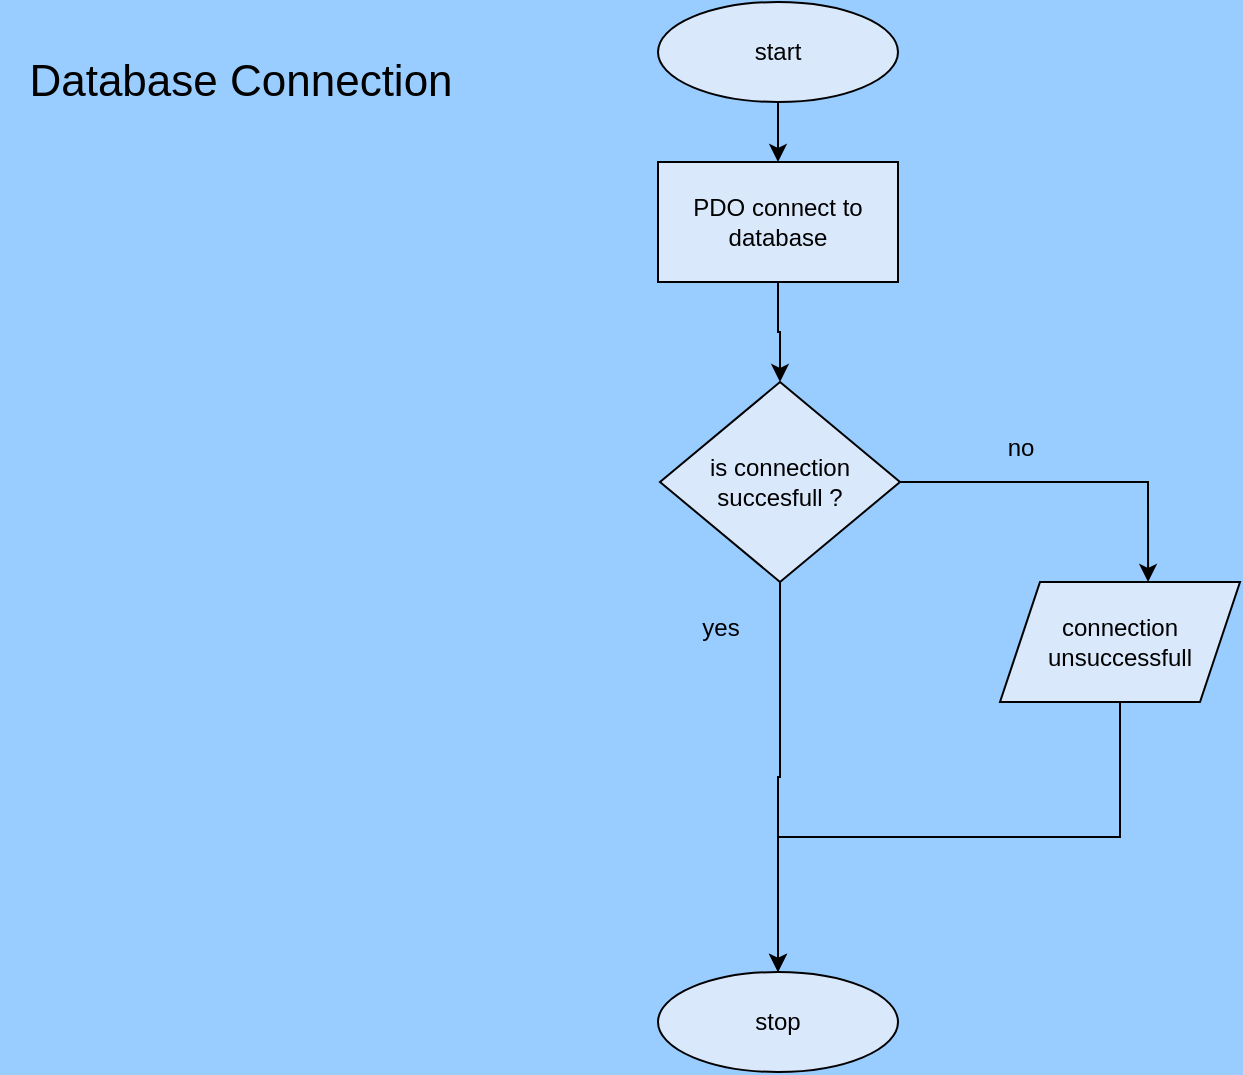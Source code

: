 <mxfile version="24.7.17" pages="8">
  <diagram name="database connection" id="qmUF_2bEewQ7P0KMFLZa">
    <mxGraphModel dx="1434" dy="738" grid="1" gridSize="10" guides="1" tooltips="1" connect="1" arrows="1" fold="1" page="1" pageScale="1" pageWidth="827" pageHeight="1169" background="#99CCFF" math="0" shadow="0">
      <root>
        <mxCell id="2ti6nZITkP4i-4kqUOef-0" />
        <mxCell id="2ti6nZITkP4i-4kqUOef-1" parent="2ti6nZITkP4i-4kqUOef-0" />
        <mxCell id="YlX_Aha-fQKsf8Kk60vw-2" value="" style="edgeStyle=orthogonalEdgeStyle;rounded=0;orthogonalLoop=1;jettySize=auto;html=1;strokeColor=#000000;" parent="2ti6nZITkP4i-4kqUOef-1" source="2ti6nZITkP4i-4kqUOef-2" target="YlX_Aha-fQKsf8Kk60vw-0" edge="1">
          <mxGeometry relative="1" as="geometry" />
        </mxCell>
        <mxCell id="2ti6nZITkP4i-4kqUOef-2" value="start" style="ellipse;whiteSpace=wrap;html=1;fillColor=#dae8fc;strokeColor=#000000;" parent="2ti6nZITkP4i-4kqUOef-1" vertex="1">
          <mxGeometry x="359" width="120" height="50" as="geometry" />
        </mxCell>
        <mxCell id="2ti6nZITkP4i-4kqUOef-3" value="&lt;font style=&quot;font-size: 22px;&quot;&gt;Database Connection&lt;/font&gt;" style="text;html=1;align=center;verticalAlign=middle;resizable=0;points=[];autosize=1;strokeColor=none;fillColor=none;" parent="2ti6nZITkP4i-4kqUOef-1" vertex="1">
          <mxGeometry x="30" y="20" width="240" height="40" as="geometry" />
        </mxCell>
        <mxCell id="YlX_Aha-fQKsf8Kk60vw-4" value="" style="edgeStyle=orthogonalEdgeStyle;rounded=0;orthogonalLoop=1;jettySize=auto;html=1;strokeColor=#000000;" parent="2ti6nZITkP4i-4kqUOef-1" source="YlX_Aha-fQKsf8Kk60vw-0" target="YlX_Aha-fQKsf8Kk60vw-3" edge="1">
          <mxGeometry relative="1" as="geometry" />
        </mxCell>
        <mxCell id="YlX_Aha-fQKsf8Kk60vw-0" value="PDO connect to database " style="rounded=0;whiteSpace=wrap;html=1;fillColor=#dae8fc;strokeColor=#000000;" parent="2ti6nZITkP4i-4kqUOef-1" vertex="1">
          <mxGeometry x="359" y="80" width="120" height="60" as="geometry" />
        </mxCell>
        <mxCell id="YlX_Aha-fQKsf8Kk60vw-10" style="edgeStyle=orthogonalEdgeStyle;rounded=0;orthogonalLoop=1;jettySize=auto;html=1;exitX=0.5;exitY=1;exitDx=0;exitDy=0;entryX=0.5;entryY=0;entryDx=0;entryDy=0;fillColor=#dae8fc;strokeColor=#000000;" parent="2ti6nZITkP4i-4kqUOef-1" source="YlX_Aha-fQKsf8Kk60vw-3" target="YlX_Aha-fQKsf8Kk60vw-8" edge="1">
          <mxGeometry relative="1" as="geometry" />
        </mxCell>
        <mxCell id="YlX_Aha-fQKsf8Kk60vw-3" value="is connection succesfull ?" style="rhombus;whiteSpace=wrap;html=1;fillColor=#dae8fc;strokeColor=#000000;" parent="2ti6nZITkP4i-4kqUOef-1" vertex="1">
          <mxGeometry x="360" y="190" width="120" height="100" as="geometry" />
        </mxCell>
        <mxCell id="YlX_Aha-fQKsf8Kk60vw-9" style="edgeStyle=orthogonalEdgeStyle;rounded=0;orthogonalLoop=1;jettySize=auto;html=1;exitX=0.5;exitY=1;exitDx=0;exitDy=0;fillColor=#dae8fc;strokeColor=#000000;" parent="2ti6nZITkP4i-4kqUOef-1" source="YlX_Aha-fQKsf8Kk60vw-5" target="YlX_Aha-fQKsf8Kk60vw-8" edge="1">
          <mxGeometry relative="1" as="geometry" />
        </mxCell>
        <mxCell id="YlX_Aha-fQKsf8Kk60vw-5" value="connection unsuccessfull" style="shape=parallelogram;perimeter=parallelogramPerimeter;whiteSpace=wrap;html=1;fixedSize=1;fillColor=#dae8fc;strokeColor=#000000;" parent="2ti6nZITkP4i-4kqUOef-1" vertex="1">
          <mxGeometry x="530" y="290" width="120" height="60" as="geometry" />
        </mxCell>
        <mxCell id="YlX_Aha-fQKsf8Kk60vw-6" style="edgeStyle=orthogonalEdgeStyle;rounded=0;orthogonalLoop=1;jettySize=auto;html=1;exitX=1;exitY=0.5;exitDx=0;exitDy=0;entryX=0.617;entryY=0;entryDx=0;entryDy=0;entryPerimeter=0;fillColor=#dae8fc;strokeColor=#000000;" parent="2ti6nZITkP4i-4kqUOef-1" source="YlX_Aha-fQKsf8Kk60vw-3" target="YlX_Aha-fQKsf8Kk60vw-5" edge="1">
          <mxGeometry relative="1" as="geometry" />
        </mxCell>
        <mxCell id="YlX_Aha-fQKsf8Kk60vw-8" value="stop" style="ellipse;whiteSpace=wrap;html=1;fillColor=#dae8fc;strokeColor=#000000;" parent="2ti6nZITkP4i-4kqUOef-1" vertex="1">
          <mxGeometry x="359" y="485" width="120" height="50" as="geometry" />
        </mxCell>
        <mxCell id="3YdbP_LBpYn0JLe3WWIi-0" value="yes" style="text;html=1;align=center;verticalAlign=middle;resizable=0;points=[];autosize=1;strokeColor=none;fillColor=none;" vertex="1" parent="2ti6nZITkP4i-4kqUOef-1">
          <mxGeometry x="370" y="298" width="40" height="30" as="geometry" />
        </mxCell>
        <mxCell id="3YdbP_LBpYn0JLe3WWIi-1" value="no" style="text;html=1;align=center;verticalAlign=middle;resizable=0;points=[];autosize=1;strokeColor=none;fillColor=none;" vertex="1" parent="2ti6nZITkP4i-4kqUOef-1">
          <mxGeometry x="520" y="208" width="40" height="30" as="geometry" />
        </mxCell>
      </root>
    </mxGraphModel>
  </diagram>
  <diagram name="Profile" id="_g8adeSNPieGodLGPkab">
    <mxGraphModel dx="1434" dy="738" grid="1" gridSize="10" guides="1" tooltips="1" connect="1" arrows="1" fold="1" page="1" pageScale="1" pageWidth="827" pageHeight="1169" background="#99CCFF" math="0" shadow="0">
      <root>
        <mxCell id="MH0WF0bPyfxmLMOCAN0U-0" />
        <mxCell id="MH0WF0bPyfxmLMOCAN0U-1" parent="MH0WF0bPyfxmLMOCAN0U-0" />
        <mxCell id="MH0WF0bPyfxmLMOCAN0U-2" value="" style="edgeStyle=orthogonalEdgeStyle;rounded=0;orthogonalLoop=1;jettySize=auto;html=1;strokeColor=#000000;" parent="MH0WF0bPyfxmLMOCAN0U-1" source="MH0WF0bPyfxmLMOCAN0U-3" target="MH0WF0bPyfxmLMOCAN0U-6" edge="1">
          <mxGeometry relative="1" as="geometry" />
        </mxCell>
        <mxCell id="MH0WF0bPyfxmLMOCAN0U-3" value="start" style="ellipse;whiteSpace=wrap;html=1;fillColor=#dae8fc;strokeColor=#000000;" parent="MH0WF0bPyfxmLMOCAN0U-1" vertex="1">
          <mxGeometry x="359" width="120" height="50" as="geometry" />
        </mxCell>
        <mxCell id="MH0WF0bPyfxmLMOCAN0U-4" value="Profile" style="text;html=1;align=center;verticalAlign=middle;resizable=0;points=[];autosize=1;strokeColor=none;fillColor=none;fontSize=27;" parent="MH0WF0bPyfxmLMOCAN0U-1" vertex="1">
          <mxGeometry x="100" y="15" width="100" height="50" as="geometry" />
        </mxCell>
        <mxCell id="MH0WF0bPyfxmLMOCAN0U-5" value="" style="edgeStyle=orthogonalEdgeStyle;rounded=0;orthogonalLoop=1;jettySize=auto;html=1;strokeColor=#000000;" parent="MH0WF0bPyfxmLMOCAN0U-1" source="MH0WF0bPyfxmLMOCAN0U-6" target="MH0WF0bPyfxmLMOCAN0U-8" edge="1">
          <mxGeometry relative="1" as="geometry" />
        </mxCell>
        <mxCell id="MH0WF0bPyfxmLMOCAN0U-6" value="Start session" style="rounded=0;whiteSpace=wrap;html=1;fillColor=#dae8fc;strokeColor=#000000;" parent="MH0WF0bPyfxmLMOCAN0U-1" vertex="1">
          <mxGeometry x="359" y="80" width="120" height="60" as="geometry" />
        </mxCell>
        <mxCell id="16n8l2gKNcNnMSWwFV4u-4" value="" style="edgeStyle=orthogonalEdgeStyle;rounded=0;orthogonalLoop=1;jettySize=auto;html=1;" parent="MH0WF0bPyfxmLMOCAN0U-1" source="MH0WF0bPyfxmLMOCAN0U-8" target="16n8l2gKNcNnMSWwFV4u-3" edge="1">
          <mxGeometry relative="1" as="geometry" />
        </mxCell>
        <mxCell id="MH0WF0bPyfxmLMOCAN0U-8" value="is the user logged in" style="rhombus;whiteSpace=wrap;html=1;fillColor=#dae8fc;strokeColor=#000000;" parent="MH0WF0bPyfxmLMOCAN0U-1" vertex="1">
          <mxGeometry x="360" y="190" width="120" height="100" as="geometry" />
        </mxCell>
        <mxCell id="MH0WF0bPyfxmLMOCAN0U-11" style="edgeStyle=orthogonalEdgeStyle;rounded=0;orthogonalLoop=1;jettySize=auto;html=1;exitX=1;exitY=0.5;exitDx=0;exitDy=0;entryX=0;entryY=0.5;entryDx=0;entryDy=0;fillColor=#dae8fc;strokeColor=#000000;" parent="MH0WF0bPyfxmLMOCAN0U-1" source="MH0WF0bPyfxmLMOCAN0U-8" target="16n8l2gKNcNnMSWwFV4u-1" edge="1">
          <mxGeometry relative="1" as="geometry">
            <mxPoint x="604.04" y="290" as="targetPoint" />
          </mxGeometry>
        </mxCell>
        <mxCell id="16n8l2gKNcNnMSWwFV4u-0" value="redirect to login page" style="rounded=0;whiteSpace=wrap;html=1;fillColor=#dae8fc;strokeColor=#000000;" parent="MH0WF0bPyfxmLMOCAN0U-1" vertex="1">
          <mxGeometry x="600" y="370" width="120" height="60" as="geometry" />
        </mxCell>
        <mxCell id="16n8l2gKNcNnMSWwFV4u-2" value="" style="edgeStyle=orthogonalEdgeStyle;rounded=0;orthogonalLoop=1;jettySize=auto;html=1;" parent="MH0WF0bPyfxmLMOCAN0U-1" source="16n8l2gKNcNnMSWwFV4u-1" target="16n8l2gKNcNnMSWwFV4u-0" edge="1">
          <mxGeometry relative="1" as="geometry" />
        </mxCell>
        <mxCell id="16n8l2gKNcNnMSWwFV4u-1" value="you are not currently logged in so cannot access a profile page" style="shape=parallelogram;perimeter=parallelogramPerimeter;whiteSpace=wrap;html=1;fixedSize=1;fillColor=#dae8fc;strokeColor=#000000;" parent="MH0WF0bPyfxmLMOCAN0U-1" vertex="1">
          <mxGeometry x="600" y="260" width="120" height="60" as="geometry" />
        </mxCell>
        <mxCell id="16n8l2gKNcNnMSWwFV4u-7" value="" style="edgeStyle=orthogonalEdgeStyle;rounded=0;orthogonalLoop=1;jettySize=auto;html=1;" parent="MH0WF0bPyfxmLMOCAN0U-1" source="16n8l2gKNcNnMSWwFV4u-3" target="16n8l2gKNcNnMSWwFV4u-6" edge="1">
          <mxGeometry relative="1" as="geometry" />
        </mxCell>
        <mxCell id="16n8l2gKNcNnMSWwFV4u-3" value="username = session username" style="rounded=0;whiteSpace=wrap;html=1;fillColor=#dae8fc;strokeColor=#000000;" parent="MH0WF0bPyfxmLMOCAN0U-1" vertex="1">
          <mxGeometry x="160" y="220" width="120" height="60" as="geometry" />
        </mxCell>
        <mxCell id="16n8l2gKNcNnMSWwFV4u-10" value="" style="edgeStyle=orthogonalEdgeStyle;rounded=0;orthogonalLoop=1;jettySize=auto;html=1;" parent="MH0WF0bPyfxmLMOCAN0U-1" source="16n8l2gKNcNnMSWwFV4u-6" target="16n8l2gKNcNnMSWwFV4u-8" edge="1">
          <mxGeometry relative="1" as="geometry" />
        </mxCell>
        <mxCell id="16n8l2gKNcNnMSWwFV4u-6" value="welcome to [username] profile page" style="shape=parallelogram;perimeter=parallelogramPerimeter;whiteSpace=wrap;html=1;fixedSize=1;fillColor=#dae8fc;strokeColor=#000000;" parent="MH0WF0bPyfxmLMOCAN0U-1" vertex="1">
          <mxGeometry x="160" y="330" width="120" height="60" as="geometry" />
        </mxCell>
        <mxCell id="16n8l2gKNcNnMSWwFV4u-11" value="" style="edgeStyle=orthogonalEdgeStyle;rounded=0;orthogonalLoop=1;jettySize=auto;html=1;" parent="MH0WF0bPyfxmLMOCAN0U-1" source="16n8l2gKNcNnMSWwFV4u-8" target="16n8l2gKNcNnMSWwFV4u-9" edge="1">
          <mxGeometry relative="1" as="geometry" />
        </mxCell>
        <mxCell id="16n8l2gKNcNnMSWwFV4u-8" value="select usersname, first name, lastname, email from database where username = username" style="rounded=0;whiteSpace=wrap;html=1;fillColor=#dae8fc;strokeColor=#000000;" parent="MH0WF0bPyfxmLMOCAN0U-1" vertex="1">
          <mxGeometry x="155" y="430" width="130" height="60" as="geometry" />
        </mxCell>
        <mxCell id="16n8l2gKNcNnMSWwFV4u-15" value="" style="edgeStyle=orthogonalEdgeStyle;rounded=0;orthogonalLoop=1;jettySize=auto;html=1;" parent="MH0WF0bPyfxmLMOCAN0U-1" source="16n8l2gKNcNnMSWwFV4u-9" target="16n8l2gKNcNnMSWwFV4u-14" edge="1">
          <mxGeometry relative="1" as="geometry" />
        </mxCell>
        <mxCell id="16n8l2gKNcNnMSWwFV4u-9" value="prepare sql&lt;div&gt;bind username&lt;/div&gt;&lt;div&gt;exicute sql&lt;/div&gt;&lt;div&gt;fetch result&lt;/div&gt;" style="rounded=0;whiteSpace=wrap;html=1;fillColor=#dae8fc;strokeColor=#000000;" parent="MH0WF0bPyfxmLMOCAN0U-1" vertex="1">
          <mxGeometry x="160" y="530" width="120" height="60" as="geometry" />
        </mxCell>
        <mxCell id="16n8l2gKNcNnMSWwFV4u-12" value="no" style="text;html=1;align=center;verticalAlign=middle;resizable=0;points=[];autosize=1;strokeColor=none;fillColor=none;" parent="MH0WF0bPyfxmLMOCAN0U-1" vertex="1">
          <mxGeometry x="480" y="218" width="40" height="30" as="geometry" />
        </mxCell>
        <mxCell id="16n8l2gKNcNnMSWwFV4u-13" value="yes" style="text;html=1;align=center;verticalAlign=middle;resizable=0;points=[];autosize=1;strokeColor=none;fillColor=none;" parent="MH0WF0bPyfxmLMOCAN0U-1" vertex="1">
          <mxGeometry x="320" y="208" width="40" height="30" as="geometry" />
        </mxCell>
        <mxCell id="16n8l2gKNcNnMSWwFV4u-14" value="ouput result of sql in foreach loop" style="shape=parallelogram;perimeter=parallelogramPerimeter;whiteSpace=wrap;html=1;fixedSize=1;fillColor=#dae8fc;strokeColor=#000000;" parent="MH0WF0bPyfxmLMOCAN0U-1" vertex="1">
          <mxGeometry x="160" y="630" width="120" height="60" as="geometry" />
        </mxCell>
        <mxCell id="-I780TOD9rqdE_cXYDFV-1" value="stop" style="ellipse;whiteSpace=wrap;html=1;fillColor=#dae8fc;strokeColor=#000000;" vertex="1" parent="MH0WF0bPyfxmLMOCAN0U-1">
          <mxGeometry x="360" y="800" width="120" height="50" as="geometry" />
        </mxCell>
        <mxCell id="-I780TOD9rqdE_cXYDFV-2" value="" style="endArrow=classic;html=1;rounded=0;exitX=0.5;exitY=1;exitDx=0;exitDy=0;entryX=0;entryY=0.5;entryDx=0;entryDy=0;" edge="1" parent="MH0WF0bPyfxmLMOCAN0U-1" source="16n8l2gKNcNnMSWwFV4u-14" target="-I780TOD9rqdE_cXYDFV-1">
          <mxGeometry width="50" height="50" relative="1" as="geometry">
            <mxPoint x="390" y="710" as="sourcePoint" />
            <mxPoint x="440" y="660" as="targetPoint" />
            <Array as="points">
              <mxPoint x="220" y="825" />
            </Array>
          </mxGeometry>
        </mxCell>
        <mxCell id="-I780TOD9rqdE_cXYDFV-3" value="" style="endArrow=classic;html=1;rounded=0;exitX=0.5;exitY=1;exitDx=0;exitDy=0;entryX=1;entryY=0.5;entryDx=0;entryDy=0;" edge="1" parent="MH0WF0bPyfxmLMOCAN0U-1" source="16n8l2gKNcNnMSWwFV4u-0" target="-I780TOD9rqdE_cXYDFV-1">
          <mxGeometry width="50" height="50" relative="1" as="geometry">
            <mxPoint x="390" y="610" as="sourcePoint" />
            <mxPoint x="440" y="560" as="targetPoint" />
            <Array as="points">
              <mxPoint x="650" y="825" />
            </Array>
          </mxGeometry>
        </mxCell>
      </root>
    </mxGraphModel>
  </diagram>
  <diagram name="Activity log " id="WivvqXpszbe8j1jhGmqV">
    <mxGraphModel dx="1434" dy="738" grid="1" gridSize="10" guides="1" tooltips="1" connect="1" arrows="1" fold="1" page="1" pageScale="1" pageWidth="827" pageHeight="1169" background="#99CCFF" math="0" shadow="0">
      <root>
        <mxCell id="iB8osoWcuFe3ipbjhpIw-0" />
        <mxCell id="iB8osoWcuFe3ipbjhpIw-1" parent="iB8osoWcuFe3ipbjhpIw-0" />
        <mxCell id="iB8osoWcuFe3ipbjhpIw-2" value="" style="edgeStyle=orthogonalEdgeStyle;rounded=0;orthogonalLoop=1;jettySize=auto;html=1;strokeColor=#000000;" edge="1" parent="iB8osoWcuFe3ipbjhpIw-1" source="iB8osoWcuFe3ipbjhpIw-3" target="iB8osoWcuFe3ipbjhpIw-6">
          <mxGeometry relative="1" as="geometry" />
        </mxCell>
        <mxCell id="iB8osoWcuFe3ipbjhpIw-3" value="start" style="ellipse;whiteSpace=wrap;html=1;fillColor=#dae8fc;strokeColor=#000000;" vertex="1" parent="iB8osoWcuFe3ipbjhpIw-1">
          <mxGeometry x="359" width="120" height="50" as="geometry" />
        </mxCell>
        <mxCell id="iB8osoWcuFe3ipbjhpIw-4" value="Activity Log" style="text;html=1;align=center;verticalAlign=middle;resizable=0;points=[];autosize=1;strokeColor=none;fillColor=none;fontSize=27;" vertex="1" parent="iB8osoWcuFe3ipbjhpIw-1">
          <mxGeometry x="70" y="15" width="160" height="50" as="geometry" />
        </mxCell>
        <mxCell id="Dq4UEbj41441Wku2MiTU-10" value="" style="edgeStyle=orthogonalEdgeStyle;rounded=0;orthogonalLoop=1;jettySize=auto;html=1;" edge="1" parent="iB8osoWcuFe3ipbjhpIw-1" source="iB8osoWcuFe3ipbjhpIw-6" target="D0Fx7bI6TEYKiHr45bAa-0">
          <mxGeometry relative="1" as="geometry" />
        </mxCell>
        <mxCell id="iB8osoWcuFe3ipbjhpIw-6" value="Start session" style="rounded=0;whiteSpace=wrap;html=1;fillColor=#dae8fc;strokeColor=#000000;" vertex="1" parent="iB8osoWcuFe3ipbjhpIw-1">
          <mxGeometry x="359" y="80" width="120" height="60" as="geometry" />
        </mxCell>
        <mxCell id="D0Fx7bI6TEYKiHr45bAa-0" value="userid = session userid" style="rounded=0;whiteSpace=wrap;html=1;fillColor=#dae8fc;strokeColor=#000000;" vertex="1" parent="iB8osoWcuFe3ipbjhpIw-1">
          <mxGeometry x="359" y="170" width="120" height="60" as="geometry" />
        </mxCell>
        <mxCell id="D0Fx7bI6TEYKiHr45bAa-1" value="actions = array of actions" style="rounded=0;whiteSpace=wrap;html=1;fillColor=#dae8fc;strokeColor=#000000;" vertex="1" parent="iB8osoWcuFe3ipbjhpIw-1">
          <mxGeometry x="359" y="260" width="120" height="60" as="geometry" />
        </mxCell>
        <mxCell id="Dq4UEbj41441Wku2MiTU-17" value="" style="edgeStyle=orthogonalEdgeStyle;rounded=0;orthogonalLoop=1;jettySize=auto;html=1;" edge="1" parent="iB8osoWcuFe3ipbjhpIw-1" source="D0Fx7bI6TEYKiHr45bAa-2" target="Dq4UEbj41441Wku2MiTU-0">
          <mxGeometry relative="1" as="geometry" />
        </mxCell>
        <mxCell id="D0Fx7bI6TEYKiHr45bAa-2" value="loop through array&amp;nbsp;" style="rounded=0;whiteSpace=wrap;html=1;fillColor=#dae8fc;strokeColor=#000000;" vertex="1" parent="iB8osoWcuFe3ipbjhpIw-1">
          <mxGeometry x="359" y="340" width="120" height="60" as="geometry" />
        </mxCell>
        <mxCell id="Dq4UEbj41441Wku2MiTU-18" value="" style="edgeStyle=orthogonalEdgeStyle;rounded=0;orthogonalLoop=1;jettySize=auto;html=1;" edge="1" parent="iB8osoWcuFe3ipbjhpIw-1" source="Dq4UEbj41441Wku2MiTU-0" target="Dq4UEbj41441Wku2MiTU-1">
          <mxGeometry relative="1" as="geometry" />
        </mxCell>
        <mxCell id="Dq4UEbj41441Wku2MiTU-0" value="select count(*) as count from database where userid&amp;nbsp; and activity&amp;nbsp;" style="rounded=0;whiteSpace=wrap;html=1;fillColor=#dae8fc;strokeColor=#000000;" vertex="1" parent="iB8osoWcuFe3ipbjhpIw-1">
          <mxGeometry x="354" y="430" width="120" height="60" as="geometry" />
        </mxCell>
        <mxCell id="Dq4UEbj41441Wku2MiTU-19" value="" style="edgeStyle=orthogonalEdgeStyle;rounded=0;orthogonalLoop=1;jettySize=auto;html=1;" edge="1" parent="iB8osoWcuFe3ipbjhpIw-1" source="Dq4UEbj41441Wku2MiTU-1" target="Dq4UEbj41441Wku2MiTU-3">
          <mxGeometry relative="1" as="geometry" />
        </mxCell>
        <mxCell id="Dq4UEbj41441Wku2MiTU-1" value="prepare stmt&lt;div&gt;bind parameter 1 as userid from session&lt;/div&gt;&lt;div&gt;bin darameter 2 as activity from for loop&lt;/div&gt;&lt;div&gt;exicute stament&lt;/div&gt;&lt;div&gt;fetch result&lt;/div&gt;" style="rounded=0;whiteSpace=wrap;html=1;fillColor=#dae8fc;strokeColor=#000000;" vertex="1" parent="iB8osoWcuFe3ipbjhpIw-1">
          <mxGeometry x="339" y="520" width="160" height="115" as="geometry" />
        </mxCell>
        <mxCell id="Dq4UEbj41441Wku2MiTU-20" value="" style="edgeStyle=orthogonalEdgeStyle;rounded=0;orthogonalLoop=1;jettySize=auto;html=1;" edge="1" parent="iB8osoWcuFe3ipbjhpIw-1" source="Dq4UEbj41441Wku2MiTU-3" target="Dq4UEbj41441Wku2MiTU-5">
          <mxGeometry relative="1" as="geometry" />
        </mxCell>
        <mxCell id="Dq4UEbj41441Wku2MiTU-3" value="does action = log&amp;nbsp;" style="rhombus;whiteSpace=wrap;html=1;fillColor=#dae8fc;strokeColor=#000000;" vertex="1" parent="iB8osoWcuFe3ipbjhpIw-1">
          <mxGeometry x="364" y="680" width="110" height="120" as="geometry" />
        </mxCell>
        <mxCell id="Dq4UEbj41441Wku2MiTU-4" value="does action = spc&amp;nbsp;" style="rhombus;whiteSpace=wrap;html=1;fillColor=#dae8fc;strokeColor=#000000;" vertex="1" parent="iB8osoWcuFe3ipbjhpIw-1">
          <mxGeometry x="620" y="770" width="110" height="120" as="geometry" />
        </mxCell>
        <mxCell id="Dq4UEbj41441Wku2MiTU-5" value="activity = login&lt;span style=&quot;color: rgba(0, 0, 0, 0); font-family: monospace; font-size: 0px; text-align: start; text-wrap: nowrap;&quot;&gt;%3CmxGraphModel%3E%3Croot%3E%3CmxCell%20id%3D%220%22%2F%3E%3CmxCell%20id%3D%221%22%20parent%3D%220%22%2F%3E%3CmxCell%20id%3D%222%22%20value%3D%22select%20count(*)%20as%20count%20from%20database%20where%20userid%26amp%3Bnbsp%3B%20and%20activity%26amp%3Bnbsp%3B%22%20style%3D%22rounded%3D0%3BwhiteSpace%3Dwrap%3Bhtml%3D1%3BfillColor%3D%23dae8fc%3BstrokeColor%3D%23000000%3B%22%20vertex%3D%221%22%20parent%3D%221%22%3E%3CmxGeometry%20x%3D%22354%22%20y%3D%22430%22%20width%3D%22120%22%20height%3D%2260%22%20as%3D%22geometry%22%2F%3E%3C%2FmxCell%3E%3C%2Froot%3E%3C%2FmxGraphModel%3E&lt;/span&gt;&lt;span style=&quot;color: rgba(0, 0, 0, 0); font-family: monospace; font-size: 0px; text-align: start; text-wrap: nowrap;&quot;&gt;%3CmxGraphModel%3E%3Croot%3E%3CmxCell%20id%3D%220%22%2F%3E%3CmxCell%20id%3D%221%22%20parent%3D%220%22%2F%3E%3CmxCell%20id%3D%222%22%20value%3D%22select%20count(*)%20as%20count%20from%20database%20where%20userid%26amp%3Bnbsp%3B%20and%20activity%26amp%3Bnbsp%3B%22%20style%3D%22rounded%3D0%3BwhiteSpace%3Dwrap%3Bhtml%3D1%3BfillColor%3D%23dae8fc%3BstrokeColor%3D%23000000%3B%22%20vertex%3D%221%22%20parent%3D%221%22%3E%3CmxGeometry%20x%3D%22354%22%20y%3D%22430%22%20width%3D%22120%22%20height%3D%2260%22%20as%3D%22geometry%22%2F%3E%3C%2FmxCell%3E%3C%2Froot%3E%3C%2FmxGraphModel%3E&lt;/span&gt;" style="rounded=0;whiteSpace=wrap;html=1;fillColor=#dae8fc;strokeColor=#000000;" vertex="1" parent="iB8osoWcuFe3ipbjhpIw-1">
          <mxGeometry x="140" y="720" width="120" height="60" as="geometry" />
        </mxCell>
        <mxCell id="Dq4UEbj41441Wku2MiTU-6" value="activity = successfill password change&lt;span style=&quot;color: rgba(0, 0, 0, 0); font-family: monospace; font-size: 0px; text-align: start; text-wrap: nowrap;&quot;&gt;%3CmxGraphModel%3E%3Croot%3E%3CmxCell%20id%3D%220%22%2F%3E%3CmxCell%20id%3D%221%22%20parent%3D%220%22%2F%3E%3CmxCell%20id%3D%222%22%20value%3D%22select%20count(*)%20as%20count%20from%20database%20where%20userid%26amp%3Bnbsp%3B%20and%20activity%26amp%3Bnbsp%3B%22%20style%3D%22rounded%3D0%3BwhiteSpace%3Dwrap%3Bhtml%3D1%3BfillColor%3D%23dae8fc%3BstrokeColor%3D%23000000%3B%22%20vertex%3D%221%22%20parent%3D%221%22%3E%3CmxGeometry%20x%3D%22354%22%20y%3D%22430%22%20width%3D%22120%22%20height%3D%2260%22%20as%3D%22geometry%22%2F%3E%3C%2FmxCell%3E%3C%2Froot%3E%3C%2FmxGraphModel%3E&lt;/span&gt;&lt;span style=&quot;color: rgba(0, 0, 0, 0); font-family: monospace; font-size: 0px; text-align: start; text-wrap: nowrap;&quot;&gt;%3CmxGraphModel%3E%3Croot%3E%3CmxCell%20id%3D%220%22%2F%3E%3CmxCell%20id%3D%221%22%20parent%3D%220%22%2F%3E%3CmxCell%20id%3D%222%22%20value%3D%22select%20count(*)%20as%20count%20from%20database%20where%20userid%26amp%3Bnbsp%3B%20and%20activity%26amp%3Bnbsp%3B%22%20style%3D%22rounded%3D0%3BwhiteSpace%3Dwrap%3Bhtml%3D1%3BfillColor%3D%23dae8fc%3BstrokeColor%3D%23000000%3B%22%20vertex%3D%221%22%20parent%3D%221%22%3E%3CmxGeometry%20x%3D%22354%22%20y%3D%22430%22%20width%3D%22120%22%20height%3D%2260%22%20as%3D%22geometry%22%2F%3E%3C%2FmxCell%3E%3C%2Froot%3E%3C%2FmxGraphModel%3E&lt;/span&gt;" style="rounded=0;whiteSpace=wrap;html=1;fillColor=#dae8fc;strokeColor=#000000;" vertex="1" parent="iB8osoWcuFe3ipbjhpIw-1">
          <mxGeometry x="450" y="860" width="120" height="60" as="geometry" />
        </mxCell>
        <mxCell id="Dq4UEbj41441Wku2MiTU-7" value="activity =unsucessfull password change&lt;span style=&quot;color: rgba(0, 0, 0, 0); font-family: monospace; font-size: 0px; text-align: start; text-wrap: nowrap;&quot;&gt;%3CmxGraphModel%3E%3Croot%3E%3CmxCell%20id%3D%220%22%2F%3E%3CmxCell%20id%3D%221%22%20parent%3D%220%22%2F%3E%3CmxCell%20id%3D%222%22%20value%3D%22select%20count(*)%20as%20count%20from%20database%20where%20userid%26amp%3Bnbsp%3B%20and%20activity%26amp%3Bnbsp%3B%22%20style%3D%22rounded%3D0%3BwhiteSpace%3Dwrap%3Bhtml%3D1%3BfillColor%3D%23dae8fc%3BstrokeColor%3D%23000000%3B%22%20vertex%3D%221%22%20parent%3D%221%22%3E%3CmxGeometry%20x%3D%22354%22%20y%3D%22430%22%20width%3D%22120%22%20height%3D%2260%22%20as%3D%22geometry%22%2F%3E%3C%2FmxCell%3E%3C%2Froot%3E%3C%2FmxGraphModel%3E&lt;/span&gt;&lt;span style=&quot;color: rgba(0, 0, 0, 0); font-family: monospace; font-size: 0px; text-align: start; text-wrap: nowrap;&quot;&gt;%3CmxGraphModel%3E%3Croot%3E%3CmxCell%20id%3D%220%22%2F%3E%3CmxCell%20id%3D%221%22%20parent%3D%220%22%2F%3E%3CmxCell%20id%3D%222%22%20value%3D%22select%20count(*)%20as%20count%20from%20database%20where%20userid%26amp%3Bnbsp%3B%20and%20activity%26amp%3Bnbsp%3B%22%20style%3D%22rounded%3D0%3BwhiteSpace%3Dwrap%3Bhtml%3D1%3BfillColor%3D%23dae8fc%3BstrokeColor%3D%23000000%3B%22%20vertex%3D%221%22%20parent%3D%221%22%3E%3CmxGeometry%20x%3D%22354%22%20y%3D%22430%22%20width%3D%22120%22%20height%3D%2260%22%20as%3D%22geometry%22%2F%3E%3C%2FmxCell%3E%3C%2Froot%3E%3C%2FmxGraphModel%3E&lt;/span&gt;" style="rounded=0;whiteSpace=wrap;html=1;fillColor=#dae8fc;strokeColor=#000000;" vertex="1" parent="iB8osoWcuFe3ipbjhpIw-1">
          <mxGeometry x="450" y="990" width="120" height="60" as="geometry" />
        </mxCell>
        <mxCell id="Dq4UEbj41441Wku2MiTU-8" value="output activity and activity count in table" style="shape=parallelogram;perimeter=parallelogramPerimeter;whiteSpace=wrap;html=1;fixedSize=1;fillColor=#dae8fc;strokeColor=#6c8ebf;" vertex="1" parent="iB8osoWcuFe3ipbjhpIw-1">
          <mxGeometry x="110" y="990" width="120" height="60" as="geometry" />
        </mxCell>
        <mxCell id="Dq4UEbj41441Wku2MiTU-9" value="stop" style="ellipse;whiteSpace=wrap;html=1;fillColor=#dae8fc;strokeColor=#000000;" vertex="1" parent="iB8osoWcuFe3ipbjhpIw-1">
          <mxGeometry x="270" y="1090" width="120" height="50" as="geometry" />
        </mxCell>
        <mxCell id="Dq4UEbj41441Wku2MiTU-14" value="" style="endArrow=classic;html=1;rounded=0;exitX=0.5;exitY=1;exitDx=0;exitDy=0;" edge="1" parent="iB8osoWcuFe3ipbjhpIw-1" source="D0Fx7bI6TEYKiHr45bAa-0" target="D0Fx7bI6TEYKiHr45bAa-1">
          <mxGeometry width="50" height="50" relative="1" as="geometry">
            <mxPoint x="460" y="400" as="sourcePoint" />
            <mxPoint x="510" y="350" as="targetPoint" />
          </mxGeometry>
        </mxCell>
        <mxCell id="Dq4UEbj41441Wku2MiTU-16" value="" style="endArrow=classic;html=1;rounded=0;exitX=0.5;exitY=1;exitDx=0;exitDy=0;" edge="1" parent="iB8osoWcuFe3ipbjhpIw-1" source="D0Fx7bI6TEYKiHr45bAa-1" target="D0Fx7bI6TEYKiHr45bAa-2">
          <mxGeometry width="50" height="50" relative="1" as="geometry">
            <mxPoint x="460" y="400" as="sourcePoint" />
            <mxPoint x="510" y="350" as="targetPoint" />
          </mxGeometry>
        </mxCell>
        <mxCell id="Dq4UEbj41441Wku2MiTU-21" value="" style="endArrow=classic;html=1;rounded=0;exitX=1;exitY=0.5;exitDx=0;exitDy=0;entryX=0.5;entryY=0;entryDx=0;entryDy=0;" edge="1" parent="iB8osoWcuFe3ipbjhpIw-1" source="Dq4UEbj41441Wku2MiTU-3" target="Dq4UEbj41441Wku2MiTU-4">
          <mxGeometry width="50" height="50" relative="1" as="geometry">
            <mxPoint x="460" y="800" as="sourcePoint" />
            <mxPoint x="510" y="750" as="targetPoint" />
            <Array as="points">
              <mxPoint x="675" y="740" />
            </Array>
          </mxGeometry>
        </mxCell>
        <mxCell id="Dq4UEbj41441Wku2MiTU-22" value="" style="endArrow=classic;html=1;rounded=0;exitX=0;exitY=0.5;exitDx=0;exitDy=0;entryX=0.45;entryY=-0.017;entryDx=0;entryDy=0;entryPerimeter=0;" edge="1" parent="iB8osoWcuFe3ipbjhpIw-1" source="Dq4UEbj41441Wku2MiTU-4" target="Dq4UEbj41441Wku2MiTU-6">
          <mxGeometry width="50" height="50" relative="1" as="geometry">
            <mxPoint x="460" y="860" as="sourcePoint" />
            <mxPoint x="510" y="810" as="targetPoint" />
            <Array as="points">
              <mxPoint x="500" y="830" />
            </Array>
          </mxGeometry>
        </mxCell>
        <mxCell id="Dq4UEbj41441Wku2MiTU-23" value="" style="endArrow=classic;html=1;rounded=0;exitX=0.5;exitY=1;exitDx=0;exitDy=0;entryX=1;entryY=0.5;entryDx=0;entryDy=0;" edge="1" parent="iB8osoWcuFe3ipbjhpIw-1" source="Dq4UEbj41441Wku2MiTU-4" target="Dq4UEbj41441Wku2MiTU-7">
          <mxGeometry width="50" height="50" relative="1" as="geometry">
            <mxPoint x="460" y="860" as="sourcePoint" />
            <mxPoint x="510" y="810" as="targetPoint" />
            <Array as="points">
              <mxPoint x="670" y="1020" />
            </Array>
          </mxGeometry>
        </mxCell>
        <mxCell id="Dq4UEbj41441Wku2MiTU-24" value="" style="endArrow=classic;html=1;rounded=0;exitX=0.5;exitY=1;exitDx=0;exitDy=0;entryX=0.5;entryY=0;entryDx=0;entryDy=0;" edge="1" parent="iB8osoWcuFe3ipbjhpIw-1" source="Dq4UEbj41441Wku2MiTU-5" target="Dq4UEbj41441Wku2MiTU-8">
          <mxGeometry width="50" height="50" relative="1" as="geometry">
            <mxPoint x="460" y="860" as="sourcePoint" />
            <mxPoint x="510" y="810" as="targetPoint" />
          </mxGeometry>
        </mxCell>
        <mxCell id="Dq4UEbj41441Wku2MiTU-25" value="" style="endArrow=classic;html=1;rounded=0;exitX=0;exitY=0.5;exitDx=0;exitDy=0;entryX=0.75;entryY=0;entryDx=0;entryDy=0;" edge="1" parent="iB8osoWcuFe3ipbjhpIw-1" source="Dq4UEbj41441Wku2MiTU-6" target="Dq4UEbj41441Wku2MiTU-8">
          <mxGeometry width="50" height="50" relative="1" as="geometry">
            <mxPoint x="460" y="860" as="sourcePoint" />
            <mxPoint x="510" y="810" as="targetPoint" />
            <Array as="points">
              <mxPoint x="200" y="900" />
            </Array>
          </mxGeometry>
        </mxCell>
        <mxCell id="Dq4UEbj41441Wku2MiTU-26" value="" style="endArrow=classic;html=1;rounded=0;exitX=0;exitY=0.5;exitDx=0;exitDy=0;entryX=1;entryY=0.5;entryDx=0;entryDy=0;" edge="1" parent="iB8osoWcuFe3ipbjhpIw-1" source="Dq4UEbj41441Wku2MiTU-7" target="Dq4UEbj41441Wku2MiTU-8">
          <mxGeometry width="50" height="50" relative="1" as="geometry">
            <mxPoint x="460" y="860" as="sourcePoint" />
            <mxPoint x="510" y="810" as="targetPoint" />
          </mxGeometry>
        </mxCell>
        <mxCell id="Dq4UEbj41441Wku2MiTU-27" value="" style="endArrow=classic;html=1;rounded=0;exitX=0.5;exitY=1;exitDx=0;exitDy=0;entryX=0;entryY=0.5;entryDx=0;entryDy=0;" edge="1" parent="iB8osoWcuFe3ipbjhpIw-1" source="Dq4UEbj41441Wku2MiTU-8" target="Dq4UEbj41441Wku2MiTU-9">
          <mxGeometry width="50" height="50" relative="1" as="geometry">
            <mxPoint x="460" y="860" as="sourcePoint" />
            <mxPoint x="510" y="810" as="targetPoint" />
            <Array as="points">
              <mxPoint x="170" y="1120" />
            </Array>
          </mxGeometry>
        </mxCell>
        <mxCell id="Dq4UEbj41441Wku2MiTU-28" value="yes" style="text;html=1;align=center;verticalAlign=middle;resizable=0;points=[];autosize=1;strokeColor=none;fillColor=none;" vertex="1" parent="iB8osoWcuFe3ipbjhpIw-1">
          <mxGeometry x="280" y="708" width="40" height="30" as="geometry" />
        </mxCell>
        <mxCell id="Dq4UEbj41441Wku2MiTU-29" value="no" style="text;html=1;align=center;verticalAlign=middle;resizable=0;points=[];autosize=1;strokeColor=none;fillColor=none;" vertex="1" parent="iB8osoWcuFe3ipbjhpIw-1">
          <mxGeometry x="520" y="698" width="40" height="30" as="geometry" />
        </mxCell>
        <mxCell id="Dq4UEbj41441Wku2MiTU-30" value="yes" style="text;html=1;align=center;verticalAlign=middle;resizable=0;points=[];autosize=1;strokeColor=none;fillColor=none;" vertex="1" parent="iB8osoWcuFe3ipbjhpIw-1">
          <mxGeometry x="570" y="798" width="40" height="30" as="geometry" />
        </mxCell>
        <mxCell id="Dq4UEbj41441Wku2MiTU-31" value="no" style="text;html=1;align=center;verticalAlign=middle;resizable=0;points=[];autosize=1;strokeColor=none;fillColor=none;" vertex="1" parent="iB8osoWcuFe3ipbjhpIw-1">
          <mxGeometry x="670" y="898" width="40" height="30" as="geometry" />
        </mxCell>
      </root>
    </mxGraphModel>
  </diagram>
  <diagram name="Register" id="fBHd6-k1UxvuDWt-utRv">
    <mxGraphModel dx="1434" dy="738" grid="1" gridSize="10" guides="1" tooltips="1" connect="1" arrows="1" fold="1" page="1" pageScale="1" pageWidth="827" pageHeight="1169" background="#99CCFF" math="0" shadow="0">
      <root>
        <mxCell id="MAb0Y_N3icSbHKtBcaH_-0" />
        <mxCell id="MAb0Y_N3icSbHKtBcaH_-1" parent="MAb0Y_N3icSbHKtBcaH_-0" />
        <mxCell id="MAb0Y_N3icSbHKtBcaH_-3" value="start" style="ellipse;whiteSpace=wrap;html=1;fillColor=#dae8fc;strokeColor=#000000;" parent="MAb0Y_N3icSbHKtBcaH_-1" vertex="1">
          <mxGeometry x="359" width="120" height="50" as="geometry" />
        </mxCell>
        <mxCell id="MAb0Y_N3icSbHKtBcaH_-4" value="Register" style="text;html=1;align=center;verticalAlign=middle;resizable=0;points=[];autosize=1;strokeColor=none;fillColor=none;fontSize=27;" parent="MAb0Y_N3icSbHKtBcaH_-1" vertex="1">
          <mxGeometry x="90" y="15" width="120" height="50" as="geometry" />
        </mxCell>
        <mxCell id="JszrLDWm_twLNUc28ltc-32" value="" style="edgeStyle=orthogonalEdgeStyle;rounded=0;orthogonalLoop=1;jettySize=auto;html=1;" parent="MAb0Y_N3icSbHKtBcaH_-1" source="JszrLDWm_twLNUc28ltc-0" target="JszrLDWm_twLNUc28ltc-2" edge="1">
          <mxGeometry relative="1" as="geometry" />
        </mxCell>
        <mxCell id="JszrLDWm_twLNUc28ltc-0" value="usrname = post username" style="rounded=0;whiteSpace=wrap;html=1;fillColor=#dae8fc;strokeColor=#6c8ebf;" parent="MAb0Y_N3icSbHKtBcaH_-1" vertex="1">
          <mxGeometry x="359" y="80" width="120" height="40" as="geometry" />
        </mxCell>
        <mxCell id="JszrLDWm_twLNUc28ltc-1" value="password= post password" style="rounded=0;whiteSpace=wrap;html=1;fillColor=#dae8fc;strokeColor=#6c8ebf;" parent="MAb0Y_N3icSbHKtBcaH_-1" vertex="1">
          <mxGeometry x="359" y="140" width="120" height="40" as="geometry" />
        </mxCell>
        <mxCell id="JszrLDWm_twLNUc28ltc-33" value="" style="edgeStyle=orthogonalEdgeStyle;rounded=0;orthogonalLoop=1;jettySize=auto;html=1;" parent="MAb0Y_N3icSbHKtBcaH_-1" source="JszrLDWm_twLNUc28ltc-2" target="JszrLDWm_twLNUc28ltc-4" edge="1">
          <mxGeometry relative="1" as="geometry" />
        </mxCell>
        <mxCell id="JszrLDWm_twLNUc28ltc-2" value="first name= post first name" style="rounded=0;whiteSpace=wrap;html=1;fillColor=#dae8fc;strokeColor=#6c8ebf;" parent="MAb0Y_N3icSbHKtBcaH_-1" vertex="1">
          <mxGeometry x="359" y="200" width="120" height="40" as="geometry" />
        </mxCell>
        <mxCell id="JszrLDWm_twLNUc28ltc-3" value="last name= post last name" style="rounded=0;whiteSpace=wrap;html=1;fillColor=#dae8fc;strokeColor=#6c8ebf;" parent="MAb0Y_N3icSbHKtBcaH_-1" vertex="1">
          <mxGeometry x="359" y="270" width="120" height="40" as="geometry" />
        </mxCell>
        <mxCell id="JszrLDWm_twLNUc28ltc-34" value="" style="edgeStyle=orthogonalEdgeStyle;rounded=0;orthogonalLoop=1;jettySize=auto;html=1;" parent="MAb0Y_N3icSbHKtBcaH_-1" source="JszrLDWm_twLNUc28ltc-4" target="JszrLDWm_twLNUc28ltc-6" edge="1">
          <mxGeometry relative="1" as="geometry" />
        </mxCell>
        <mxCell id="JszrLDWm_twLNUc28ltc-4" value="email= post email" style="rounded=0;whiteSpace=wrap;html=1;fillColor=#dae8fc;strokeColor=#6c8ebf;" parent="MAb0Y_N3icSbHKtBcaH_-1" vertex="1">
          <mxGeometry x="359" y="340" width="120" height="40" as="geometry" />
        </mxCell>
        <mxCell id="JszrLDWm_twLNUc28ltc-5" value="confirm password= post confirm password" style="rounded=0;whiteSpace=wrap;html=1;fillColor=#dae8fc;strokeColor=#6c8ebf;" parent="MAb0Y_N3icSbHKtBcaH_-1" vertex="1">
          <mxGeometry x="359" y="410" width="120" height="50" as="geometry" />
        </mxCell>
        <mxCell id="JszrLDWm_twLNUc28ltc-35" value="" style="edgeStyle=orthogonalEdgeStyle;rounded=0;orthogonalLoop=1;jettySize=auto;html=1;" parent="MAb0Y_N3icSbHKtBcaH_-1" source="JszrLDWm_twLNUc28ltc-6" target="JszrLDWm_twLNUc28ltc-7" edge="1">
          <mxGeometry relative="1" as="geometry" />
        </mxCell>
        <mxCell id="JszrLDWm_twLNUc28ltc-6" value="date= date format y-m-d" style="rounded=0;whiteSpace=wrap;html=1;fillColor=#dae8fc;strokeColor=#6c8ebf;" parent="MAb0Y_N3icSbHKtBcaH_-1" vertex="1">
          <mxGeometry x="359" y="480" width="120" height="40" as="geometry" />
        </mxCell>
        <mxCell id="JszrLDWm_twLNUc28ltc-36" value="" style="edgeStyle=orthogonalEdgeStyle;rounded=0;orthogonalLoop=1;jettySize=auto;html=1;" parent="MAb0Y_N3icSbHKtBcaH_-1" source="JszrLDWm_twLNUc28ltc-7" target="JszrLDWm_twLNUc28ltc-9" edge="1">
          <mxGeometry relative="1" as="geometry" />
        </mxCell>
        <mxCell id="JszrLDWm_twLNUc28ltc-7" value="if password &amp;lt;&amp;gt; password&amp;nbsp;" style="rhombus;whiteSpace=wrap;html=1;fillColor=#dae8fc;strokeColor=#6c8ebf;" parent="MAb0Y_N3icSbHKtBcaH_-1" vertex="1">
          <mxGeometry x="379" y="560" width="80" height="80" as="geometry" />
        </mxCell>
        <mxCell id="JszrLDWm_twLNUc28ltc-38" value="" style="edgeStyle=orthogonalEdgeStyle;rounded=0;orthogonalLoop=1;jettySize=auto;html=1;" parent="MAb0Y_N3icSbHKtBcaH_-1" source="JszrLDWm_twLNUc28ltc-9" target="JszrLDWm_twLNUc28ltc-10" edge="1">
          <mxGeometry relative="1" as="geometry" />
        </mxCell>
        <mxCell id="JszrLDWm_twLNUc28ltc-9" value="lowercase letter in password" style="rhombus;whiteSpace=wrap;html=1;fillColor=#dae8fc;strokeColor=#6c8ebf;" parent="MAb0Y_N3icSbHKtBcaH_-1" vertex="1">
          <mxGeometry x="379" y="670" width="80" height="80" as="geometry" />
        </mxCell>
        <mxCell id="JszrLDWm_twLNUc28ltc-39" value="" style="edgeStyle=orthogonalEdgeStyle;rounded=0;orthogonalLoop=1;jettySize=auto;html=1;" parent="MAb0Y_N3icSbHKtBcaH_-1" source="JszrLDWm_twLNUc28ltc-10" target="JszrLDWm_twLNUc28ltc-11" edge="1">
          <mxGeometry relative="1" as="geometry" />
        </mxCell>
        <mxCell id="JszrLDWm_twLNUc28ltc-10" value="uppercase in password" style="rhombus;whiteSpace=wrap;html=1;fillColor=#dae8fc;strokeColor=#6c8ebf;" parent="MAb0Y_N3icSbHKtBcaH_-1" vertex="1">
          <mxGeometry x="374" y="780" width="80" height="80" as="geometry" />
        </mxCell>
        <mxCell id="JszrLDWm_twLNUc28ltc-40" value="" style="edgeStyle=orthogonalEdgeStyle;rounded=0;orthogonalLoop=1;jettySize=auto;html=1;" parent="MAb0Y_N3icSbHKtBcaH_-1" source="JszrLDWm_twLNUc28ltc-11" target="JszrLDWm_twLNUc28ltc-12" edge="1">
          <mxGeometry relative="1" as="geometry" />
        </mxCell>
        <mxCell id="JszrLDWm_twLNUc28ltc-11" value="number in password" style="rhombus;whiteSpace=wrap;html=1;fillColor=#dae8fc;strokeColor=#6c8ebf;" parent="MAb0Y_N3icSbHKtBcaH_-1" vertex="1">
          <mxGeometry x="374" y="890" width="80" height="80" as="geometry" />
        </mxCell>
        <mxCell id="JszrLDWm_twLNUc28ltc-41" value="" style="edgeStyle=orthogonalEdgeStyle;rounded=0;orthogonalLoop=1;jettySize=auto;html=1;" parent="MAb0Y_N3icSbHKtBcaH_-1" source="JszrLDWm_twLNUc28ltc-12" target="JszrLDWm_twLNUc28ltc-13" edge="1">
          <mxGeometry relative="1" as="geometry" />
        </mxCell>
        <mxCell id="JszrLDWm_twLNUc28ltc-12" value="special character in password" style="rhombus;whiteSpace=wrap;html=1;fillColor=#dae8fc;strokeColor=#6c8ebf;" parent="MAb0Y_N3icSbHKtBcaH_-1" vertex="1">
          <mxGeometry x="374" y="1010" width="80" height="80" as="geometry" />
        </mxCell>
        <mxCell id="JszrLDWm_twLNUc28ltc-43" value="" style="edgeStyle=orthogonalEdgeStyle;rounded=0;orthogonalLoop=1;jettySize=auto;html=1;" parent="MAb0Y_N3icSbHKtBcaH_-1" source="JszrLDWm_twLNUc28ltc-13" target="JszrLDWm_twLNUc28ltc-15" edge="1">
          <mxGeometry relative="1" as="geometry" />
        </mxCell>
        <mxCell id="JszrLDWm_twLNUc28ltc-13" value="length of password &amp;lt; 8" style="rhombus;whiteSpace=wrap;html=1;fillColor=#dae8fc;strokeColor=#6c8ebf;" parent="MAb0Y_N3icSbHKtBcaH_-1" vertex="1">
          <mxGeometry x="374" y="1140" width="80" height="80" as="geometry" />
        </mxCell>
        <mxCell id="JszrLDWm_twLNUc28ltc-14" value="select username from database where username&amp;nbsp;" style="rounded=0;whiteSpace=wrap;html=1;fillColor=#dae8fc;strokeColor=#6c8ebf;" parent="MAb0Y_N3icSbHKtBcaH_-1" vertex="1">
          <mxGeometry x="354" y="1250" width="120" height="40" as="geometry" />
        </mxCell>
        <mxCell id="JszrLDWm_twLNUc28ltc-44" value="" style="edgeStyle=orthogonalEdgeStyle;rounded=0;orthogonalLoop=1;jettySize=auto;html=1;" parent="MAb0Y_N3icSbHKtBcaH_-1" source="JszrLDWm_twLNUc28ltc-15" target="JszrLDWm_twLNUc28ltc-17" edge="1">
          <mxGeometry relative="1" as="geometry" />
        </mxCell>
        <mxCell id="JszrLDWm_twLNUc28ltc-15" value="prepare stmt&lt;div&gt;bind parameter username&lt;/div&gt;&lt;div&gt;exicute stmt&lt;/div&gt;&lt;div&gt;fetch result&amp;nbsp;&lt;/div&gt;" style="rounded=0;whiteSpace=wrap;html=1;fillColor=#dae8fc;strokeColor=#6c8ebf;" parent="MAb0Y_N3icSbHKtBcaH_-1" vertex="1">
          <mxGeometry x="354" y="1320" width="120" height="80" as="geometry" />
        </mxCell>
        <mxCell id="JszrLDWm_twLNUc28ltc-45" value="" style="edgeStyle=orthogonalEdgeStyle;rounded=0;orthogonalLoop=1;jettySize=auto;html=1;" parent="MAb0Y_N3icSbHKtBcaH_-1" source="JszrLDWm_twLNUc28ltc-17" target="JszrLDWm_twLNUc28ltc-19" edge="1">
          <mxGeometry relative="1" as="geometry" />
        </mxCell>
        <mxCell id="JszrLDWm_twLNUc28ltc-17" value="is there a result ?" style="rhombus;whiteSpace=wrap;html=1;fillColor=#dae8fc;strokeColor=#6c8ebf;" parent="MAb0Y_N3icSbHKtBcaH_-1" vertex="1">
          <mxGeometry x="374" y="1440" width="80" height="80" as="geometry" />
        </mxCell>
        <mxCell id="JszrLDWm_twLNUc28ltc-18" value="hash password" style="rounded=0;whiteSpace=wrap;html=1;fillColor=#dae8fc;strokeColor=#6c8ebf;" parent="MAb0Y_N3icSbHKtBcaH_-1" vertex="1">
          <mxGeometry x="354" y="1560" width="120" height="40" as="geometry" />
        </mxCell>
        <mxCell id="JszrLDWm_twLNUc28ltc-46" value="" style="edgeStyle=orthogonalEdgeStyle;rounded=0;orthogonalLoop=1;jettySize=auto;html=1;" parent="MAb0Y_N3icSbHKtBcaH_-1" source="JszrLDWm_twLNUc28ltc-19" target="JszrLDWm_twLNUc28ltc-20" edge="1">
          <mxGeometry relative="1" as="geometry" />
        </mxCell>
        <mxCell id="JszrLDWm_twLNUc28ltc-19" value="insert into database(databsecollumn names) values(?)" style="rounded=0;whiteSpace=wrap;html=1;fillColor=#dae8fc;strokeColor=#6c8ebf;" parent="MAb0Y_N3icSbHKtBcaH_-1" vertex="1">
          <mxGeometry x="340" y="1630" width="150" height="60" as="geometry" />
        </mxCell>
        <mxCell id="JszrLDWm_twLNUc28ltc-47" value="" style="edgeStyle=orthogonalEdgeStyle;rounded=0;orthogonalLoop=1;jettySize=auto;html=1;" parent="MAb0Y_N3icSbHKtBcaH_-1" source="JszrLDWm_twLNUc28ltc-20" target="JszrLDWm_twLNUc28ltc-24" edge="1">
          <mxGeometry relative="1" as="geometry" />
        </mxCell>
        <mxCell id="JszrLDWm_twLNUc28ltc-20" value="bind parameter username&lt;div&gt;bind parameter hashed password&lt;/div&gt;&lt;div&gt;bind parameter firstname&lt;/div&gt;&lt;div&gt;bindparameter lastname&lt;/div&gt;&lt;div&gt;bind parameter email&lt;/div&gt;&lt;div&gt;bind parameter date&lt;/div&gt;" style="rounded=0;whiteSpace=wrap;html=1;fillColor=#dae8fc;strokeColor=#6c8ebf;" parent="MAb0Y_N3icSbHKtBcaH_-1" vertex="1">
          <mxGeometry x="340" y="1720" width="150" height="120" as="geometry" />
        </mxCell>
        <mxCell id="JszrLDWm_twLNUc28ltc-23" value="exacute statemt" style="rounded=0;whiteSpace=wrap;html=1;fillColor=#dae8fc;strokeColor=#6c8ebf;" parent="MAb0Y_N3icSbHKtBcaH_-1" vertex="1">
          <mxGeometry x="340" y="1870" width="150" height="40" as="geometry" />
        </mxCell>
        <mxCell id="JszrLDWm_twLNUc28ltc-50" value="" style="edgeStyle=orthogonalEdgeStyle;rounded=0;orthogonalLoop=1;jettySize=auto;html=1;" parent="MAb0Y_N3icSbHKtBcaH_-1" source="JszrLDWm_twLNUc28ltc-24" target="JszrLDWm_twLNUc28ltc-26" edge="1">
          <mxGeometry relative="1" as="geometry" />
        </mxCell>
        <mxCell id="JszrLDWm_twLNUc28ltc-24" value="redirect to login" style="rounded=0;whiteSpace=wrap;html=1;fillColor=#dae8fc;strokeColor=#6c8ebf;" parent="MAb0Y_N3icSbHKtBcaH_-1" vertex="1">
          <mxGeometry x="339" y="1940" width="150" height="40" as="geometry" />
        </mxCell>
        <mxCell id="JszrLDWm_twLNUc28ltc-51" value="" style="edgeStyle=orthogonalEdgeStyle;rounded=0;orthogonalLoop=1;jettySize=auto;html=1;" parent="MAb0Y_N3icSbHKtBcaH_-1" source="JszrLDWm_twLNUc28ltc-26" target="JszrLDWm_twLNUc28ltc-49" edge="1">
          <mxGeometry relative="1" as="geometry" />
        </mxCell>
        <mxCell id="JszrLDWm_twLNUc28ltc-26" value="registered successfully" style="shape=parallelogram;perimeter=parallelogramPerimeter;whiteSpace=wrap;html=1;fixedSize=1;fillColor=#dae8fc;strokeColor=#000000;" parent="MAb0Y_N3icSbHKtBcaH_-1" vertex="1">
          <mxGeometry x="354" y="2020" width="120" height="60" as="geometry" />
        </mxCell>
        <mxCell id="JszrLDWm_twLNUc28ltc-31" value="" style="endArrow=classic;html=1;rounded=0;exitX=0.5;exitY=1;exitDx=0;exitDy=0;" parent="MAb0Y_N3icSbHKtBcaH_-1" source="MAb0Y_N3icSbHKtBcaH_-3" edge="1">
          <mxGeometry width="50" height="50" relative="1" as="geometry">
            <mxPoint x="390" y="250" as="sourcePoint" />
            <mxPoint x="420" y="80" as="targetPoint" />
          </mxGeometry>
        </mxCell>
        <mxCell id="JszrLDWm_twLNUc28ltc-49" value="stop" style="ellipse;whiteSpace=wrap;html=1;fillColor=#dae8fc;strokeColor=#000000;" parent="MAb0Y_N3icSbHKtBcaH_-1" vertex="1">
          <mxGeometry x="354" y="2120" width="120" height="50" as="geometry" />
        </mxCell>
        <mxCell id="JszrLDWm_twLNUc28ltc-52" value="redirect to signup" style="rounded=0;whiteSpace=wrap;html=1;fillColor=#dae8fc;strokeColor=#6c8ebf;" parent="MAb0Y_N3icSbHKtBcaH_-1" vertex="1">
          <mxGeometry x="40" y="1280" width="150" height="40" as="geometry" />
        </mxCell>
        <mxCell id="JszrLDWm_twLNUc28ltc-53" value="passwords didnt match" style="shape=parallelogram;perimeter=parallelogramPerimeter;whiteSpace=wrap;html=1;fixedSize=1;fillColor=#dae8fc;strokeColor=#000000;" parent="MAb0Y_N3icSbHKtBcaH_-1" vertex="1">
          <mxGeometry x="100" y="580" width="90" height="40" as="geometry" />
        </mxCell>
        <mxCell id="JszrLDWm_twLNUc28ltc-54" value="no lower case letter" style="shape=parallelogram;perimeter=parallelogramPerimeter;whiteSpace=wrap;html=1;fixedSize=1;fillColor=#dae8fc;strokeColor=#000000;" parent="MAb0Y_N3icSbHKtBcaH_-1" vertex="1">
          <mxGeometry x="90" y="690" width="90" height="40" as="geometry" />
        </mxCell>
        <mxCell id="JszrLDWm_twLNUc28ltc-55" value="no uppercase letter" style="shape=parallelogram;perimeter=parallelogramPerimeter;whiteSpace=wrap;html=1;fixedSize=1;fillColor=#dae8fc;strokeColor=#000000;" parent="MAb0Y_N3icSbHKtBcaH_-1" vertex="1">
          <mxGeometry x="90" y="800" width="90" height="40" as="geometry" />
        </mxCell>
        <mxCell id="JszrLDWm_twLNUc28ltc-56" value="no number" style="shape=parallelogram;perimeter=parallelogramPerimeter;whiteSpace=wrap;html=1;fixedSize=1;fillColor=#dae8fc;strokeColor=#000000;" parent="MAb0Y_N3icSbHKtBcaH_-1" vertex="1">
          <mxGeometry x="80" y="910" width="90" height="40" as="geometry" />
        </mxCell>
        <mxCell id="JszrLDWm_twLNUc28ltc-57" value="no special character" style="shape=parallelogram;perimeter=parallelogramPerimeter;whiteSpace=wrap;html=1;fixedSize=1;fillColor=#dae8fc;strokeColor=#000000;" parent="MAb0Y_N3icSbHKtBcaH_-1" vertex="1">
          <mxGeometry x="70" y="1030" width="90" height="40" as="geometry" />
        </mxCell>
        <mxCell id="JszrLDWm_twLNUc28ltc-58" value="password too short" style="shape=parallelogram;perimeter=parallelogramPerimeter;whiteSpace=wrap;html=1;fixedSize=1;fillColor=#dae8fc;strokeColor=#000000;" parent="MAb0Y_N3icSbHKtBcaH_-1" vertex="1">
          <mxGeometry x="60" y="1160" width="90" height="40" as="geometry" />
        </mxCell>
        <mxCell id="JszrLDWm_twLNUc28ltc-59" value="" style="endArrow=classic;html=1;rounded=0;exitX=0;exitY=0.5;exitDx=0;exitDy=0;entryX=0;entryY=0.5;entryDx=0;entryDy=0;" parent="MAb0Y_N3icSbHKtBcaH_-1" source="JszrLDWm_twLNUc28ltc-53" target="JszrLDWm_twLNUc28ltc-52" edge="1">
          <mxGeometry width="50" height="50" relative="1" as="geometry">
            <mxPoint x="390" y="690" as="sourcePoint" />
            <mxPoint x="440" y="640" as="targetPoint" />
            <Array as="points">
              <mxPoint x="10" y="600" />
              <mxPoint x="10" y="1300" />
            </Array>
          </mxGeometry>
        </mxCell>
        <mxCell id="JszrLDWm_twLNUc28ltc-62" value="" style="endArrow=none;html=1;rounded=0;exitX=0;exitY=0.5;exitDx=0;exitDy=0;" parent="MAb0Y_N3icSbHKtBcaH_-1" source="JszrLDWm_twLNUc28ltc-54" edge="1">
          <mxGeometry width="50" height="50" relative="1" as="geometry">
            <mxPoint x="390" y="790" as="sourcePoint" />
            <mxPoint x="10" y="710" as="targetPoint" />
          </mxGeometry>
        </mxCell>
        <mxCell id="JszrLDWm_twLNUc28ltc-63" value="" style="endArrow=none;html=1;rounded=0;exitX=0;exitY=0.5;exitDx=0;exitDy=0;" parent="MAb0Y_N3icSbHKtBcaH_-1" edge="1">
          <mxGeometry width="50" height="50" relative="1" as="geometry">
            <mxPoint x="101" y="819" as="sourcePoint" />
            <mxPoint x="11" y="819" as="targetPoint" />
          </mxGeometry>
        </mxCell>
        <mxCell id="JszrLDWm_twLNUc28ltc-64" value="" style="endArrow=none;html=1;rounded=0;exitX=0;exitY=0.5;exitDx=0;exitDy=0;" parent="MAb0Y_N3icSbHKtBcaH_-1" edge="1">
          <mxGeometry width="50" height="50" relative="1" as="geometry">
            <mxPoint x="90" y="929.5" as="sourcePoint" />
            <mxPoint x="10" y="930" as="targetPoint" />
          </mxGeometry>
        </mxCell>
        <mxCell id="JszrLDWm_twLNUc28ltc-65" value="" style="endArrow=none;html=1;rounded=0;" parent="MAb0Y_N3icSbHKtBcaH_-1" edge="1">
          <mxGeometry width="50" height="50" relative="1" as="geometry">
            <mxPoint x="80" y="1050" as="sourcePoint" />
            <mxPoint x="10" y="1050" as="targetPoint" />
          </mxGeometry>
        </mxCell>
        <mxCell id="JszrLDWm_twLNUc28ltc-66" value="" style="endArrow=none;html=1;rounded=0;" parent="MAb0Y_N3icSbHKtBcaH_-1" edge="1">
          <mxGeometry width="50" height="50" relative="1" as="geometry">
            <mxPoint x="70" y="1180" as="sourcePoint" />
            <mxPoint x="10" y="1179.5" as="targetPoint" />
          </mxGeometry>
        </mxCell>
        <mxCell id="JszrLDWm_twLNUc28ltc-67" value="" style="endArrow=classic;html=1;rounded=0;exitX=0;exitY=0.5;exitDx=0;exitDy=0;entryX=1;entryY=0.5;entryDx=0;entryDy=0;" parent="MAb0Y_N3icSbHKtBcaH_-1" source="JszrLDWm_twLNUc28ltc-7" target="JszrLDWm_twLNUc28ltc-53" edge="1">
          <mxGeometry width="50" height="50" relative="1" as="geometry">
            <mxPoint x="390" y="790" as="sourcePoint" />
            <mxPoint x="440" y="740" as="targetPoint" />
          </mxGeometry>
        </mxCell>
        <mxCell id="JszrLDWm_twLNUc28ltc-68" value="" style="endArrow=classic;html=1;rounded=0;exitX=0;exitY=0.5;exitDx=0;exitDy=0;entryX=1;entryY=0.5;entryDx=0;entryDy=0;" parent="MAb0Y_N3icSbHKtBcaH_-1" target="JszrLDWm_twLNUc28ltc-54" edge="1">
          <mxGeometry width="50" height="50" relative="1" as="geometry">
            <mxPoint x="379" y="709.5" as="sourcePoint" />
            <mxPoint x="180" y="709.5" as="targetPoint" />
          </mxGeometry>
        </mxCell>
        <mxCell id="JszrLDWm_twLNUc28ltc-69" value="" style="endArrow=classic;html=1;rounded=0;entryX=1;entryY=0.5;entryDx=0;entryDy=0;exitX=0;exitY=0.5;exitDx=0;exitDy=0;" parent="MAb0Y_N3icSbHKtBcaH_-1" source="JszrLDWm_twLNUc28ltc-10" edge="1">
          <mxGeometry width="50" height="50" relative="1" as="geometry">
            <mxPoint x="350" y="830" as="sourcePoint" />
            <mxPoint x="170" y="820" as="targetPoint" />
          </mxGeometry>
        </mxCell>
        <mxCell id="JszrLDWm_twLNUc28ltc-70" value="" style="endArrow=classic;html=1;rounded=0;entryX=1;entryY=0.5;entryDx=0;entryDy=0;exitX=0;exitY=0.5;exitDx=0;exitDy=0;" parent="MAb0Y_N3icSbHKtBcaH_-1" source="JszrLDWm_twLNUc28ltc-11" edge="1">
          <mxGeometry width="50" height="50" relative="1" as="geometry">
            <mxPoint x="364" y="929.5" as="sourcePoint" />
            <mxPoint x="160" y="929.5" as="targetPoint" />
          </mxGeometry>
        </mxCell>
        <mxCell id="JszrLDWm_twLNUc28ltc-71" value="" style="endArrow=classic;html=1;rounded=0;entryX=1;entryY=0.5;entryDx=0;entryDy=0;exitX=0;exitY=0.5;exitDx=0;exitDy=0;" parent="MAb0Y_N3icSbHKtBcaH_-1" target="JszrLDWm_twLNUc28ltc-57" edge="1">
          <mxGeometry width="50" height="50" relative="1" as="geometry">
            <mxPoint x="374" y="1050" as="sourcePoint" />
            <mxPoint x="160" y="1049.5" as="targetPoint" />
          </mxGeometry>
        </mxCell>
        <mxCell id="JszrLDWm_twLNUc28ltc-72" value="" style="endArrow=classic;html=1;rounded=0;entryX=1;entryY=0.5;entryDx=0;entryDy=0;exitX=0;exitY=0.5;exitDx=0;exitDy=0;" parent="MAb0Y_N3icSbHKtBcaH_-1" target="JszrLDWm_twLNUc28ltc-58" edge="1">
          <mxGeometry width="50" height="50" relative="1" as="geometry">
            <mxPoint x="374" y="1179.5" as="sourcePoint" />
            <mxPoint x="150" y="1179.5" as="targetPoint" />
          </mxGeometry>
        </mxCell>
        <mxCell id="JszrLDWm_twLNUc28ltc-73" value="" style="endArrow=classic;html=1;rounded=0;exitX=0.5;exitY=1;exitDx=0;exitDy=0;entryX=0;entryY=0.5;entryDx=0;entryDy=0;" parent="MAb0Y_N3icSbHKtBcaH_-1" source="JszrLDWm_twLNUc28ltc-52" target="JszrLDWm_twLNUc28ltc-49" edge="1">
          <mxGeometry width="50" height="50" relative="1" as="geometry">
            <mxPoint x="390" y="1690" as="sourcePoint" />
            <mxPoint x="440" y="1640" as="targetPoint" />
            <Array as="points">
              <mxPoint x="120" y="2140" />
            </Array>
          </mxGeometry>
        </mxCell>
        <mxCell id="JszrLDWm_twLNUc28ltc-74" value="" style="endArrow=classic;html=1;rounded=0;exitX=0.5;exitY=1;exitDx=0;exitDy=0;entryX=0.5;entryY=0;entryDx=0;entryDy=0;" parent="MAb0Y_N3icSbHKtBcaH_-1" source="JszrLDWm_twLNUc28ltc-0" target="JszrLDWm_twLNUc28ltc-1" edge="1">
          <mxGeometry width="50" height="50" relative="1" as="geometry">
            <mxPoint x="390" y="350" as="sourcePoint" />
            <mxPoint x="440" y="300" as="targetPoint" />
          </mxGeometry>
        </mxCell>
        <mxCell id="JszrLDWm_twLNUc28ltc-75" value="" style="endArrow=classic;html=1;rounded=0;exitX=0.5;exitY=1;exitDx=0;exitDy=0;entryX=0.5;entryY=0;entryDx=0;entryDy=0;" parent="MAb0Y_N3icSbHKtBcaH_-1" target="JszrLDWm_twLNUc28ltc-3" edge="1">
          <mxGeometry width="50" height="50" relative="1" as="geometry">
            <mxPoint x="419" y="240" as="sourcePoint" />
            <mxPoint x="419" y="260" as="targetPoint" />
          </mxGeometry>
        </mxCell>
        <mxCell id="JszrLDWm_twLNUc28ltc-77" value="" style="endArrow=classic;html=1;rounded=0;exitX=0.5;exitY=1;exitDx=0;exitDy=0;entryX=0.5;entryY=0;entryDx=0;entryDy=0;" parent="MAb0Y_N3icSbHKtBcaH_-1" source="JszrLDWm_twLNUc28ltc-4" target="JszrLDWm_twLNUc28ltc-5" edge="1">
          <mxGeometry width="50" height="50" relative="1" as="geometry">
            <mxPoint x="390" y="450" as="sourcePoint" />
            <mxPoint x="440" y="400" as="targetPoint" />
          </mxGeometry>
        </mxCell>
        <mxCell id="JszrLDWm_twLNUc28ltc-78" value="" style="endArrow=classic;html=1;rounded=0;exitX=0.5;exitY=1;exitDx=0;exitDy=0;entryX=0.5;entryY=0;entryDx=0;entryDy=0;" parent="MAb0Y_N3icSbHKtBcaH_-1" source="JszrLDWm_twLNUc28ltc-20" target="JszrLDWm_twLNUc28ltc-23" edge="1">
          <mxGeometry width="50" height="50" relative="1" as="geometry">
            <mxPoint x="390" y="1950" as="sourcePoint" />
            <mxPoint x="440" y="1900" as="targetPoint" />
          </mxGeometry>
        </mxCell>
        <mxCell id="JszrLDWm_twLNUc28ltc-79" value="" style="endArrow=classic;html=1;rounded=0;exitX=0.5;exitY=1;exitDx=0;exitDy=0;entryX=0.5;entryY=0;entryDx=0;entryDy=0;" parent="MAb0Y_N3icSbHKtBcaH_-1" source="JszrLDWm_twLNUc28ltc-17" target="JszrLDWm_twLNUc28ltc-18" edge="1">
          <mxGeometry width="50" height="50" relative="1" as="geometry">
            <mxPoint x="390" y="1450" as="sourcePoint" />
            <mxPoint x="440" y="1400" as="targetPoint" />
          </mxGeometry>
        </mxCell>
        <mxCell id="JszrLDWm_twLNUc28ltc-80" value="" style="endArrow=classic;html=1;rounded=0;exitX=0.5;exitY=1;exitDx=0;exitDy=0;entryX=0.5;entryY=0;entryDx=0;entryDy=0;" parent="MAb0Y_N3icSbHKtBcaH_-1" source="JszrLDWm_twLNUc28ltc-13" target="JszrLDWm_twLNUc28ltc-14" edge="1">
          <mxGeometry width="50" height="50" relative="1" as="geometry">
            <mxPoint x="390" y="1150" as="sourcePoint" />
            <mxPoint x="440" y="1100" as="targetPoint" />
          </mxGeometry>
        </mxCell>
        <mxCell id="JszrLDWm_twLNUc28ltc-81" value="user exists choose other username&amp;nbsp;" style="shape=parallelogram;perimeter=parallelogramPerimeter;whiteSpace=wrap;html=1;fixedSize=1;fillColor=#dae8fc;strokeColor=#000000;" parent="MAb0Y_N3icSbHKtBcaH_-1" vertex="1">
          <mxGeometry x="210" y="1460" width="100" height="50" as="geometry" />
        </mxCell>
        <mxCell id="JszrLDWm_twLNUc28ltc-82" value="redirect to signup" style="rounded=0;whiteSpace=wrap;html=1;fillColor=#dae8fc;strokeColor=#6c8ebf;" parent="MAb0Y_N3icSbHKtBcaH_-1" vertex="1">
          <mxGeometry x="180" y="1550" width="150" height="40" as="geometry" />
        </mxCell>
        <mxCell id="JszrLDWm_twLNUc28ltc-83" value="" style="endArrow=classic;html=1;rounded=0;exitX=0;exitY=0.5;exitDx=0;exitDy=0;entryX=1;entryY=0.5;entryDx=0;entryDy=0;" parent="MAb0Y_N3icSbHKtBcaH_-1" source="JszrLDWm_twLNUc28ltc-17" target="JszrLDWm_twLNUc28ltc-81" edge="1">
          <mxGeometry width="50" height="50" relative="1" as="geometry">
            <mxPoint x="390" y="1550" as="sourcePoint" />
            <mxPoint x="440" y="1500" as="targetPoint" />
          </mxGeometry>
        </mxCell>
        <mxCell id="JszrLDWm_twLNUc28ltc-84" value="" style="endArrow=classic;html=1;rounded=0;exitX=0.5;exitY=1;exitDx=0;exitDy=0;" parent="MAb0Y_N3icSbHKtBcaH_-1" source="JszrLDWm_twLNUc28ltc-81" target="JszrLDWm_twLNUc28ltc-82" edge="1">
          <mxGeometry width="50" height="50" relative="1" as="geometry">
            <mxPoint x="390" y="1550" as="sourcePoint" />
            <mxPoint x="440" y="1500" as="targetPoint" />
          </mxGeometry>
        </mxCell>
        <mxCell id="JszrLDWm_twLNUc28ltc-86" value="" style="endArrow=classic;html=1;rounded=0;exitX=0.5;exitY=1;exitDx=0;exitDy=0;entryX=0;entryY=0;entryDx=0;entryDy=0;" parent="MAb0Y_N3icSbHKtBcaH_-1" source="JszrLDWm_twLNUc28ltc-82" target="JszrLDWm_twLNUc28ltc-49" edge="1">
          <mxGeometry width="50" height="50" relative="1" as="geometry">
            <mxPoint x="390" y="1550" as="sourcePoint" />
            <mxPoint x="440" y="1500" as="targetPoint" />
            <Array as="points">
              <mxPoint x="260" y="2130" />
            </Array>
          </mxGeometry>
        </mxCell>
        <mxCell id="0Mi_-oeYbagp7Ni0EpgA-0" value="no" style="text;html=1;align=center;verticalAlign=middle;resizable=0;points=[];autosize=1;strokeColor=none;fillColor=none;" parent="MAb0Y_N3icSbHKtBcaH_-1" vertex="1">
          <mxGeometry x="250" y="568" width="40" height="30" as="geometry" />
        </mxCell>
        <mxCell id="0Mi_-oeYbagp7Ni0EpgA-1" value="no" style="text;html=1;align=center;verticalAlign=middle;resizable=0;points=[];autosize=1;strokeColor=none;fillColor=none;" parent="MAb0Y_N3icSbHKtBcaH_-1" vertex="1">
          <mxGeometry x="250" y="680" width="40" height="30" as="geometry" />
        </mxCell>
        <mxCell id="0Mi_-oeYbagp7Ni0EpgA-2" value="no" style="text;html=1;align=center;verticalAlign=middle;resizable=0;points=[];autosize=1;strokeColor=none;fillColor=none;" parent="MAb0Y_N3icSbHKtBcaH_-1" vertex="1">
          <mxGeometry x="250" y="800" width="40" height="30" as="geometry" />
        </mxCell>
        <mxCell id="0Mi_-oeYbagp7Ni0EpgA-3" value="no" style="text;html=1;align=center;verticalAlign=middle;resizable=0;points=[];autosize=1;strokeColor=none;fillColor=none;" parent="MAb0Y_N3icSbHKtBcaH_-1" vertex="1">
          <mxGeometry x="250" y="890" width="40" height="30" as="geometry" />
        </mxCell>
        <mxCell id="0Mi_-oeYbagp7Ni0EpgA-4" value="no" style="text;html=1;align=center;verticalAlign=middle;resizable=0;points=[];autosize=1;strokeColor=none;fillColor=none;" parent="MAb0Y_N3icSbHKtBcaH_-1" vertex="1">
          <mxGeometry x="240" y="1010" width="40" height="30" as="geometry" />
        </mxCell>
        <mxCell id="0Mi_-oeYbagp7Ni0EpgA-5" value="no" style="text;html=1;align=center;verticalAlign=middle;resizable=0;points=[];autosize=1;strokeColor=none;fillColor=none;" parent="MAb0Y_N3icSbHKtBcaH_-1" vertex="1">
          <mxGeometry x="240" y="1140" width="40" height="30" as="geometry" />
        </mxCell>
        <mxCell id="0Mi_-oeYbagp7Ni0EpgA-6" value="yes" style="text;html=1;align=center;verticalAlign=middle;resizable=0;points=[];autosize=1;strokeColor=none;fillColor=none;" parent="MAb0Y_N3icSbHKtBcaH_-1" vertex="1">
          <mxGeometry x="460" y="638" width="40" height="30" as="geometry" />
        </mxCell>
        <mxCell id="0Mi_-oeYbagp7Ni0EpgA-7" value="yes" style="text;html=1;align=center;verticalAlign=middle;resizable=0;points=[];autosize=1;strokeColor=none;fillColor=none;" parent="MAb0Y_N3icSbHKtBcaH_-1" vertex="1">
          <mxGeometry x="439" y="750" width="40" height="30" as="geometry" />
        </mxCell>
        <mxCell id="0Mi_-oeYbagp7Ni0EpgA-8" value="yes" style="text;html=1;align=center;verticalAlign=middle;resizable=0;points=[];autosize=1;strokeColor=none;fillColor=none;" parent="MAb0Y_N3icSbHKtBcaH_-1" vertex="1">
          <mxGeometry x="439" y="860" width="40" height="30" as="geometry" />
        </mxCell>
        <mxCell id="0Mi_-oeYbagp7Ni0EpgA-9" value="yes" style="text;html=1;align=center;verticalAlign=middle;resizable=0;points=[];autosize=1;strokeColor=none;fillColor=none;" parent="MAb0Y_N3icSbHKtBcaH_-1" vertex="1">
          <mxGeometry x="439" y="970" width="40" height="30" as="geometry" />
        </mxCell>
        <mxCell id="0Mi_-oeYbagp7Ni0EpgA-10" value="yes" style="text;html=1;align=center;verticalAlign=middle;resizable=0;points=[];autosize=1;strokeColor=none;fillColor=none;" parent="MAb0Y_N3icSbHKtBcaH_-1" vertex="1">
          <mxGeometry x="434" y="1100" width="40" height="30" as="geometry" />
        </mxCell>
        <mxCell id="0Mi_-oeYbagp7Ni0EpgA-11" value="yes" style="text;html=1;align=center;verticalAlign=middle;resizable=0;points=[];autosize=1;strokeColor=none;fillColor=none;" parent="MAb0Y_N3icSbHKtBcaH_-1" vertex="1">
          <mxGeometry x="439" y="1210" width="40" height="30" as="geometry" />
        </mxCell>
        <mxCell id="0Mi_-oeYbagp7Ni0EpgA-12" value="yes" style="text;html=1;align=center;verticalAlign=middle;resizable=0;points=[];autosize=1;strokeColor=none;fillColor=none;" parent="MAb0Y_N3icSbHKtBcaH_-1" vertex="1">
          <mxGeometry x="320" y="1458" width="40" height="30" as="geometry" />
        </mxCell>
        <mxCell id="0Mi_-oeYbagp7Ni0EpgA-13" value="no" style="text;html=1;align=center;verticalAlign=middle;resizable=0;points=[];autosize=1;strokeColor=none;fillColor=none;" parent="MAb0Y_N3icSbHKtBcaH_-1" vertex="1">
          <mxGeometry x="420" y="1518" width="40" height="30" as="geometry" />
        </mxCell>
      </root>
    </mxGraphModel>
  </diagram>
  <diagram name="Verify Login" id="4FAJDr7nVUfuCJDL5t00">
    <mxGraphModel dx="1434" dy="738" grid="1" gridSize="10" guides="1" tooltips="1" connect="1" arrows="1" fold="1" page="1" pageScale="1" pageWidth="827" pageHeight="1169" background="#99CCFF" math="0" shadow="0">
      <root>
        <mxCell id="o7kjVJVzNSXuIzVh6Vg_-0" />
        <mxCell id="o7kjVJVzNSXuIzVh6Vg_-1" parent="o7kjVJVzNSXuIzVh6Vg_-0" />
        <mxCell id="o7kjVJVzNSXuIzVh6Vg_-2" value="start" style="ellipse;whiteSpace=wrap;html=1;fillColor=#dae8fc;strokeColor=#000000;" vertex="1" parent="o7kjVJVzNSXuIzVh6Vg_-1">
          <mxGeometry x="359" width="120" height="50" as="geometry" />
        </mxCell>
        <mxCell id="o7kjVJVzNSXuIzVh6Vg_-3" value="Verify login" style="text;html=1;align=center;verticalAlign=middle;resizable=0;points=[];autosize=1;strokeColor=none;fillColor=none;fontSize=27;" vertex="1" parent="o7kjVJVzNSXuIzVh6Vg_-1">
          <mxGeometry x="70" y="15" width="160" height="50" as="geometry" />
        </mxCell>
        <mxCell id="o7kjVJVzNSXuIzVh6Vg_-4" value="" style="edgeStyle=orthogonalEdgeStyle;rounded=0;orthogonalLoop=1;jettySize=auto;html=1;" edge="1" parent="o7kjVJVzNSXuIzVh6Vg_-1" source="o7kjVJVzNSXuIzVh6Vg_-5" target="o7kjVJVzNSXuIzVh6Vg_-8">
          <mxGeometry relative="1" as="geometry" />
        </mxCell>
        <mxCell id="o7kjVJVzNSXuIzVh6Vg_-5" value="set cookie time (3600)" style="rounded=0;whiteSpace=wrap;html=1;fillColor=#dae8fc;strokeColor=#6c8ebf;" vertex="1" parent="o7kjVJVzNSXuIzVh6Vg_-1">
          <mxGeometry x="359" y="80" width="120" height="40" as="geometry" />
        </mxCell>
        <mxCell id="o7kjVJVzNSXuIzVh6Vg_-6" value="session start" style="rounded=0;whiteSpace=wrap;html=1;fillColor=#dae8fc;strokeColor=#6c8ebf;" vertex="1" parent="o7kjVJVzNSXuIzVh6Vg_-1">
          <mxGeometry x="359" y="140" width="120" height="40" as="geometry" />
        </mxCell>
        <mxCell id="o7kjVJVzNSXuIzVh6Vg_-7" value="" style="edgeStyle=orthogonalEdgeStyle;rounded=0;orthogonalLoop=1;jettySize=auto;html=1;" edge="1" parent="o7kjVJVzNSXuIzVh6Vg_-1" source="o7kjVJVzNSXuIzVh6Vg_-8" target="o7kjVJVzNSXuIzVh6Vg_-11">
          <mxGeometry relative="1" as="geometry" />
        </mxCell>
        <mxCell id="o7kjVJVzNSXuIzVh6Vg_-8" value="username = post username" style="rounded=0;whiteSpace=wrap;html=1;fillColor=#dae8fc;strokeColor=#6c8ebf;" vertex="1" parent="o7kjVJVzNSXuIzVh6Vg_-1">
          <mxGeometry x="359" y="200" width="120" height="40" as="geometry" />
        </mxCell>
        <mxCell id="o7kjVJVzNSXuIzVh6Vg_-9" value="password = post password&amp;nbsp;" style="rounded=0;whiteSpace=wrap;html=1;fillColor=#dae8fc;strokeColor=#6c8ebf;" vertex="1" parent="o7kjVJVzNSXuIzVh6Vg_-1">
          <mxGeometry x="359" y="270" width="120" height="40" as="geometry" />
        </mxCell>
        <mxCell id="o7kjVJVzNSXuIzVh6Vg_-10" value="" style="edgeStyle=orthogonalEdgeStyle;rounded=0;orthogonalLoop=1;jettySize=auto;html=1;" edge="1" parent="o7kjVJVzNSXuIzVh6Vg_-1" source="o7kjVJVzNSXuIzVh6Vg_-11">
          <mxGeometry relative="1" as="geometry">
            <mxPoint x="419" y="480" as="targetPoint" />
          </mxGeometry>
        </mxCell>
        <mxCell id="o7kjVJVzNSXuIzVh6Vg_-11" value="select * from data base where username" style="rounded=0;whiteSpace=wrap;html=1;fillColor=#dae8fc;strokeColor=#6c8ebf;" vertex="1" parent="o7kjVJVzNSXuIzVh6Vg_-1">
          <mxGeometry x="359" y="340" width="120" height="40" as="geometry" />
        </mxCell>
        <mxCell id="PckO1sYP7UV9j1oPXtVz-16" value="" style="edgeStyle=orthogonalEdgeStyle;rounded=0;orthogonalLoop=1;jettySize=auto;html=1;" edge="1" parent="o7kjVJVzNSXuIzVh6Vg_-1" source="o7kjVJVzNSXuIzVh6Vg_-12" target="PckO1sYP7UV9j1oPXtVz-0">
          <mxGeometry relative="1" as="geometry" />
        </mxCell>
        <mxCell id="o7kjVJVzNSXuIzVh6Vg_-12" value="stmt prepare&lt;div&gt;bind parameter username&lt;/div&gt;&lt;div&gt;exicute stmt&lt;/div&gt;&lt;div&gt;fetch result&amp;nbsp;&lt;/div&gt;" style="rounded=0;whiteSpace=wrap;html=1;fillColor=#dae8fc;strokeColor=#6c8ebf;" vertex="1" parent="o7kjVJVzNSXuIzVh6Vg_-1">
          <mxGeometry x="359" y="410" width="120" height="110" as="geometry" />
        </mxCell>
        <mxCell id="o7kjVJVzNSXuIzVh6Vg_-42" value="" style="endArrow=classic;html=1;rounded=0;exitX=0.5;exitY=1;exitDx=0;exitDy=0;" edge="1" parent="o7kjVJVzNSXuIzVh6Vg_-1" source="o7kjVJVzNSXuIzVh6Vg_-2">
          <mxGeometry width="50" height="50" relative="1" as="geometry">
            <mxPoint x="390" y="250" as="sourcePoint" />
            <mxPoint x="420" y="80" as="targetPoint" />
          </mxGeometry>
        </mxCell>
        <mxCell id="o7kjVJVzNSXuIzVh6Vg_-64" value="" style="endArrow=classic;html=1;rounded=0;exitX=0.5;exitY=1;exitDx=0;exitDy=0;entryX=0.5;entryY=0;entryDx=0;entryDy=0;" edge="1" parent="o7kjVJVzNSXuIzVh6Vg_-1" source="o7kjVJVzNSXuIzVh6Vg_-5" target="o7kjVJVzNSXuIzVh6Vg_-6">
          <mxGeometry width="50" height="50" relative="1" as="geometry">
            <mxPoint x="390" y="350" as="sourcePoint" />
            <mxPoint x="440" y="300" as="targetPoint" />
          </mxGeometry>
        </mxCell>
        <mxCell id="o7kjVJVzNSXuIzVh6Vg_-65" value="" style="endArrow=classic;html=1;rounded=0;exitX=0.5;exitY=1;exitDx=0;exitDy=0;entryX=0.5;entryY=0;entryDx=0;entryDy=0;" edge="1" parent="o7kjVJVzNSXuIzVh6Vg_-1" target="o7kjVJVzNSXuIzVh6Vg_-9">
          <mxGeometry width="50" height="50" relative="1" as="geometry">
            <mxPoint x="419" y="240" as="sourcePoint" />
            <mxPoint x="419" y="260" as="targetPoint" />
          </mxGeometry>
        </mxCell>
        <mxCell id="o7kjVJVzNSXuIzVh6Vg_-66" value="" style="endArrow=classic;html=1;rounded=0;exitX=0.5;exitY=1;exitDx=0;exitDy=0;entryX=0.5;entryY=0;entryDx=0;entryDy=0;" edge="1" parent="o7kjVJVzNSXuIzVh6Vg_-1" source="o7kjVJVzNSXuIzVh6Vg_-11" target="o7kjVJVzNSXuIzVh6Vg_-12">
          <mxGeometry width="50" height="50" relative="1" as="geometry">
            <mxPoint x="390" y="450" as="sourcePoint" />
            <mxPoint x="440" y="400" as="targetPoint" />
          </mxGeometry>
        </mxCell>
        <mxCell id="PckO1sYP7UV9j1oPXtVz-17" value="" style="edgeStyle=orthogonalEdgeStyle;rounded=0;orthogonalLoop=1;jettySize=auto;html=1;" edge="1" parent="o7kjVJVzNSXuIzVh6Vg_-1" source="PckO1sYP7UV9j1oPXtVz-0" target="PckO1sYP7UV9j1oPXtVz-3">
          <mxGeometry relative="1" as="geometry" />
        </mxCell>
        <mxCell id="PckO1sYP7UV9j1oPXtVz-0" value="if result" style="rhombus;whiteSpace=wrap;html=1;fillColor=#dae8fc;strokeColor=#000000;" vertex="1" parent="o7kjVJVzNSXuIzVh6Vg_-1">
          <mxGeometry x="369.5" y="550" width="99" height="110" as="geometry" />
        </mxCell>
        <mxCell id="PckO1sYP7UV9j1oPXtVz-2" value="password is incorrect" style="shape=parallelogram;perimeter=parallelogramPerimeter;whiteSpace=wrap;html=1;fixedSize=1;fillColor=#dae8fc;strokeColor=#000000;" vertex="1" parent="o7kjVJVzNSXuIzVh6Vg_-1">
          <mxGeometry x="110" y="1169" width="140" height="50" as="geometry" />
        </mxCell>
        <mxCell id="PckO1sYP7UV9j1oPXtVz-18" value="" style="edgeStyle=orthogonalEdgeStyle;rounded=0;orthogonalLoop=1;jettySize=auto;html=1;" edge="1" parent="o7kjVJVzNSXuIzVh6Vg_-1" source="PckO1sYP7UV9j1oPXtVz-3" target="PckO1sYP7UV9j1oPXtVz-4">
          <mxGeometry relative="1" as="geometry" />
        </mxCell>
        <mxCell id="PckO1sYP7UV9j1oPXtVz-3" value="session logged in = true" style="rounded=0;whiteSpace=wrap;html=1;fillColor=#dae8fc;strokeColor=#6c8ebf;" vertex="1" parent="o7kjVJVzNSXuIzVh6Vg_-1">
          <mxGeometry x="359" y="690" width="120" height="40" as="geometry" />
        </mxCell>
        <mxCell id="PckO1sYP7UV9j1oPXtVz-19" value="" style="edgeStyle=orthogonalEdgeStyle;rounded=0;orthogonalLoop=1;jettySize=auto;html=1;" edge="1" parent="o7kjVJVzNSXuIzVh6Vg_-1" source="PckO1sYP7UV9j1oPXtVz-4" target="PckO1sYP7UV9j1oPXtVz-5">
          <mxGeometry relative="1" as="geometry" />
        </mxCell>
        <mxCell id="PckO1sYP7UV9j1oPXtVz-4" value="session sername = username" style="rounded=0;whiteSpace=wrap;html=1;fillColor=#dae8fc;strokeColor=#6c8ebf;" vertex="1" parent="o7kjVJVzNSXuIzVh6Vg_-1">
          <mxGeometry x="359" y="780" width="120" height="40" as="geometry" />
        </mxCell>
        <mxCell id="PckO1sYP7UV9j1oPXtVz-20" value="" style="edgeStyle=orthogonalEdgeStyle;rounded=0;orthogonalLoop=1;jettySize=auto;html=1;" edge="1" parent="o7kjVJVzNSXuIzVh6Vg_-1" source="PckO1sYP7UV9j1oPXtVz-5" target="PckO1sYP7UV9j1oPXtVz-6">
          <mxGeometry relative="1" as="geometry" />
        </mxCell>
        <mxCell id="PckO1sYP7UV9j1oPXtVz-5" value="session userid = result id" style="rounded=0;whiteSpace=wrap;html=1;fillColor=#dae8fc;strokeColor=#6c8ebf;" vertex="1" parent="o7kjVJVzNSXuIzVh6Vg_-1">
          <mxGeometry x="354" y="870" width="120" height="40" as="geometry" />
        </mxCell>
        <mxCell id="PckO1sYP7UV9j1oPXtVz-21" value="" style="edgeStyle=orthogonalEdgeStyle;rounded=0;orthogonalLoop=1;jettySize=auto;html=1;" edge="1" parent="o7kjVJVzNSXuIzVh6Vg_-1" source="PckO1sYP7UV9j1oPXtVz-6" target="PckO1sYP7UV9j1oPXtVz-7">
          <mxGeometry relative="1" as="geometry" />
        </mxCell>
        <mxCell id="PckO1sYP7UV9j1oPXtVz-6" value="password = result password" style="rounded=0;whiteSpace=wrap;html=1;fillColor=#dae8fc;strokeColor=#6c8ebf;" vertex="1" parent="o7kjVJVzNSXuIzVh6Vg_-1">
          <mxGeometry x="354" y="960" width="120" height="40" as="geometry" />
        </mxCell>
        <mxCell id="PckO1sYP7UV9j1oPXtVz-24" value="" style="edgeStyle=orthogonalEdgeStyle;rounded=0;orthogonalLoop=1;jettySize=auto;html=1;" edge="1" parent="o7kjVJVzNSXuIzVh6Vg_-1" source="PckO1sYP7UV9j1oPXtVz-7" target="PckO1sYP7UV9j1oPXtVz-8">
          <mxGeometry relative="1" as="geometry" />
        </mxCell>
        <mxCell id="PckO1sYP7UV9j1oPXtVz-7" value="if password matches db password" style="rhombus;whiteSpace=wrap;html=1;fillColor=#dae8fc;strokeColor=#000000;" vertex="1" parent="o7kjVJVzNSXuIzVh6Vg_-1">
          <mxGeometry x="364" y="1040" width="99" height="110" as="geometry" />
        </mxCell>
        <mxCell id="PckO1sYP7UV9j1oPXtVz-25" value="" style="edgeStyle=orthogonalEdgeStyle;rounded=0;orthogonalLoop=1;jettySize=auto;html=1;" edge="1" parent="o7kjVJVzNSXuIzVh6Vg_-1" source="PckO1sYP7UV9j1oPXtVz-8" target="PckO1sYP7UV9j1oPXtVz-9">
          <mxGeometry relative="1" as="geometry" />
        </mxCell>
        <mxCell id="PckO1sYP7UV9j1oPXtVz-8" value="activity = log" style="rounded=0;whiteSpace=wrap;html=1;fillColor=#dae8fc;strokeColor=#6c8ebf;" vertex="1" parent="o7kjVJVzNSXuIzVh6Vg_-1">
          <mxGeometry x="354" y="1200" width="120" height="50" as="geometry" />
        </mxCell>
        <mxCell id="PckO1sYP7UV9j1oPXtVz-26" value="" style="edgeStyle=orthogonalEdgeStyle;rounded=0;orthogonalLoop=1;jettySize=auto;html=1;" edge="1" parent="o7kjVJVzNSXuIzVh6Vg_-1" source="PckO1sYP7UV9j1oPXtVz-9" target="PckO1sYP7UV9j1oPXtVz-10">
          <mxGeometry relative="1" as="geometry" />
        </mxCell>
        <mxCell id="PckO1sYP7UV9j1oPXtVz-9" value="log time = time" style="rounded=0;whiteSpace=wrap;html=1;fillColor=#dae8fc;strokeColor=#6c8ebf;" vertex="1" parent="o7kjVJVzNSXuIzVh6Vg_-1">
          <mxGeometry x="348.5" y="1300" width="120" height="50" as="geometry" />
        </mxCell>
        <mxCell id="PckO1sYP7UV9j1oPXtVz-27" value="" style="edgeStyle=orthogonalEdgeStyle;rounded=0;orthogonalLoop=1;jettySize=auto;html=1;" edge="1" parent="o7kjVJVzNSXuIzVh6Vg_-1" source="PckO1sYP7UV9j1oPXtVz-10" target="PckO1sYP7UV9j1oPXtVz-11">
          <mxGeometry relative="1" as="geometry" />
        </mxCell>
        <mxCell id="PckO1sYP7UV9j1oPXtVz-10" value="insert into activity (databse collumn names ) values(?&lt;span style=&quot;color: rgba(0, 0, 0, 0); font-family: monospace; font-size: 0px; text-align: start; text-wrap: nowrap;&quot;&gt;%3CmxGraphModel%3E%3Croot%3E%3CmxCell%20id%3D%220%22%2F%3E%3CmxCell%20id%3D%221%22%20parent%3D%220%22%2F%3E%3CmxCell%20id%3D%222%22%20value%3D%22logtime%20%3D%20time%22%20style%3D%22rounded%3D0%3BwhiteSpace%3Dwrap%3Bhtml%3D1%3BfillColor%3D%23dae8fc%3BstrokeColor%3D%236c8ebf%3B%22%20vertex%3D%221%22%20parent%3D%221%22%3E%3CmxGeometry%20x%3D%22348.5%22%20y%3D%221300%22%20width%3D%22120%22%20height%3D%2250%22%20as%3D%22geometry%22%2F%3E%3C%2FmxCell%3E%3C%2Froot%3E%3C%2FmxGraphModel%3E&lt;/span&gt;&lt;span style=&quot;color: rgba(0, 0, 0, 0); font-family: monospace; font-size: 0px; text-align: start; text-wrap: nowrap;&quot;&gt;%3CmxGraphModel%3E%3Croot%3E%3CmxCell%20id%3D%220%22%2F%3E%3CmxCell%20id%3D%221%22%20parent%3D%220%22%2F%3E%3CmxCell%20id%3D%222%22%20value%3D%22logtime%20%3D%20time%22%20style%3D%22rounded%3D0%3BwhiteSpace%3Dwrap%3Bhtml%3D1%3BfillColor%3D%23dae8fc%3BstrokeColor%3D%236c8ebf%3B%22%20vertex%3D%221%22%20parent%3D%221%22%3E%3CmxGeometry%20x%3D%22348.5%22%20y%3D%221300%22%20width%3D%22120%22%20height%3D%2250%22%20as%3D%22geometry%22%2F%3E%3C%2FmxCell%3E%3C%2Froot%3E%3C%2FmxGraphModel%3E&lt;/span&gt;)" style="rounded=0;whiteSpace=wrap;html=1;fillColor=#dae8fc;strokeColor=#6c8ebf;" vertex="1" parent="o7kjVJVzNSXuIzVh6Vg_-1">
          <mxGeometry x="348.5" y="1380" width="120" height="50" as="geometry" />
        </mxCell>
        <mxCell id="PckO1sYP7UV9j1oPXtVz-28" value="" style="edgeStyle=orthogonalEdgeStyle;rounded=0;orthogonalLoop=1;jettySize=auto;html=1;" edge="1" parent="o7kjVJVzNSXuIzVh6Vg_-1" source="PckO1sYP7UV9j1oPXtVz-11" target="PckO1sYP7UV9j1oPXtVz-12">
          <mxGeometry relative="1" as="geometry" />
        </mxCell>
        <mxCell id="PckO1sYP7UV9j1oPXtVz-11" value="prepare statement&lt;div&gt;bind parameter session userid&lt;/div&gt;&lt;div&gt;bind parameter activity&lt;/div&gt;&lt;div&gt;bind parameter logtime exicute statement&lt;/div&gt;&lt;div&gt;fetch result&lt;/div&gt;" style="rounded=0;whiteSpace=wrap;html=1;fillColor=#dae8fc;strokeColor=#6c8ebf;" vertex="1" parent="o7kjVJVzNSXuIzVh6Vg_-1">
          <mxGeometry x="333.5" y="1470" width="150" height="110" as="geometry" />
        </mxCell>
        <mxCell id="PckO1sYP7UV9j1oPXtVz-29" value="" style="edgeStyle=orthogonalEdgeStyle;rounded=0;orthogonalLoop=1;jettySize=auto;html=1;" edge="1" parent="o7kjVJVzNSXuIzVh6Vg_-1" source="PckO1sYP7UV9j1oPXtVz-12" target="PckO1sYP7UV9j1oPXtVz-13">
          <mxGeometry relative="1" as="geometry" />
        </mxCell>
        <mxCell id="PckO1sYP7UV9j1oPXtVz-12" value="redirect to profile" style="rounded=0;whiteSpace=wrap;html=1;fillColor=#dae8fc;strokeColor=#6c8ebf;" vertex="1" parent="o7kjVJVzNSXuIzVh6Vg_-1">
          <mxGeometry x="354" y="1630" width="120" height="50" as="geometry" />
        </mxCell>
        <mxCell id="PckO1sYP7UV9j1oPXtVz-31" value="" style="edgeStyle=orthogonalEdgeStyle;rounded=0;orthogonalLoop=1;jettySize=auto;html=1;" edge="1" parent="o7kjVJVzNSXuIzVh6Vg_-1" source="PckO1sYP7UV9j1oPXtVz-13" target="PckO1sYP7UV9j1oPXtVz-30">
          <mxGeometry relative="1" as="geometry" />
        </mxCell>
        <mxCell id="PckO1sYP7UV9j1oPXtVz-13" value="heading to profile page" style="shape=parallelogram;perimeter=parallelogramPerimeter;whiteSpace=wrap;html=1;fixedSize=1;fillColor=#dae8fc;strokeColor=#000000;" vertex="1" parent="o7kjVJVzNSXuIzVh6Vg_-1">
          <mxGeometry x="350" y="1710" width="120" height="60" as="geometry" />
        </mxCell>
        <mxCell id="PckO1sYP7UV9j1oPXtVz-23" value="" style="edgeStyle=orthogonalEdgeStyle;rounded=0;orthogonalLoop=1;jettySize=auto;html=1;" edge="1" parent="o7kjVJVzNSXuIzVh6Vg_-1" source="PckO1sYP7UV9j1oPXtVz-14" target="PckO1sYP7UV9j1oPXtVz-2">
          <mxGeometry relative="1" as="geometry" />
        </mxCell>
        <mxCell id="PckO1sYP7UV9j1oPXtVz-14" value="redirect login" style="rounded=0;whiteSpace=wrap;html=1;fillColor=#dae8fc;strokeColor=#6c8ebf;" vertex="1" parent="o7kjVJVzNSXuIzVh6Vg_-1">
          <mxGeometry x="120" y="1075" width="120" height="40" as="geometry" />
        </mxCell>
        <mxCell id="PckO1sYP7UV9j1oPXtVz-22" value="" style="endArrow=classic;html=1;rounded=0;exitX=0;exitY=0.5;exitDx=0;exitDy=0;entryX=1;entryY=0.5;entryDx=0;entryDy=0;" edge="1" parent="o7kjVJVzNSXuIzVh6Vg_-1" source="PckO1sYP7UV9j1oPXtVz-7" target="PckO1sYP7UV9j1oPXtVz-14">
          <mxGeometry width="50" height="50" relative="1" as="geometry">
            <mxPoint x="390" y="1070" as="sourcePoint" />
            <mxPoint x="440" y="1020" as="targetPoint" />
          </mxGeometry>
        </mxCell>
        <mxCell id="PckO1sYP7UV9j1oPXtVz-30" value="stop" style="ellipse;whiteSpace=wrap;html=1;fillColor=#dae8fc;strokeColor=#000000;" vertex="1" parent="o7kjVJVzNSXuIzVh6Vg_-1">
          <mxGeometry x="333.5" y="1840" width="120" height="50" as="geometry" />
        </mxCell>
        <mxCell id="PckO1sYP7UV9j1oPXtVz-32" value="" style="endArrow=classic;html=1;rounded=0;exitX=0.457;exitY=1.08;exitDx=0;exitDy=0;exitPerimeter=0;entryX=0.021;entryY=0.38;entryDx=0;entryDy=0;entryPerimeter=0;" edge="1" parent="o7kjVJVzNSXuIzVh6Vg_-1" source="PckO1sYP7UV9j1oPXtVz-2" target="PckO1sYP7UV9j1oPXtVz-30">
          <mxGeometry width="50" height="50" relative="1" as="geometry">
            <mxPoint x="390" y="1570" as="sourcePoint" />
            <mxPoint x="440" y="1520" as="targetPoint" />
            <Array as="points">
              <mxPoint x="180" y="1860" />
            </Array>
          </mxGeometry>
        </mxCell>
        <mxCell id="TPIWjSbrEhEIKBbco1S5-0" value="no" style="text;html=1;align=center;verticalAlign=middle;resizable=0;points=[];autosize=1;strokeColor=none;fillColor=none;" vertex="1" parent="o7kjVJVzNSXuIzVh6Vg_-1">
          <mxGeometry x="280" y="1068" width="40" height="30" as="geometry" />
        </mxCell>
        <mxCell id="TPIWjSbrEhEIKBbco1S5-1" value="yes" style="text;html=1;align=center;verticalAlign=middle;resizable=0;points=[];autosize=1;strokeColor=none;fillColor=none;" vertex="1" parent="o7kjVJVzNSXuIzVh6Vg_-1">
          <mxGeometry x="420" y="1148" width="40" height="30" as="geometry" />
        </mxCell>
      </root>
    </mxGraphModel>
  </diagram>
  <diagram name=" Change Password Verify" id="IGFyLXznz0TgJGemq636">
    <mxGraphModel dx="1434" dy="738" grid="1" gridSize="10" guides="1" tooltips="1" connect="1" arrows="1" fold="1" page="1" pageScale="1" pageWidth="827" pageHeight="1169" background="#99CCFF" math="0" shadow="0">
      <root>
        <mxCell id="C3oTDtUzSkQFr0_E5QP_-0" />
        <mxCell id="C3oTDtUzSkQFr0_E5QP_-1" parent="C3oTDtUzSkQFr0_E5QP_-0" />
        <mxCell id="C3oTDtUzSkQFr0_E5QP_-2" value="start" style="ellipse;whiteSpace=wrap;html=1;fillColor=#dae8fc;strokeColor=#000000;" parent="C3oTDtUzSkQFr0_E5QP_-1" vertex="1">
          <mxGeometry x="243" width="120" height="50" as="geometry" />
        </mxCell>
        <mxCell id="C3oTDtUzSkQFr0_E5QP_-3" value="Verify Update Password" style="text;html=1;align=center;verticalAlign=middle;resizable=0;points=[];autosize=1;strokeColor=none;fillColor=none;fontSize=27;" parent="C3oTDtUzSkQFr0_E5QP_-1" vertex="1">
          <mxGeometry x="445" y="15" width="310" height="50" as="geometry" />
        </mxCell>
        <mxCell id="C3oTDtUzSkQFr0_E5QP_-4" value="" style="edgeStyle=orthogonalEdgeStyle;rounded=0;orthogonalLoop=1;jettySize=auto;html=1;" parent="C3oTDtUzSkQFr0_E5QP_-1" source="C3oTDtUzSkQFr0_E5QP_-5" target="C3oTDtUzSkQFr0_E5QP_-8" edge="1">
          <mxGeometry relative="1" as="geometry" />
        </mxCell>
        <mxCell id="C3oTDtUzSkQFr0_E5QP_-5" value="start session" style="rounded=0;whiteSpace=wrap;html=1;fillColor=#dae8fc;strokeColor=#6c8ebf;" parent="C3oTDtUzSkQFr0_E5QP_-1" vertex="1">
          <mxGeometry x="243" y="80" width="120" height="40" as="geometry" />
        </mxCell>
        <mxCell id="C3oTDtUzSkQFr0_E5QP_-6" value="old password = post old passord" style="rounded=0;whiteSpace=wrap;html=1;fillColor=#dae8fc;strokeColor=#6c8ebf;" parent="C3oTDtUzSkQFr0_E5QP_-1" vertex="1">
          <mxGeometry x="243" y="140" width="120" height="40" as="geometry" />
        </mxCell>
        <mxCell id="C3oTDtUzSkQFr0_E5QP_-8" value="new password = post new password" style="rounded=0;whiteSpace=wrap;html=1;fillColor=#dae8fc;strokeColor=#6c8ebf;" parent="C3oTDtUzSkQFr0_E5QP_-1" vertex="1">
          <mxGeometry x="243" y="200" width="120" height="40" as="geometry" />
        </mxCell>
        <mxCell id="tOzsoQPiYIs_HtZVGgST-145" value="" style="edgeStyle=orthogonalEdgeStyle;rounded=0;orthogonalLoop=1;jettySize=auto;html=1;" parent="C3oTDtUzSkQFr0_E5QP_-1" source="C3oTDtUzSkQFr0_E5QP_-9" target="tOzsoQPiYIs_HtZVGgST-144" edge="1">
          <mxGeometry relative="1" as="geometry" />
        </mxCell>
        <mxCell id="C3oTDtUzSkQFr0_E5QP_-9" value="confrim new password = post confirrm new password" style="rounded=0;whiteSpace=wrap;html=1;fillColor=#dae8fc;strokeColor=#6c8ebf;" parent="C3oTDtUzSkQFr0_E5QP_-1" vertex="1">
          <mxGeometry x="234" y="270" width="140" height="40" as="geometry" />
        </mxCell>
        <mxCell id="C3oTDtUzSkQFr0_E5QP_-10" value="" style="edgeStyle=orthogonalEdgeStyle;rounded=0;orthogonalLoop=1;jettySize=auto;html=1;" parent="C3oTDtUzSkQFr0_E5QP_-1" source="C3oTDtUzSkQFr0_E5QP_-11" edge="1">
          <mxGeometry relative="1" as="geometry">
            <mxPoint x="303" y="621" as="targetPoint" />
          </mxGeometry>
        </mxCell>
        <mxCell id="C3oTDtUzSkQFr0_E5QP_-11" value="select password from database where userid" style="rounded=0;whiteSpace=wrap;html=1;fillColor=#dae8fc;strokeColor=#6c8ebf;" parent="C3oTDtUzSkQFr0_E5QP_-1" vertex="1">
          <mxGeometry x="243" y="481" width="120" height="40" as="geometry" />
        </mxCell>
        <mxCell id="C3oTDtUzSkQFr0_E5QP_-12" value="" style="edgeStyle=orthogonalEdgeStyle;rounded=0;orthogonalLoop=1;jettySize=auto;html=1;" parent="C3oTDtUzSkQFr0_E5QP_-1" source="C3oTDtUzSkQFr0_E5QP_-13" target="C3oTDtUzSkQFr0_E5QP_-19" edge="1">
          <mxGeometry relative="1" as="geometry" />
        </mxCell>
        <mxCell id="C3oTDtUzSkQFr0_E5QP_-13" value="stmt prepare&lt;div&gt;bind parameter userid&lt;/div&gt;&lt;div&gt;exicute stmt&lt;/div&gt;&lt;div&gt;fetch result&amp;nbsp;&lt;/div&gt;" style="rounded=0;whiteSpace=wrap;html=1;fillColor=#dae8fc;strokeColor=#6c8ebf;" parent="C3oTDtUzSkQFr0_E5QP_-1" vertex="1">
          <mxGeometry x="243" y="551" width="120" height="110" as="geometry" />
        </mxCell>
        <mxCell id="C3oTDtUzSkQFr0_E5QP_-14" value="" style="endArrow=classic;html=1;rounded=0;exitX=0.5;exitY=1;exitDx=0;exitDy=0;" parent="C3oTDtUzSkQFr0_E5QP_-1" source="C3oTDtUzSkQFr0_E5QP_-2" edge="1">
          <mxGeometry width="50" height="50" relative="1" as="geometry">
            <mxPoint x="274" y="250" as="sourcePoint" />
            <mxPoint x="304" y="80" as="targetPoint" />
          </mxGeometry>
        </mxCell>
        <mxCell id="C3oTDtUzSkQFr0_E5QP_-15" value="" style="endArrow=classic;html=1;rounded=0;exitX=0.5;exitY=1;exitDx=0;exitDy=0;entryX=0.5;entryY=0;entryDx=0;entryDy=0;" parent="C3oTDtUzSkQFr0_E5QP_-1" source="C3oTDtUzSkQFr0_E5QP_-5" target="C3oTDtUzSkQFr0_E5QP_-6" edge="1">
          <mxGeometry width="50" height="50" relative="1" as="geometry">
            <mxPoint x="274" y="350" as="sourcePoint" />
            <mxPoint x="324" y="300" as="targetPoint" />
          </mxGeometry>
        </mxCell>
        <mxCell id="C3oTDtUzSkQFr0_E5QP_-16" value="" style="endArrow=classic;html=1;rounded=0;exitX=0.5;exitY=1;exitDx=0;exitDy=0;entryX=0.5;entryY=0;entryDx=0;entryDy=0;" parent="C3oTDtUzSkQFr0_E5QP_-1" target="C3oTDtUzSkQFr0_E5QP_-9" edge="1">
          <mxGeometry width="50" height="50" relative="1" as="geometry">
            <mxPoint x="303" y="240" as="sourcePoint" />
            <mxPoint x="303" y="260" as="targetPoint" />
          </mxGeometry>
        </mxCell>
        <mxCell id="C3oTDtUzSkQFr0_E5QP_-17" value="" style="endArrow=classic;html=1;rounded=0;exitX=0.5;exitY=1;exitDx=0;exitDy=0;entryX=0.5;entryY=0;entryDx=0;entryDy=0;" parent="C3oTDtUzSkQFr0_E5QP_-1" source="C3oTDtUzSkQFr0_E5QP_-11" target="C3oTDtUzSkQFr0_E5QP_-13" edge="1">
          <mxGeometry width="50" height="50" relative="1" as="geometry">
            <mxPoint x="274" y="591" as="sourcePoint" />
            <mxPoint x="324" y="541" as="targetPoint" />
          </mxGeometry>
        </mxCell>
        <mxCell id="C3oTDtUzSkQFr0_E5QP_-18" value="" style="edgeStyle=orthogonalEdgeStyle;rounded=0;orthogonalLoop=1;jettySize=auto;html=1;" parent="C3oTDtUzSkQFr0_E5QP_-1" source="C3oTDtUzSkQFr0_E5QP_-19" target="C3oTDtUzSkQFr0_E5QP_-22" edge="1">
          <mxGeometry relative="1" as="geometry" />
        </mxCell>
        <mxCell id="C3oTDtUzSkQFr0_E5QP_-19" value="if result" style="rhombus;whiteSpace=wrap;html=1;fillColor=#dae8fc;strokeColor=#000000;" parent="C3oTDtUzSkQFr0_E5QP_-1" vertex="1">
          <mxGeometry x="253.5" y="691" width="99" height="110" as="geometry" />
        </mxCell>
        <mxCell id="C3oTDtUzSkQFr0_E5QP_-21" value="" style="edgeStyle=orthogonalEdgeStyle;rounded=0;orthogonalLoop=1;jettySize=auto;html=1;" parent="C3oTDtUzSkQFr0_E5QP_-1" source="C3oTDtUzSkQFr0_E5QP_-22" edge="1">
          <mxGeometry relative="1" as="geometry">
            <mxPoint x="303" y="921" as="targetPoint" />
          </mxGeometry>
        </mxCell>
        <mxCell id="C3oTDtUzSkQFr0_E5QP_-22" value="saved password = result password" style="rounded=0;whiteSpace=wrap;html=1;fillColor=#dae8fc;strokeColor=#6c8ebf;" parent="C3oTDtUzSkQFr0_E5QP_-1" vertex="1">
          <mxGeometry x="243" y="831" width="120" height="40" as="geometry" />
        </mxCell>
        <mxCell id="YRkcXdcECK9PuHrTwfVZ-2" value="" style="edgeStyle=orthogonalEdgeStyle;rounded=0;orthogonalLoop=1;jettySize=auto;html=1;" parent="C3oTDtUzSkQFr0_E5QP_-1" source="YRkcXdcECK9PuHrTwfVZ-0" target="YRkcXdcECK9PuHrTwfVZ-1" edge="1">
          <mxGeometry relative="1" as="geometry" />
        </mxCell>
        <mxCell id="YRkcXdcECK9PuHrTwfVZ-4" value="" style="edgeStyle=orthogonalEdgeStyle;rounded=0;orthogonalLoop=1;jettySize=auto;html=1;" parent="C3oTDtUzSkQFr0_E5QP_-1" source="YRkcXdcECK9PuHrTwfVZ-0" target="YRkcXdcECK9PuHrTwfVZ-3" edge="1">
          <mxGeometry relative="1" as="geometry" />
        </mxCell>
        <mxCell id="YRkcXdcECK9PuHrTwfVZ-0" value="does old password match saved password" style="rhombus;whiteSpace=wrap;html=1;fillColor=#dae8fc;strokeColor=#000000;" parent="C3oTDtUzSkQFr0_E5QP_-1" vertex="1">
          <mxGeometry x="253.5" y="921" width="99" height="110" as="geometry" />
        </mxCell>
        <mxCell id="YRkcXdcECK9PuHrTwfVZ-19" value="" style="edgeStyle=orthogonalEdgeStyle;rounded=0;orthogonalLoop=1;jettySize=auto;html=1;" parent="C3oTDtUzSkQFr0_E5QP_-1" source="YRkcXdcECK9PuHrTwfVZ-1" edge="1">
          <mxGeometry relative="1" as="geometry">
            <mxPoint x="460" y="1126" as="targetPoint" />
          </mxGeometry>
        </mxCell>
        <mxCell id="tOzsoQPiYIs_HtZVGgST-19" value="" style="edgeStyle=orthogonalEdgeStyle;rounded=0;orthogonalLoop=1;jettySize=auto;html=1;" parent="C3oTDtUzSkQFr0_E5QP_-1" source="YRkcXdcECK9PuHrTwfVZ-1" target="tOzsoQPiYIs_HtZVGgST-16" edge="1">
          <mxGeometry relative="1" as="geometry" />
        </mxCell>
        <mxCell id="YRkcXdcECK9PuHrTwfVZ-1" value="does new password match confirm password" style="rhombus;whiteSpace=wrap;html=1;fillColor=#dae8fc;strokeColor=#000000;" parent="C3oTDtUzSkQFr0_E5QP_-1" vertex="1">
          <mxGeometry x="253.5" y="1071" width="99" height="110" as="geometry" />
        </mxCell>
        <mxCell id="YRkcXdcECK9PuHrTwfVZ-12" value="" style="edgeStyle=orthogonalEdgeStyle;rounded=0;orthogonalLoop=1;jettySize=auto;html=1;" parent="C3oTDtUzSkQFr0_E5QP_-1" source="YRkcXdcECK9PuHrTwfVZ-3" target="YRkcXdcECK9PuHrTwfVZ-5" edge="1">
          <mxGeometry relative="1" as="geometry" />
        </mxCell>
        <mxCell id="YRkcXdcECK9PuHrTwfVZ-3" value="activity = apc" style="whiteSpace=wrap;html=1;fillColor=#dae8fc;strokeColor=#000000;" parent="C3oTDtUzSkQFr0_E5QP_-1" vertex="1">
          <mxGeometry x="64" y="961" width="120" height="30" as="geometry" />
        </mxCell>
        <mxCell id="YRkcXdcECK9PuHrTwfVZ-13" value="" style="edgeStyle=orthogonalEdgeStyle;rounded=0;orthogonalLoop=1;jettySize=auto;html=1;" parent="C3oTDtUzSkQFr0_E5QP_-1" source="YRkcXdcECK9PuHrTwfVZ-5" target="YRkcXdcECK9PuHrTwfVZ-7" edge="1">
          <mxGeometry relative="1" as="geometry" />
        </mxCell>
        <mxCell id="YRkcXdcECK9PuHrTwfVZ-5" value="logtime = time" style="whiteSpace=wrap;html=1;fillColor=#dae8fc;strokeColor=#000000;" parent="C3oTDtUzSkQFr0_E5QP_-1" vertex="1">
          <mxGeometry x="64" y="1031" width="120" height="30" as="geometry" />
        </mxCell>
        <mxCell id="YRkcXdcECK9PuHrTwfVZ-6" value="" style="edgeStyle=orthogonalEdgeStyle;rounded=0;orthogonalLoop=1;jettySize=auto;html=1;" parent="C3oTDtUzSkQFr0_E5QP_-1" source="YRkcXdcECK9PuHrTwfVZ-7" edge="1">
          <mxGeometry relative="1" as="geometry">
            <mxPoint x="124" y="1259" as="targetPoint" />
          </mxGeometry>
        </mxCell>
        <mxCell id="YRkcXdcECK9PuHrTwfVZ-7" value="insert into database (database collumn names ) values = ?" style="rounded=0;whiteSpace=wrap;html=1;fillColor=#dae8fc;strokeColor=#6c8ebf;" parent="C3oTDtUzSkQFr0_E5QP_-1" vertex="1">
          <mxGeometry x="64" y="1119" width="120" height="40" as="geometry" />
        </mxCell>
        <mxCell id="YRkcXdcECK9PuHrTwfVZ-8" value="" style="edgeStyle=orthogonalEdgeStyle;rounded=0;orthogonalLoop=1;jettySize=auto;html=1;" parent="C3oTDtUzSkQFr0_E5QP_-1" source="YRkcXdcECK9PuHrTwfVZ-9" edge="1">
          <mxGeometry relative="1" as="geometry">
            <mxPoint x="124" y="1339" as="targetPoint" />
          </mxGeometry>
        </mxCell>
        <mxCell id="YRkcXdcECK9PuHrTwfVZ-9" value="stmt prepare&lt;div&gt;bind parameter userid&lt;/div&gt;&lt;div&gt;bind parameter activity&lt;br&gt;&lt;/div&gt;&lt;div&gt;bind parameter logtime&lt;/div&gt;&lt;div&gt;exicute stmt&lt;span style=&quot;background-color: initial;&quot;&gt;&amp;nbsp;&lt;/span&gt;&lt;/div&gt;" style="rounded=0;whiteSpace=wrap;html=1;fillColor=#dae8fc;strokeColor=#6c8ebf;" parent="C3oTDtUzSkQFr0_E5QP_-1" vertex="1">
          <mxGeometry x="64" y="1189" width="120" height="110" as="geometry" />
        </mxCell>
        <mxCell id="YRkcXdcECK9PuHrTwfVZ-10" value="" style="endArrow=classic;html=1;rounded=0;exitX=0.5;exitY=1;exitDx=0;exitDy=0;entryX=0.5;entryY=0;entryDx=0;entryDy=0;" parent="C3oTDtUzSkQFr0_E5QP_-1" source="YRkcXdcECK9PuHrTwfVZ-7" target="YRkcXdcECK9PuHrTwfVZ-9" edge="1">
          <mxGeometry width="50" height="50" relative="1" as="geometry">
            <mxPoint x="95" y="1229" as="sourcePoint" />
            <mxPoint x="145" y="1179" as="targetPoint" />
          </mxGeometry>
        </mxCell>
        <mxCell id="YRkcXdcECK9PuHrTwfVZ-15" value="" style="edgeStyle=orthogonalEdgeStyle;rounded=0;orthogonalLoop=1;jettySize=auto;html=1;" parent="C3oTDtUzSkQFr0_E5QP_-1" source="YRkcXdcECK9PuHrTwfVZ-11" target="YRkcXdcECK9PuHrTwfVZ-14" edge="1">
          <mxGeometry relative="1" as="geometry" />
        </mxCell>
        <mxCell id="YRkcXdcECK9PuHrTwfVZ-11" value="session unset&lt;div&gt;session destroy&lt;/div&gt;" style="rounded=0;whiteSpace=wrap;html=1;fillColor=#dae8fc;strokeColor=#000000;" parent="C3oTDtUzSkQFr0_E5QP_-1" vertex="1">
          <mxGeometry x="64" y="1339" width="120" height="60" as="geometry" />
        </mxCell>
        <mxCell id="YRkcXdcECK9PuHrTwfVZ-17" value="" style="edgeStyle=orthogonalEdgeStyle;rounded=0;orthogonalLoop=1;jettySize=auto;html=1;" parent="C3oTDtUzSkQFr0_E5QP_-1" source="YRkcXdcECK9PuHrTwfVZ-14" target="YRkcXdcECK9PuHrTwfVZ-16" edge="1">
          <mxGeometry relative="1" as="geometry" />
        </mxCell>
        <mxCell id="YRkcXdcECK9PuHrTwfVZ-14" value="redirect to login" style="whiteSpace=wrap;html=1;fillColor=#dae8fc;strokeColor=#000000;" parent="C3oTDtUzSkQFr0_E5QP_-1" vertex="1">
          <mxGeometry x="64" y="1439" width="120" height="30" as="geometry" />
        </mxCell>
        <mxCell id="YRkcXdcECK9PuHrTwfVZ-16" value="old password does not match please login again" style="shape=parallelogram;perimeter=parallelogramPerimeter;whiteSpace=wrap;html=1;fixedSize=1;fillColor=#dae8fc;strokeColor=#000000;" parent="C3oTDtUzSkQFr0_E5QP_-1" vertex="1">
          <mxGeometry x="64" y="1534" width="120" height="60" as="geometry" />
        </mxCell>
        <mxCell id="tOzsoQPiYIs_HtZVGgST-40" value="" style="edgeStyle=orthogonalEdgeStyle;rounded=0;orthogonalLoop=1;jettySize=auto;html=1;" parent="C3oTDtUzSkQFr0_E5QP_-1" source="YRkcXdcECK9PuHrTwfVZ-18" target="tOzsoQPiYIs_HtZVGgST-23" edge="1">
          <mxGeometry relative="1" as="geometry" />
        </mxCell>
        <mxCell id="YRkcXdcECK9PuHrTwfVZ-18" value="does new password&amp;nbsp; have lowercase letters" style="rhombus;whiteSpace=wrap;html=1;fillColor=#dae8fc;strokeColor=#000000;" parent="C3oTDtUzSkQFr0_E5QP_-1" vertex="1">
          <mxGeometry x="460" y="1059.75" width="120" height="132.5" as="geometry" />
        </mxCell>
        <mxCell id="YRkcXdcECK9PuHrTwfVZ-20" value="" style="edgeStyle=orthogonalEdgeStyle;rounded=0;orthogonalLoop=1;jettySize=auto;html=1;" parent="C3oTDtUzSkQFr0_E5QP_-1" edge="1">
          <mxGeometry relative="1" as="geometry">
            <mxPoint x="580" y="1126" as="sourcePoint" />
            <mxPoint x="687" y="1126" as="targetPoint" />
          </mxGeometry>
        </mxCell>
        <mxCell id="YRkcXdcECK9PuHrTwfVZ-27" value="" style="edgeStyle=orthogonalEdgeStyle;rounded=0;orthogonalLoop=1;jettySize=auto;html=1;" parent="C3oTDtUzSkQFr0_E5QP_-1" source="YRkcXdcECK9PuHrTwfVZ-21" target="YRkcXdcECK9PuHrTwfVZ-23" edge="1">
          <mxGeometry relative="1" as="geometry" />
        </mxCell>
        <mxCell id="tOzsoQPiYIs_HtZVGgST-41" value="" style="edgeStyle=orthogonalEdgeStyle;rounded=0;orthogonalLoop=1;jettySize=auto;html=1;" parent="C3oTDtUzSkQFr0_E5QP_-1" source="YRkcXdcECK9PuHrTwfVZ-21" target="tOzsoQPiYIs_HtZVGgST-27" edge="1">
          <mxGeometry relative="1" as="geometry" />
        </mxCell>
        <mxCell id="YRkcXdcECK9PuHrTwfVZ-21" value="does new password&amp;nbsp; have lowercase letters" style="rhombus;whiteSpace=wrap;html=1;fillColor=#dae8fc;strokeColor=#000000;" parent="C3oTDtUzSkQFr0_E5QP_-1" vertex="1">
          <mxGeometry x="687" y="1059.75" width="120" height="132.5" as="geometry" />
        </mxCell>
        <mxCell id="YRkcXdcECK9PuHrTwfVZ-22" value="" style="edgeStyle=orthogonalEdgeStyle;rounded=0;orthogonalLoop=1;jettySize=auto;html=1;" parent="C3oTDtUzSkQFr0_E5QP_-1" source="YRkcXdcECK9PuHrTwfVZ-23" edge="1">
          <mxGeometry relative="1" as="geometry">
            <mxPoint x="1066.5" y="1126" as="targetPoint" />
          </mxGeometry>
        </mxCell>
        <mxCell id="tOzsoQPiYIs_HtZVGgST-42" value="" style="edgeStyle=orthogonalEdgeStyle;rounded=0;orthogonalLoop=1;jettySize=auto;html=1;" parent="C3oTDtUzSkQFr0_E5QP_-1" source="YRkcXdcECK9PuHrTwfVZ-23" target="tOzsoQPiYIs_HtZVGgST-29" edge="1">
          <mxGeometry relative="1" as="geometry" />
        </mxCell>
        <mxCell id="YRkcXdcECK9PuHrTwfVZ-23" value="does new password have uppercase letters" style="rhombus;whiteSpace=wrap;html=1;fillColor=#dae8fc;strokeColor=#000000;" parent="C3oTDtUzSkQFr0_E5QP_-1" vertex="1">
          <mxGeometry x="860" y="1071" width="99" height="110" as="geometry" />
        </mxCell>
        <mxCell id="YRkcXdcECK9PuHrTwfVZ-25" value="" style="edgeStyle=orthogonalEdgeStyle;rounded=0;orthogonalLoop=1;jettySize=auto;html=1;" parent="C3oTDtUzSkQFr0_E5QP_-1" edge="1">
          <mxGeometry relative="1" as="geometry">
            <mxPoint x="1170" y="1126" as="sourcePoint" />
            <mxPoint x="1277" y="1126" as="targetPoint" />
          </mxGeometry>
        </mxCell>
        <mxCell id="tOzsoQPiYIs_HtZVGgST-45" value="" style="edgeStyle=orthogonalEdgeStyle;rounded=0;orthogonalLoop=1;jettySize=auto;html=1;" parent="C3oTDtUzSkQFr0_E5QP_-1" edge="1">
          <mxGeometry relative="1" as="geometry">
            <mxPoint x="1337" y="1332.25" as="sourcePoint" />
            <mxPoint x="1337" y="1451" as="targetPoint" />
          </mxGeometry>
        </mxCell>
        <mxCell id="YRkcXdcECK9PuHrTwfVZ-26" value="does new password have special characters&amp;nbsp;" style="rhombus;whiteSpace=wrap;html=1;fillColor=#dae8fc;strokeColor=#000000;" parent="C3oTDtUzSkQFr0_E5QP_-1" vertex="1">
          <mxGeometry x="1277" y="1058.75" width="120" height="132.5" as="geometry" />
        </mxCell>
        <mxCell id="tOzsoQPiYIs_HtZVGgST-44" value="" style="edgeStyle=orthogonalEdgeStyle;rounded=0;orthogonalLoop=1;jettySize=auto;html=1;" parent="C3oTDtUzSkQFr0_E5QP_-1" source="tOzsoQPiYIs_HtZVGgST-1" target="tOzsoQPiYIs_HtZVGgST-33" edge="1">
          <mxGeometry relative="1" as="geometry" />
        </mxCell>
        <mxCell id="tOzsoQPiYIs_HtZVGgST-1" value="does new password have numbers&amp;nbsp;" style="rhombus;whiteSpace=wrap;html=1;fillColor=#dae8fc;strokeColor=#000000;" parent="C3oTDtUzSkQFr0_E5QP_-1" vertex="1">
          <mxGeometry x="1070" y="1078.5" width="100" height="95" as="geometry" />
        </mxCell>
        <mxCell id="tOzsoQPiYIs_HtZVGgST-2" value="no" style="text;html=1;align=center;verticalAlign=middle;resizable=0;points=[];autosize=1;strokeColor=none;fillColor=none;" parent="C3oTDtUzSkQFr0_E5QP_-1" vertex="1">
          <mxGeometry x="210" y="949" width="40" height="30" as="geometry" />
        </mxCell>
        <mxCell id="tOzsoQPiYIs_HtZVGgST-4" value="yes" style="text;html=1;align=center;verticalAlign=middle;resizable=0;points=[];autosize=1;strokeColor=none;fillColor=none;" parent="C3oTDtUzSkQFr0_E5QP_-1" vertex="1">
          <mxGeometry x="300" y="1029" width="40" height="30" as="geometry" />
        </mxCell>
        <mxCell id="tOzsoQPiYIs_HtZVGgST-5" value="yes" style="text;html=1;align=center;verticalAlign=middle;resizable=0;points=[];autosize=1;strokeColor=none;fillColor=none;" parent="C3oTDtUzSkQFr0_E5QP_-1" vertex="1">
          <mxGeometry x="370" y="1099" width="40" height="30" as="geometry" />
        </mxCell>
        <mxCell id="tOzsoQPiYIs_HtZVGgST-6" value="yes" style="text;html=1;align=center;verticalAlign=middle;resizable=0;points=[];autosize=1;strokeColor=none;fillColor=none;" parent="C3oTDtUzSkQFr0_E5QP_-1" vertex="1">
          <mxGeometry x="590" y="1099" width="40" height="30" as="geometry" />
        </mxCell>
        <mxCell id="tOzsoQPiYIs_HtZVGgST-7" value="yes" style="text;html=1;align=center;verticalAlign=middle;resizable=0;points=[];autosize=1;strokeColor=none;fillColor=none;" parent="C3oTDtUzSkQFr0_E5QP_-1" vertex="1">
          <mxGeometry x="800" y="1099" width="40" height="30" as="geometry" />
        </mxCell>
        <mxCell id="tOzsoQPiYIs_HtZVGgST-8" value="yes" style="text;html=1;align=center;verticalAlign=middle;resizable=0;points=[];autosize=1;strokeColor=none;fillColor=none;" parent="C3oTDtUzSkQFr0_E5QP_-1" vertex="1">
          <mxGeometry x="980" y="1089" width="40" height="30" as="geometry" />
        </mxCell>
        <mxCell id="tOzsoQPiYIs_HtZVGgST-9" value="yes" style="text;html=1;align=center;verticalAlign=middle;resizable=0;points=[];autosize=1;strokeColor=none;fillColor=none;" parent="C3oTDtUzSkQFr0_E5QP_-1" vertex="1">
          <mxGeometry x="1180" y="1089" width="40" height="30" as="geometry" />
        </mxCell>
        <mxCell id="tOzsoQPiYIs_HtZVGgST-15" value="" style="edgeStyle=orthogonalEdgeStyle;rounded=0;orthogonalLoop=1;jettySize=auto;html=1;" parent="C3oTDtUzSkQFr0_E5QP_-1" source="tOzsoQPiYIs_HtZVGgST-16" target="tOzsoQPiYIs_HtZVGgST-18" edge="1">
          <mxGeometry relative="1" as="geometry" />
        </mxCell>
        <mxCell id="tOzsoQPiYIs_HtZVGgST-16" value="activity = apc" style="whiteSpace=wrap;html=1;fillColor=#dae8fc;strokeColor=#000000;" parent="C3oTDtUzSkQFr0_E5QP_-1" vertex="1">
          <mxGeometry x="244" y="1241" width="120" height="30" as="geometry" />
        </mxCell>
        <mxCell id="tOzsoQPiYIs_HtZVGgST-17" value="" style="edgeStyle=orthogonalEdgeStyle;rounded=0;orthogonalLoop=1;jettySize=auto;html=1;" parent="C3oTDtUzSkQFr0_E5QP_-1" source="tOzsoQPiYIs_HtZVGgST-18" edge="1">
          <mxGeometry relative="1" as="geometry">
            <mxPoint x="304" y="1391" as="targetPoint" />
          </mxGeometry>
        </mxCell>
        <mxCell id="tOzsoQPiYIs_HtZVGgST-18" value="logtime = time" style="whiteSpace=wrap;html=1;fillColor=#dae8fc;strokeColor=#000000;" parent="C3oTDtUzSkQFr0_E5QP_-1" vertex="1">
          <mxGeometry x="244" y="1311" width="120" height="30" as="geometry" />
        </mxCell>
        <mxCell id="tOzsoQPiYIs_HtZVGgST-20" value="" style="edgeStyle=orthogonalEdgeStyle;rounded=0;orthogonalLoop=1;jettySize=auto;html=1;" parent="C3oTDtUzSkQFr0_E5QP_-1" source="tOzsoQPiYIs_HtZVGgST-21" target="tOzsoQPiYIs_HtZVGgST-23" edge="1">
          <mxGeometry relative="1" as="geometry" />
        </mxCell>
        <mxCell id="tOzsoQPiYIs_HtZVGgST-21" value="activity = apc" style="whiteSpace=wrap;html=1;fillColor=#dae8fc;strokeColor=#000000;" parent="C3oTDtUzSkQFr0_E5QP_-1" vertex="1">
          <mxGeometry x="460" y="1241" width="120" height="30" as="geometry" />
        </mxCell>
        <mxCell id="tOzsoQPiYIs_HtZVGgST-22" value="" style="edgeStyle=orthogonalEdgeStyle;rounded=0;orthogonalLoop=1;jettySize=auto;html=1;" parent="C3oTDtUzSkQFr0_E5QP_-1" source="tOzsoQPiYIs_HtZVGgST-23" edge="1">
          <mxGeometry relative="1" as="geometry">
            <mxPoint x="520" y="1391" as="targetPoint" />
          </mxGeometry>
        </mxCell>
        <mxCell id="tOzsoQPiYIs_HtZVGgST-23" value="logtime = time" style="whiteSpace=wrap;html=1;fillColor=#dae8fc;strokeColor=#000000;" parent="C3oTDtUzSkQFr0_E5QP_-1" vertex="1">
          <mxGeometry x="460" y="1311" width="120" height="30" as="geometry" />
        </mxCell>
        <mxCell id="tOzsoQPiYIs_HtZVGgST-24" value="" style="edgeStyle=orthogonalEdgeStyle;rounded=0;orthogonalLoop=1;jettySize=auto;html=1;" parent="C3oTDtUzSkQFr0_E5QP_-1" source="tOzsoQPiYIs_HtZVGgST-25" target="tOzsoQPiYIs_HtZVGgST-27" edge="1">
          <mxGeometry relative="1" as="geometry" />
        </mxCell>
        <mxCell id="tOzsoQPiYIs_HtZVGgST-25" value="activity = apc" style="whiteSpace=wrap;html=1;fillColor=#dae8fc;strokeColor=#000000;" parent="C3oTDtUzSkQFr0_E5QP_-1" vertex="1">
          <mxGeometry x="680" y="1241" width="120" height="30" as="geometry" />
        </mxCell>
        <mxCell id="tOzsoQPiYIs_HtZVGgST-26" value="" style="edgeStyle=orthogonalEdgeStyle;rounded=0;orthogonalLoop=1;jettySize=auto;html=1;" parent="C3oTDtUzSkQFr0_E5QP_-1" source="tOzsoQPiYIs_HtZVGgST-27" edge="1">
          <mxGeometry relative="1" as="geometry">
            <mxPoint x="740" y="1391" as="targetPoint" />
          </mxGeometry>
        </mxCell>
        <mxCell id="tOzsoQPiYIs_HtZVGgST-27" value="logtime = time" style="whiteSpace=wrap;html=1;fillColor=#dae8fc;strokeColor=#000000;" parent="C3oTDtUzSkQFr0_E5QP_-1" vertex="1">
          <mxGeometry x="680" y="1311" width="120" height="30" as="geometry" />
        </mxCell>
        <mxCell id="tOzsoQPiYIs_HtZVGgST-28" value="" style="edgeStyle=orthogonalEdgeStyle;rounded=0;orthogonalLoop=1;jettySize=auto;html=1;" parent="C3oTDtUzSkQFr0_E5QP_-1" source="tOzsoQPiYIs_HtZVGgST-29" target="tOzsoQPiYIs_HtZVGgST-31" edge="1">
          <mxGeometry relative="1" as="geometry" />
        </mxCell>
        <mxCell id="tOzsoQPiYIs_HtZVGgST-29" value="activity = apc" style="whiteSpace=wrap;html=1;fillColor=#dae8fc;strokeColor=#000000;" parent="C3oTDtUzSkQFr0_E5QP_-1" vertex="1">
          <mxGeometry x="849.5" y="1241" width="120" height="30" as="geometry" />
        </mxCell>
        <mxCell id="tOzsoQPiYIs_HtZVGgST-30" value="" style="edgeStyle=orthogonalEdgeStyle;rounded=0;orthogonalLoop=1;jettySize=auto;html=1;" parent="C3oTDtUzSkQFr0_E5QP_-1" source="tOzsoQPiYIs_HtZVGgST-31" edge="1">
          <mxGeometry relative="1" as="geometry">
            <mxPoint x="910" y="1391" as="targetPoint" />
          </mxGeometry>
        </mxCell>
        <mxCell id="tOzsoQPiYIs_HtZVGgST-31" value="logtime = time" style="whiteSpace=wrap;html=1;fillColor=#dae8fc;strokeColor=#000000;" parent="C3oTDtUzSkQFr0_E5QP_-1" vertex="1">
          <mxGeometry x="849.5" y="1311" width="120" height="30" as="geometry" />
        </mxCell>
        <mxCell id="tOzsoQPiYIs_HtZVGgST-32" value="" style="edgeStyle=orthogonalEdgeStyle;rounded=0;orthogonalLoop=1;jettySize=auto;html=1;" parent="C3oTDtUzSkQFr0_E5QP_-1" source="tOzsoQPiYIs_HtZVGgST-33" target="tOzsoQPiYIs_HtZVGgST-35" edge="1">
          <mxGeometry relative="1" as="geometry" />
        </mxCell>
        <mxCell id="tOzsoQPiYIs_HtZVGgST-33" value="activity = apc" style="whiteSpace=wrap;html=1;fillColor=#dae8fc;strokeColor=#000000;" parent="C3oTDtUzSkQFr0_E5QP_-1" vertex="1">
          <mxGeometry x="1060" y="1231" width="120" height="30" as="geometry" />
        </mxCell>
        <mxCell id="tOzsoQPiYIs_HtZVGgST-35" value="logtime = time" style="whiteSpace=wrap;html=1;fillColor=#dae8fc;strokeColor=#000000;" parent="C3oTDtUzSkQFr0_E5QP_-1" vertex="1">
          <mxGeometry x="1060" y="1310" width="120" height="30" as="geometry" />
        </mxCell>
        <mxCell id="tOzsoQPiYIs_HtZVGgST-36" value="" style="edgeStyle=orthogonalEdgeStyle;rounded=0;orthogonalLoop=1;jettySize=auto;html=1;" parent="C3oTDtUzSkQFr0_E5QP_-1" edge="1">
          <mxGeometry relative="1" as="geometry">
            <mxPoint x="1337" y="1411" as="sourcePoint" />
            <mxPoint x="1337" y="1451" as="targetPoint" />
          </mxGeometry>
        </mxCell>
        <mxCell id="tOzsoQPiYIs_HtZVGgST-148" value="" style="edgeStyle=orthogonalEdgeStyle;rounded=0;orthogonalLoop=1;jettySize=auto;html=1;" parent="C3oTDtUzSkQFr0_E5QP_-1" source="tOzsoQPiYIs_HtZVGgST-37" target="tOzsoQPiYIs_HtZVGgST-39" edge="1">
          <mxGeometry relative="1" as="geometry" />
        </mxCell>
        <mxCell id="tOzsoQPiYIs_HtZVGgST-37" value="activity = apc" style="whiteSpace=wrap;html=1;fillColor=#dae8fc;strokeColor=#000000;" parent="C3oTDtUzSkQFr0_E5QP_-1" vertex="1">
          <mxGeometry x="1277" y="1240" width="120" height="30" as="geometry" />
        </mxCell>
        <mxCell id="tOzsoQPiYIs_HtZVGgST-38" value="" style="edgeStyle=orthogonalEdgeStyle;rounded=0;orthogonalLoop=1;jettySize=auto;html=1;" parent="C3oTDtUzSkQFr0_E5QP_-1" edge="1">
          <mxGeometry relative="1" as="geometry">
            <mxPoint x="1337" y="1531" as="targetPoint" />
            <mxPoint x="1337" y="1481" as="sourcePoint" />
          </mxGeometry>
        </mxCell>
        <mxCell id="tOzsoQPiYIs_HtZVGgST-39" value="logtime = time" style="whiteSpace=wrap;html=1;fillColor=#dae8fc;strokeColor=#000000;" parent="C3oTDtUzSkQFr0_E5QP_-1" vertex="1">
          <mxGeometry x="1277" y="1310" width="120" height="30" as="geometry" />
        </mxCell>
        <mxCell id="tOzsoQPiYIs_HtZVGgST-46" value="" style="edgeStyle=orthogonalEdgeStyle;rounded=0;orthogonalLoop=1;jettySize=auto;html=1;" parent="C3oTDtUzSkQFr0_E5QP_-1" source="tOzsoQPiYIs_HtZVGgST-47" edge="1">
          <mxGeometry relative="1" as="geometry">
            <mxPoint x="304" y="1531" as="targetPoint" />
          </mxGeometry>
        </mxCell>
        <mxCell id="tOzsoQPiYIs_HtZVGgST-47" value="insert into database (database collumn names ) values = ?" style="rounded=0;whiteSpace=wrap;html=1;fillColor=#dae8fc;strokeColor=#6c8ebf;" parent="C3oTDtUzSkQFr0_E5QP_-1" vertex="1">
          <mxGeometry x="244" y="1391" width="120" height="40" as="geometry" />
        </mxCell>
        <mxCell id="tOzsoQPiYIs_HtZVGgST-48" value="" style="edgeStyle=orthogonalEdgeStyle;rounded=0;orthogonalLoop=1;jettySize=auto;html=1;" parent="C3oTDtUzSkQFr0_E5QP_-1" source="tOzsoQPiYIs_HtZVGgST-49" edge="1">
          <mxGeometry relative="1" as="geometry">
            <mxPoint x="304" y="1611" as="targetPoint" />
          </mxGeometry>
        </mxCell>
        <mxCell id="tOzsoQPiYIs_HtZVGgST-49" value="stmt prepare&lt;div&gt;bind parameter userid&lt;/div&gt;&lt;div&gt;bind parameter activity&lt;br&gt;&lt;/div&gt;&lt;div&gt;bind parameter logtime&lt;/div&gt;&lt;div&gt;exicute stmt&lt;span style=&quot;background-color: initial;&quot;&gt;&amp;nbsp;&lt;/span&gt;&lt;/div&gt;" style="rounded=0;whiteSpace=wrap;html=1;fillColor=#dae8fc;strokeColor=#6c8ebf;" parent="C3oTDtUzSkQFr0_E5QP_-1" vertex="1">
          <mxGeometry x="244" y="1461" width="120" height="110" as="geometry" />
        </mxCell>
        <mxCell id="tOzsoQPiYIs_HtZVGgST-50" value="" style="endArrow=classic;html=1;rounded=0;exitX=0.5;exitY=1;exitDx=0;exitDy=0;entryX=0.5;entryY=0;entryDx=0;entryDy=0;" parent="C3oTDtUzSkQFr0_E5QP_-1" source="tOzsoQPiYIs_HtZVGgST-47" target="tOzsoQPiYIs_HtZVGgST-49" edge="1">
          <mxGeometry width="50" height="50" relative="1" as="geometry">
            <mxPoint x="275" y="1501" as="sourcePoint" />
            <mxPoint x="325" y="1451" as="targetPoint" />
          </mxGeometry>
        </mxCell>
        <mxCell id="tOzsoQPiYIs_HtZVGgST-51" value="" style="edgeStyle=orthogonalEdgeStyle;rounded=0;orthogonalLoop=1;jettySize=auto;html=1;" parent="C3oTDtUzSkQFr0_E5QP_-1" source="tOzsoQPiYIs_HtZVGgST-52" target="tOzsoQPiYIs_HtZVGgST-54" edge="1">
          <mxGeometry relative="1" as="geometry" />
        </mxCell>
        <mxCell id="tOzsoQPiYIs_HtZVGgST-52" value="session unset&lt;div&gt;session destroy&lt;/div&gt;" style="rounded=0;whiteSpace=wrap;html=1;fillColor=#dae8fc;strokeColor=#000000;" parent="C3oTDtUzSkQFr0_E5QP_-1" vertex="1">
          <mxGeometry x="244" y="1611" width="120" height="60" as="geometry" />
        </mxCell>
        <mxCell id="tOzsoQPiYIs_HtZVGgST-53" value="" style="edgeStyle=orthogonalEdgeStyle;rounded=0;orthogonalLoop=1;jettySize=auto;html=1;" parent="C3oTDtUzSkQFr0_E5QP_-1" source="tOzsoQPiYIs_HtZVGgST-54" target="tOzsoQPiYIs_HtZVGgST-55" edge="1">
          <mxGeometry relative="1" as="geometry" />
        </mxCell>
        <mxCell id="tOzsoQPiYIs_HtZVGgST-54" value="redirect to update password" style="whiteSpace=wrap;html=1;fillColor=#dae8fc;strokeColor=#000000;" parent="C3oTDtUzSkQFr0_E5QP_-1" vertex="1">
          <mxGeometry x="244" y="1711" width="120" height="30" as="geometry" />
        </mxCell>
        <mxCell id="tOzsoQPiYIs_HtZVGgST-55" value="passwords didnt match" style="shape=parallelogram;perimeter=parallelogramPerimeter;whiteSpace=wrap;html=1;fixedSize=1;fillColor=#dae8fc;strokeColor=#000000;" parent="C3oTDtUzSkQFr0_E5QP_-1" vertex="1">
          <mxGeometry x="244" y="1806" width="120" height="60" as="geometry" />
        </mxCell>
        <mxCell id="tOzsoQPiYIs_HtZVGgST-56" value="" style="edgeStyle=orthogonalEdgeStyle;rounded=0;orthogonalLoop=1;jettySize=auto;html=1;" parent="C3oTDtUzSkQFr0_E5QP_-1" source="tOzsoQPiYIs_HtZVGgST-57" edge="1">
          <mxGeometry relative="1" as="geometry">
            <mxPoint x="520" y="1531" as="targetPoint" />
          </mxGeometry>
        </mxCell>
        <mxCell id="tOzsoQPiYIs_HtZVGgST-57" value="insert into database (database collumn names ) values = ?" style="rounded=0;whiteSpace=wrap;html=1;fillColor=#dae8fc;strokeColor=#6c8ebf;" parent="C3oTDtUzSkQFr0_E5QP_-1" vertex="1">
          <mxGeometry x="460" y="1391" width="120" height="40" as="geometry" />
        </mxCell>
        <mxCell id="tOzsoQPiYIs_HtZVGgST-58" value="" style="edgeStyle=orthogonalEdgeStyle;rounded=0;orthogonalLoop=1;jettySize=auto;html=1;" parent="C3oTDtUzSkQFr0_E5QP_-1" source="tOzsoQPiYIs_HtZVGgST-59" edge="1">
          <mxGeometry relative="1" as="geometry">
            <mxPoint x="520" y="1611" as="targetPoint" />
          </mxGeometry>
        </mxCell>
        <mxCell id="tOzsoQPiYIs_HtZVGgST-59" value="stmt prepare&lt;div&gt;bind parameter userid&lt;/div&gt;&lt;div&gt;bind parameter activity&lt;br&gt;&lt;/div&gt;&lt;div&gt;bind parameter logtime&lt;/div&gt;&lt;div&gt;exicute stmt&lt;span style=&quot;background-color: initial;&quot;&gt;&amp;nbsp;&lt;/span&gt;&lt;/div&gt;" style="rounded=0;whiteSpace=wrap;html=1;fillColor=#dae8fc;strokeColor=#6c8ebf;" parent="C3oTDtUzSkQFr0_E5QP_-1" vertex="1">
          <mxGeometry x="460" y="1461" width="120" height="110" as="geometry" />
        </mxCell>
        <mxCell id="tOzsoQPiYIs_HtZVGgST-60" value="" style="endArrow=classic;html=1;rounded=0;exitX=0.5;exitY=1;exitDx=0;exitDy=0;entryX=0.5;entryY=0;entryDx=0;entryDy=0;" parent="C3oTDtUzSkQFr0_E5QP_-1" source="tOzsoQPiYIs_HtZVGgST-57" target="tOzsoQPiYIs_HtZVGgST-59" edge="1">
          <mxGeometry width="50" height="50" relative="1" as="geometry">
            <mxPoint x="491" y="1501" as="sourcePoint" />
            <mxPoint x="541" y="1451" as="targetPoint" />
          </mxGeometry>
        </mxCell>
        <mxCell id="tOzsoQPiYIs_HtZVGgST-61" value="" style="edgeStyle=orthogonalEdgeStyle;rounded=0;orthogonalLoop=1;jettySize=auto;html=1;" parent="C3oTDtUzSkQFr0_E5QP_-1" source="tOzsoQPiYIs_HtZVGgST-62" target="tOzsoQPiYIs_HtZVGgST-64" edge="1">
          <mxGeometry relative="1" as="geometry" />
        </mxCell>
        <mxCell id="tOzsoQPiYIs_HtZVGgST-62" value="session unset&lt;div&gt;session destroy&lt;/div&gt;" style="rounded=0;whiteSpace=wrap;html=1;fillColor=#dae8fc;strokeColor=#000000;" parent="C3oTDtUzSkQFr0_E5QP_-1" vertex="1">
          <mxGeometry x="460" y="1611" width="120" height="60" as="geometry" />
        </mxCell>
        <mxCell id="tOzsoQPiYIs_HtZVGgST-63" value="" style="edgeStyle=orthogonalEdgeStyle;rounded=0;orthogonalLoop=1;jettySize=auto;html=1;" parent="C3oTDtUzSkQFr0_E5QP_-1" source="tOzsoQPiYIs_HtZVGgST-64" target="tOzsoQPiYIs_HtZVGgST-65" edge="1">
          <mxGeometry relative="1" as="geometry" />
        </mxCell>
        <mxCell id="tOzsoQPiYIs_HtZVGgST-64" value="redirect to update password" style="whiteSpace=wrap;html=1;fillColor=#dae8fc;strokeColor=#000000;" parent="C3oTDtUzSkQFr0_E5QP_-1" vertex="1">
          <mxGeometry x="460" y="1711" width="120" height="30" as="geometry" />
        </mxCell>
        <mxCell id="tOzsoQPiYIs_HtZVGgST-65" value="no lowercase letters" style="shape=parallelogram;perimeter=parallelogramPerimeter;whiteSpace=wrap;html=1;fixedSize=1;fillColor=#dae8fc;strokeColor=#000000;" parent="C3oTDtUzSkQFr0_E5QP_-1" vertex="1">
          <mxGeometry x="460" y="1806" width="120" height="60" as="geometry" />
        </mxCell>
        <mxCell id="tOzsoQPiYIs_HtZVGgST-66" value="" style="edgeStyle=orthogonalEdgeStyle;rounded=0;orthogonalLoop=1;jettySize=auto;html=1;" parent="C3oTDtUzSkQFr0_E5QP_-1" source="tOzsoQPiYIs_HtZVGgST-67" edge="1">
          <mxGeometry relative="1" as="geometry">
            <mxPoint x="740" y="1531" as="targetPoint" />
          </mxGeometry>
        </mxCell>
        <mxCell id="tOzsoQPiYIs_HtZVGgST-67" value="insert into database (database collumn names ) values = ?" style="rounded=0;whiteSpace=wrap;html=1;fillColor=#dae8fc;strokeColor=#6c8ebf;" parent="C3oTDtUzSkQFr0_E5QP_-1" vertex="1">
          <mxGeometry x="680" y="1391" width="120" height="40" as="geometry" />
        </mxCell>
        <mxCell id="tOzsoQPiYIs_HtZVGgST-68" value="" style="edgeStyle=orthogonalEdgeStyle;rounded=0;orthogonalLoop=1;jettySize=auto;html=1;" parent="C3oTDtUzSkQFr0_E5QP_-1" source="tOzsoQPiYIs_HtZVGgST-69" edge="1">
          <mxGeometry relative="1" as="geometry">
            <mxPoint x="740" y="1611" as="targetPoint" />
          </mxGeometry>
        </mxCell>
        <mxCell id="tOzsoQPiYIs_HtZVGgST-69" value="stmt prepare&lt;div&gt;bind parameter userid&lt;/div&gt;&lt;div&gt;bind parameter activity&lt;br&gt;&lt;/div&gt;&lt;div&gt;bind parameter logtime&lt;/div&gt;&lt;div&gt;exicute stmt&lt;span style=&quot;background-color: initial;&quot;&gt;&amp;nbsp;&lt;/span&gt;&lt;/div&gt;" style="rounded=0;whiteSpace=wrap;html=1;fillColor=#dae8fc;strokeColor=#6c8ebf;" parent="C3oTDtUzSkQFr0_E5QP_-1" vertex="1">
          <mxGeometry x="680" y="1461" width="120" height="110" as="geometry" />
        </mxCell>
        <mxCell id="tOzsoQPiYIs_HtZVGgST-70" value="" style="endArrow=classic;html=1;rounded=0;exitX=0.5;exitY=1;exitDx=0;exitDy=0;entryX=0.5;entryY=0;entryDx=0;entryDy=0;" parent="C3oTDtUzSkQFr0_E5QP_-1" source="tOzsoQPiYIs_HtZVGgST-67" target="tOzsoQPiYIs_HtZVGgST-69" edge="1">
          <mxGeometry width="50" height="50" relative="1" as="geometry">
            <mxPoint x="711" y="1501" as="sourcePoint" />
            <mxPoint x="761" y="1451" as="targetPoint" />
          </mxGeometry>
        </mxCell>
        <mxCell id="tOzsoQPiYIs_HtZVGgST-71" value="" style="edgeStyle=orthogonalEdgeStyle;rounded=0;orthogonalLoop=1;jettySize=auto;html=1;" parent="C3oTDtUzSkQFr0_E5QP_-1" source="tOzsoQPiYIs_HtZVGgST-72" target="tOzsoQPiYIs_HtZVGgST-74" edge="1">
          <mxGeometry relative="1" as="geometry" />
        </mxCell>
        <mxCell id="tOzsoQPiYIs_HtZVGgST-72" value="session unset&lt;div&gt;session destroy&lt;/div&gt;" style="rounded=0;whiteSpace=wrap;html=1;fillColor=#dae8fc;strokeColor=#000000;" parent="C3oTDtUzSkQFr0_E5QP_-1" vertex="1">
          <mxGeometry x="680" y="1611" width="120" height="60" as="geometry" />
        </mxCell>
        <mxCell id="tOzsoQPiYIs_HtZVGgST-73" value="" style="edgeStyle=orthogonalEdgeStyle;rounded=0;orthogonalLoop=1;jettySize=auto;html=1;" parent="C3oTDtUzSkQFr0_E5QP_-1" source="tOzsoQPiYIs_HtZVGgST-74" target="tOzsoQPiYIs_HtZVGgST-75" edge="1">
          <mxGeometry relative="1" as="geometry" />
        </mxCell>
        <mxCell id="tOzsoQPiYIs_HtZVGgST-74" value="redirect to update password" style="whiteSpace=wrap;html=1;fillColor=#dae8fc;strokeColor=#000000;" parent="C3oTDtUzSkQFr0_E5QP_-1" vertex="1">
          <mxGeometry x="680" y="1711" width="120" height="30" as="geometry" />
        </mxCell>
        <mxCell id="tOzsoQPiYIs_HtZVGgST-75" value="no uppercase letters" style="shape=parallelogram;perimeter=parallelogramPerimeter;whiteSpace=wrap;html=1;fixedSize=1;fillColor=#dae8fc;strokeColor=#000000;" parent="C3oTDtUzSkQFr0_E5QP_-1" vertex="1">
          <mxGeometry x="680" y="1806" width="120" height="60" as="geometry" />
        </mxCell>
        <mxCell id="tOzsoQPiYIs_HtZVGgST-76" value="" style="edgeStyle=orthogonalEdgeStyle;rounded=0;orthogonalLoop=1;jettySize=auto;html=1;" parent="C3oTDtUzSkQFr0_E5QP_-1" source="tOzsoQPiYIs_HtZVGgST-77" edge="1">
          <mxGeometry relative="1" as="geometry">
            <mxPoint x="909.5" y="1531" as="targetPoint" />
          </mxGeometry>
        </mxCell>
        <mxCell id="tOzsoQPiYIs_HtZVGgST-77" value="insert into database (database collumn names ) values = ?" style="rounded=0;whiteSpace=wrap;html=1;fillColor=#dae8fc;strokeColor=#6c8ebf;" parent="C3oTDtUzSkQFr0_E5QP_-1" vertex="1">
          <mxGeometry x="849.5" y="1391" width="120" height="40" as="geometry" />
        </mxCell>
        <mxCell id="tOzsoQPiYIs_HtZVGgST-78" value="" style="edgeStyle=orthogonalEdgeStyle;rounded=0;orthogonalLoop=1;jettySize=auto;html=1;" parent="C3oTDtUzSkQFr0_E5QP_-1" source="tOzsoQPiYIs_HtZVGgST-79" edge="1">
          <mxGeometry relative="1" as="geometry">
            <mxPoint x="909.5" y="1611" as="targetPoint" />
          </mxGeometry>
        </mxCell>
        <mxCell id="tOzsoQPiYIs_HtZVGgST-79" value="stmt prepare&lt;div&gt;bind parameter userid&lt;/div&gt;&lt;div&gt;bind parameter activity&lt;br&gt;&lt;/div&gt;&lt;div&gt;bind parameter logtime&lt;/div&gt;&lt;div&gt;exicute stmt&lt;span style=&quot;background-color: initial;&quot;&gt;&amp;nbsp;&lt;/span&gt;&lt;/div&gt;" style="rounded=0;whiteSpace=wrap;html=1;fillColor=#dae8fc;strokeColor=#6c8ebf;" parent="C3oTDtUzSkQFr0_E5QP_-1" vertex="1">
          <mxGeometry x="849.5" y="1461" width="120" height="110" as="geometry" />
        </mxCell>
        <mxCell id="tOzsoQPiYIs_HtZVGgST-80" value="" style="endArrow=classic;html=1;rounded=0;exitX=0.5;exitY=1;exitDx=0;exitDy=0;entryX=0.5;entryY=0;entryDx=0;entryDy=0;" parent="C3oTDtUzSkQFr0_E5QP_-1" source="tOzsoQPiYIs_HtZVGgST-77" target="tOzsoQPiYIs_HtZVGgST-79" edge="1">
          <mxGeometry width="50" height="50" relative="1" as="geometry">
            <mxPoint x="880.5" y="1501" as="sourcePoint" />
            <mxPoint x="930.5" y="1451" as="targetPoint" />
          </mxGeometry>
        </mxCell>
        <mxCell id="tOzsoQPiYIs_HtZVGgST-81" value="" style="edgeStyle=orthogonalEdgeStyle;rounded=0;orthogonalLoop=1;jettySize=auto;html=1;" parent="C3oTDtUzSkQFr0_E5QP_-1" source="tOzsoQPiYIs_HtZVGgST-82" target="tOzsoQPiYIs_HtZVGgST-84" edge="1">
          <mxGeometry relative="1" as="geometry" />
        </mxCell>
        <mxCell id="tOzsoQPiYIs_HtZVGgST-82" value="session unset&lt;div&gt;session destroy&lt;/div&gt;" style="rounded=0;whiteSpace=wrap;html=1;fillColor=#dae8fc;strokeColor=#000000;" parent="C3oTDtUzSkQFr0_E5QP_-1" vertex="1">
          <mxGeometry x="849.5" y="1611" width="120" height="60" as="geometry" />
        </mxCell>
        <mxCell id="tOzsoQPiYIs_HtZVGgST-83" value="" style="edgeStyle=orthogonalEdgeStyle;rounded=0;orthogonalLoop=1;jettySize=auto;html=1;" parent="C3oTDtUzSkQFr0_E5QP_-1" source="tOzsoQPiYIs_HtZVGgST-84" target="tOzsoQPiYIs_HtZVGgST-85" edge="1">
          <mxGeometry relative="1" as="geometry" />
        </mxCell>
        <mxCell id="tOzsoQPiYIs_HtZVGgST-84" value="redirect to update password" style="whiteSpace=wrap;html=1;fillColor=#dae8fc;strokeColor=#000000;" parent="C3oTDtUzSkQFr0_E5QP_-1" vertex="1">
          <mxGeometry x="849.5" y="1711" width="120" height="30" as="geometry" />
        </mxCell>
        <mxCell id="tOzsoQPiYIs_HtZVGgST-85" value="no numbers" style="shape=parallelogram;perimeter=parallelogramPerimeter;whiteSpace=wrap;html=1;fixedSize=1;fillColor=#dae8fc;strokeColor=#000000;" parent="C3oTDtUzSkQFr0_E5QP_-1" vertex="1">
          <mxGeometry x="849.5" y="1806" width="120" height="60" as="geometry" />
        </mxCell>
        <mxCell id="tOzsoQPiYIs_HtZVGgST-86" value="" style="edgeStyle=orthogonalEdgeStyle;rounded=0;orthogonalLoop=1;jettySize=auto;html=1;" parent="C3oTDtUzSkQFr0_E5QP_-1" source="tOzsoQPiYIs_HtZVGgST-87" edge="1">
          <mxGeometry relative="1" as="geometry">
            <mxPoint x="1120" y="1531" as="targetPoint" />
          </mxGeometry>
        </mxCell>
        <mxCell id="tOzsoQPiYIs_HtZVGgST-87" value="insert into database (database collumn names ) values = ?" style="rounded=0;whiteSpace=wrap;html=1;fillColor=#dae8fc;strokeColor=#6c8ebf;" parent="C3oTDtUzSkQFr0_E5QP_-1" vertex="1">
          <mxGeometry x="1060" y="1391" width="120" height="40" as="geometry" />
        </mxCell>
        <mxCell id="tOzsoQPiYIs_HtZVGgST-88" value="" style="edgeStyle=orthogonalEdgeStyle;rounded=0;orthogonalLoop=1;jettySize=auto;html=1;" parent="C3oTDtUzSkQFr0_E5QP_-1" source="tOzsoQPiYIs_HtZVGgST-89" edge="1">
          <mxGeometry relative="1" as="geometry">
            <mxPoint x="1120" y="1611" as="targetPoint" />
          </mxGeometry>
        </mxCell>
        <mxCell id="tOzsoQPiYIs_HtZVGgST-89" value="stmt prepare&lt;div&gt;bind parameter userid&lt;/div&gt;&lt;div&gt;bind parameter activity&lt;br&gt;&lt;/div&gt;&lt;div&gt;bind parameter logtime&lt;/div&gt;&lt;div&gt;exicute stmt&lt;span style=&quot;background-color: initial;&quot;&gt;&amp;nbsp;&lt;/span&gt;&lt;/div&gt;" style="rounded=0;whiteSpace=wrap;html=1;fillColor=#dae8fc;strokeColor=#6c8ebf;" parent="C3oTDtUzSkQFr0_E5QP_-1" vertex="1">
          <mxGeometry x="1060" y="1461" width="120" height="110" as="geometry" />
        </mxCell>
        <mxCell id="tOzsoQPiYIs_HtZVGgST-90" value="" style="endArrow=classic;html=1;rounded=0;exitX=0.5;exitY=1;exitDx=0;exitDy=0;entryX=0.5;entryY=0;entryDx=0;entryDy=0;" parent="C3oTDtUzSkQFr0_E5QP_-1" source="tOzsoQPiYIs_HtZVGgST-87" target="tOzsoQPiYIs_HtZVGgST-89" edge="1">
          <mxGeometry width="50" height="50" relative="1" as="geometry">
            <mxPoint x="1091" y="1501" as="sourcePoint" />
            <mxPoint x="1141" y="1451" as="targetPoint" />
          </mxGeometry>
        </mxCell>
        <mxCell id="tOzsoQPiYIs_HtZVGgST-91" value="" style="edgeStyle=orthogonalEdgeStyle;rounded=0;orthogonalLoop=1;jettySize=auto;html=1;" parent="C3oTDtUzSkQFr0_E5QP_-1" source="tOzsoQPiYIs_HtZVGgST-92" target="tOzsoQPiYIs_HtZVGgST-94" edge="1">
          <mxGeometry relative="1" as="geometry" />
        </mxCell>
        <mxCell id="tOzsoQPiYIs_HtZVGgST-92" value="session unset&lt;div&gt;session destroy&lt;/div&gt;" style="rounded=0;whiteSpace=wrap;html=1;fillColor=#dae8fc;strokeColor=#000000;" parent="C3oTDtUzSkQFr0_E5QP_-1" vertex="1">
          <mxGeometry x="1060" y="1611" width="120" height="60" as="geometry" />
        </mxCell>
        <mxCell id="tOzsoQPiYIs_HtZVGgST-93" value="" style="edgeStyle=orthogonalEdgeStyle;rounded=0;orthogonalLoop=1;jettySize=auto;html=1;" parent="C3oTDtUzSkQFr0_E5QP_-1" source="tOzsoQPiYIs_HtZVGgST-94" target="tOzsoQPiYIs_HtZVGgST-95" edge="1">
          <mxGeometry relative="1" as="geometry" />
        </mxCell>
        <mxCell id="tOzsoQPiYIs_HtZVGgST-94" value="redirect to update password" style="whiteSpace=wrap;html=1;fillColor=#dae8fc;strokeColor=#000000;" parent="C3oTDtUzSkQFr0_E5QP_-1" vertex="1">
          <mxGeometry x="1060" y="1711" width="120" height="30" as="geometry" />
        </mxCell>
        <mxCell id="tOzsoQPiYIs_HtZVGgST-95" value="no special characters" style="shape=parallelogram;perimeter=parallelogramPerimeter;whiteSpace=wrap;html=1;fixedSize=1;fillColor=#dae8fc;strokeColor=#000000;" parent="C3oTDtUzSkQFr0_E5QP_-1" vertex="1">
          <mxGeometry x="1060" y="1806" width="120" height="60" as="geometry" />
        </mxCell>
        <mxCell id="tOzsoQPiYIs_HtZVGgST-97" value="" style="endArrow=classic;html=1;rounded=0;exitX=0.5;exitY=1;exitDx=0;exitDy=0;entryX=0.5;entryY=0;entryDx=0;entryDy=0;" parent="C3oTDtUzSkQFr0_E5QP_-1" source="tOzsoQPiYIs_HtZVGgST-35" target="tOzsoQPiYIs_HtZVGgST-87" edge="1">
          <mxGeometry width="50" height="50" relative="1" as="geometry">
            <mxPoint x="750" y="1311" as="sourcePoint" />
            <mxPoint x="800" y="1261" as="targetPoint" />
          </mxGeometry>
        </mxCell>
        <mxCell id="tOzsoQPiYIs_HtZVGgST-98" value="" style="edgeStyle=orthogonalEdgeStyle;rounded=0;orthogonalLoop=1;jettySize=auto;html=1;" parent="C3oTDtUzSkQFr0_E5QP_-1" edge="1">
          <mxGeometry relative="1" as="geometry">
            <mxPoint x="1337" y="1671" as="targetPoint" />
            <mxPoint x="1337" y="1571" as="sourcePoint" />
          </mxGeometry>
        </mxCell>
        <mxCell id="tOzsoQPiYIs_HtZVGgST-99" value="insert into database (database collumn names ) values = ?" style="rounded=0;whiteSpace=wrap;html=1;fillColor=#dae8fc;strokeColor=#6c8ebf;" parent="C3oTDtUzSkQFr0_E5QP_-1" vertex="1">
          <mxGeometry x="1277" y="1390" width="120" height="40" as="geometry" />
        </mxCell>
        <mxCell id="tOzsoQPiYIs_HtZVGgST-101" value="stmt prepare&lt;div&gt;bind parameter userid&lt;/div&gt;&lt;div&gt;bind parameter activity&lt;br&gt;&lt;/div&gt;&lt;div&gt;bind parameter logtime&lt;/div&gt;&lt;div&gt;exicute stmt&lt;span style=&quot;background-color: initial;&quot;&gt;&amp;nbsp;&lt;/span&gt;&lt;/div&gt;" style="rounded=0;whiteSpace=wrap;html=1;fillColor=#dae8fc;strokeColor=#6c8ebf;" parent="C3oTDtUzSkQFr0_E5QP_-1" vertex="1">
          <mxGeometry x="1277" y="1460" width="120" height="110" as="geometry" />
        </mxCell>
        <mxCell id="tOzsoQPiYIs_HtZVGgST-102" value="" style="endArrow=classic;html=1;rounded=0;exitX=0.5;exitY=1;exitDx=0;exitDy=0;entryX=0.5;entryY=0;entryDx=0;entryDy=0;" parent="C3oTDtUzSkQFr0_E5QP_-1" edge="1">
          <mxGeometry width="50" height="50" relative="1" as="geometry">
            <mxPoint x="1337" y="1571" as="sourcePoint" />
            <mxPoint x="1337" y="1601" as="targetPoint" />
          </mxGeometry>
        </mxCell>
        <mxCell id="tOzsoQPiYIs_HtZVGgST-103" value="" style="edgeStyle=orthogonalEdgeStyle;rounded=0;orthogonalLoop=1;jettySize=auto;html=1;" parent="C3oTDtUzSkQFr0_E5QP_-1" edge="1">
          <mxGeometry relative="1" as="geometry">
            <mxPoint x="1337" y="1811" as="sourcePoint" />
            <mxPoint x="1337" y="1851" as="targetPoint" />
          </mxGeometry>
        </mxCell>
        <mxCell id="tOzsoQPiYIs_HtZVGgST-151" value="" style="edgeStyle=orthogonalEdgeStyle;rounded=0;orthogonalLoop=1;jettySize=auto;html=1;" parent="C3oTDtUzSkQFr0_E5QP_-1" source="tOzsoQPiYIs_HtZVGgST-104" target="tOzsoQPiYIs_HtZVGgST-106" edge="1">
          <mxGeometry relative="1" as="geometry" />
        </mxCell>
        <mxCell id="tOzsoQPiYIs_HtZVGgST-104" value="session unset&lt;div&gt;session destroy&lt;/div&gt;" style="rounded=0;whiteSpace=wrap;html=1;fillColor=#dae8fc;strokeColor=#000000;" parent="C3oTDtUzSkQFr0_E5QP_-1" vertex="1">
          <mxGeometry x="1277" y="1610" width="120" height="60" as="geometry" />
        </mxCell>
        <mxCell id="tOzsoQPiYIs_HtZVGgST-153" value="" style="edgeStyle=orthogonalEdgeStyle;rounded=0;orthogonalLoop=1;jettySize=auto;html=1;" parent="C3oTDtUzSkQFr0_E5QP_-1" source="tOzsoQPiYIs_HtZVGgST-106" target="tOzsoQPiYIs_HtZVGgST-107" edge="1">
          <mxGeometry relative="1" as="geometry" />
        </mxCell>
        <mxCell id="tOzsoQPiYIs_HtZVGgST-106" value="redirect to update password" style="whiteSpace=wrap;html=1;fillColor=#dae8fc;strokeColor=#000000;" parent="C3oTDtUzSkQFr0_E5QP_-1" vertex="1">
          <mxGeometry x="1277" y="1710" width="120" height="30" as="geometry" />
        </mxCell>
        <mxCell id="tOzsoQPiYIs_HtZVGgST-107" value="password too short" style="shape=parallelogram;perimeter=parallelogramPerimeter;whiteSpace=wrap;html=1;fixedSize=1;fillColor=#dae8fc;strokeColor=#000000;" parent="C3oTDtUzSkQFr0_E5QP_-1" vertex="1">
          <mxGeometry x="1277" y="1805" width="120" height="60" as="geometry" />
        </mxCell>
        <mxCell id="tOzsoQPiYIs_HtZVGgST-111" value="" style="endArrow=none;html=1;rounded=0;entryX=1;entryY=0.5;entryDx=0;entryDy=0;" parent="C3oTDtUzSkQFr0_E5QP_-1" target="YRkcXdcECK9PuHrTwfVZ-26" edge="1">
          <mxGeometry width="50" height="50" relative="1" as="geometry">
            <mxPoint x="1440" y="1940" as="sourcePoint" />
            <mxPoint x="800" y="1510" as="targetPoint" />
            <Array as="points">
              <mxPoint x="1440" y="1125" />
            </Array>
          </mxGeometry>
        </mxCell>
        <mxCell id="tOzsoQPiYIs_HtZVGgST-113" value="" style="endArrow=none;html=1;rounded=0;" parent="C3oTDtUzSkQFr0_E5QP_-1" edge="1">
          <mxGeometry width="50" height="50" relative="1" as="geometry">
            <mxPoint x="120" y="1901" as="sourcePoint" />
            <mxPoint x="1340" y="1901" as="targetPoint" />
          </mxGeometry>
        </mxCell>
        <mxCell id="tOzsoQPiYIs_HtZVGgST-114" value="" style="endArrow=none;html=1;rounded=0;entryX=0.5;entryY=1;entryDx=0;entryDy=0;" parent="C3oTDtUzSkQFr0_E5QP_-1" target="YRkcXdcECK9PuHrTwfVZ-16" edge="1">
          <mxGeometry width="50" height="50" relative="1" as="geometry">
            <mxPoint x="120" y="1901" as="sourcePoint" />
            <mxPoint x="800" y="1851" as="targetPoint" />
          </mxGeometry>
        </mxCell>
        <mxCell id="tOzsoQPiYIs_HtZVGgST-115" value="" style="endArrow=none;html=1;rounded=0;entryX=0.5;entryY=1;entryDx=0;entryDy=0;" parent="C3oTDtUzSkQFr0_E5QP_-1" target="tOzsoQPiYIs_HtZVGgST-55" edge="1">
          <mxGeometry width="50" height="50" relative="1" as="geometry">
            <mxPoint x="304" y="1901" as="sourcePoint" />
            <mxPoint x="800" y="1851" as="targetPoint" />
          </mxGeometry>
        </mxCell>
        <mxCell id="tOzsoQPiYIs_HtZVGgST-116" value="" style="endArrow=none;html=1;rounded=0;entryX=0.5;entryY=1;entryDx=0;entryDy=0;" parent="C3oTDtUzSkQFr0_E5QP_-1" target="tOzsoQPiYIs_HtZVGgST-65" edge="1">
          <mxGeometry width="50" height="50" relative="1" as="geometry">
            <mxPoint x="520" y="1901" as="sourcePoint" />
            <mxPoint x="314" y="1876" as="targetPoint" />
          </mxGeometry>
        </mxCell>
        <mxCell id="tOzsoQPiYIs_HtZVGgST-117" value="" style="endArrow=none;html=1;rounded=0;entryX=0.5;entryY=1;entryDx=0;entryDy=0;" parent="C3oTDtUzSkQFr0_E5QP_-1" edge="1">
          <mxGeometry width="50" height="50" relative="1" as="geometry">
            <mxPoint x="736" y="1902" as="sourcePoint" />
            <mxPoint x="736" y="1867" as="targetPoint" />
          </mxGeometry>
        </mxCell>
        <mxCell id="tOzsoQPiYIs_HtZVGgST-118" value="" style="endArrow=none;html=1;rounded=0;exitX=0.5;exitY=1;exitDx=0;exitDy=0;" parent="C3oTDtUzSkQFr0_E5QP_-1" source="tOzsoQPiYIs_HtZVGgST-85" edge="1">
          <mxGeometry width="50" height="50" relative="1" as="geometry">
            <mxPoint x="746" y="1912" as="sourcePoint" />
            <mxPoint x="910" y="1901" as="targetPoint" />
          </mxGeometry>
        </mxCell>
        <mxCell id="tOzsoQPiYIs_HtZVGgST-119" value="" style="endArrow=none;html=1;rounded=0;exitX=0.5;exitY=1;exitDx=0;exitDy=0;" parent="C3oTDtUzSkQFr0_E5QP_-1" source="tOzsoQPiYIs_HtZVGgST-95" edge="1">
          <mxGeometry width="50" height="50" relative="1" as="geometry">
            <mxPoint x="920" y="1876" as="sourcePoint" />
            <mxPoint x="1120" y="1901" as="targetPoint" />
          </mxGeometry>
        </mxCell>
        <mxCell id="tOzsoQPiYIs_HtZVGgST-120" value="" style="endArrow=none;html=1;rounded=0;exitX=0.5;exitY=1;exitDx=0;exitDy=0;" parent="C3oTDtUzSkQFr0_E5QP_-1" edge="1">
          <mxGeometry width="50" height="50" relative="1" as="geometry">
            <mxPoint x="1337" y="1866" as="sourcePoint" />
            <mxPoint x="1340" y="1901" as="targetPoint" />
          </mxGeometry>
        </mxCell>
        <mxCell id="tOzsoQPiYIs_HtZVGgST-121" value="" style="endArrow=none;html=1;rounded=0;" parent="C3oTDtUzSkQFr0_E5QP_-1" edge="1">
          <mxGeometry width="50" height="50" relative="1" as="geometry">
            <mxPoint x="1250" y="1940" as="sourcePoint" />
            <mxPoint x="1440" y="1940" as="targetPoint" />
          </mxGeometry>
        </mxCell>
        <mxCell id="tOzsoQPiYIs_HtZVGgST-123" value="" style="endArrow=classic;html=1;rounded=0;" parent="C3oTDtUzSkQFr0_E5QP_-1" edge="1">
          <mxGeometry width="50" height="50" relative="1" as="geometry">
            <mxPoint x="1250" y="1941" as="sourcePoint" />
            <mxPoint x="1250" y="2021" as="targetPoint" />
          </mxGeometry>
        </mxCell>
        <mxCell id="tOzsoQPiYIs_HtZVGgST-127" value="" style="edgeStyle=orthogonalEdgeStyle;rounded=0;orthogonalLoop=1;jettySize=auto;html=1;" parent="C3oTDtUzSkQFr0_E5QP_-1" source="tOzsoQPiYIs_HtZVGgST-125" target="tOzsoQPiYIs_HtZVGgST-126" edge="1">
          <mxGeometry relative="1" as="geometry" />
        </mxCell>
        <mxCell id="tOzsoQPiYIs_HtZVGgST-125" value="hashed password = password hash new password" style="whiteSpace=wrap;html=1;fillColor=#dae8fc;strokeColor=#000000;" parent="C3oTDtUzSkQFr0_E5QP_-1" vertex="1">
          <mxGeometry x="1180" y="2021" width="140" height="50" as="geometry" />
        </mxCell>
        <mxCell id="tOzsoQPiYIs_HtZVGgST-129" value="" style="edgeStyle=orthogonalEdgeStyle;rounded=0;orthogonalLoop=1;jettySize=auto;html=1;" parent="C3oTDtUzSkQFr0_E5QP_-1" source="tOzsoQPiYIs_HtZVGgST-126" target="tOzsoQPiYIs_HtZVGgST-128" edge="1">
          <mxGeometry relative="1" as="geometry" />
        </mxCell>
        <mxCell id="tOzsoQPiYIs_HtZVGgST-126" value="insert into database (database collumn names ) values = ?" style="rounded=0;whiteSpace=wrap;html=1;fillColor=#dae8fc;strokeColor=#6c8ebf;" parent="C3oTDtUzSkQFr0_E5QP_-1" vertex="1">
          <mxGeometry x="1190" y="2121" width="120" height="40" as="geometry" />
        </mxCell>
        <mxCell id="tOzsoQPiYIs_HtZVGgST-143" value="" style="edgeStyle=orthogonalEdgeStyle;rounded=0;orthogonalLoop=1;jettySize=auto;html=1;" parent="C3oTDtUzSkQFr0_E5QP_-1" source="tOzsoQPiYIs_HtZVGgST-128" target="tOzsoQPiYIs_HtZVGgST-131" edge="1">
          <mxGeometry relative="1" as="geometry" />
        </mxCell>
        <mxCell id="tOzsoQPiYIs_HtZVGgST-128" value="stmt prepare&lt;div&gt;bind parameter hashed password&lt;/div&gt;&lt;div&gt;bind parameter userid&lt;/div&gt;&lt;div&gt;exicute stmt&lt;span style=&quot;background-color: initial;&quot;&gt;&amp;nbsp;&lt;/span&gt;&lt;/div&gt;" style="rounded=0;whiteSpace=wrap;html=1;fillColor=#dae8fc;strokeColor=#6c8ebf;" parent="C3oTDtUzSkQFr0_E5QP_-1" vertex="1">
          <mxGeometry x="1190" y="2221" width="120" height="110" as="geometry" />
        </mxCell>
        <mxCell id="tOzsoQPiYIs_HtZVGgST-130" value="" style="edgeStyle=orthogonalEdgeStyle;rounded=0;orthogonalLoop=1;jettySize=auto;html=1;" parent="C3oTDtUzSkQFr0_E5QP_-1" source="tOzsoQPiYIs_HtZVGgST-131" target="tOzsoQPiYIs_HtZVGgST-133" edge="1">
          <mxGeometry relative="1" as="geometry" />
        </mxCell>
        <mxCell id="tOzsoQPiYIs_HtZVGgST-131" value="activity = spc" style="whiteSpace=wrap;html=1;fillColor=#dae8fc;strokeColor=#000000;" parent="C3oTDtUzSkQFr0_E5QP_-1" vertex="1">
          <mxGeometry x="1190" y="2381" width="120" height="30" as="geometry" />
        </mxCell>
        <mxCell id="tOzsoQPiYIs_HtZVGgST-132" value="" style="edgeStyle=orthogonalEdgeStyle;rounded=0;orthogonalLoop=1;jettySize=auto;html=1;" parent="C3oTDtUzSkQFr0_E5QP_-1" source="tOzsoQPiYIs_HtZVGgST-133" edge="1">
          <mxGeometry relative="1" as="geometry">
            <mxPoint x="1250.5" y="2531" as="targetPoint" />
          </mxGeometry>
        </mxCell>
        <mxCell id="tOzsoQPiYIs_HtZVGgST-133" value="logtime = time" style="whiteSpace=wrap;html=1;fillColor=#dae8fc;strokeColor=#000000;" parent="C3oTDtUzSkQFr0_E5QP_-1" vertex="1">
          <mxGeometry x="1190" y="2451" width="120" height="30" as="geometry" />
        </mxCell>
        <mxCell id="tOzsoQPiYIs_HtZVGgST-135" value="" style="edgeStyle=orthogonalEdgeStyle;rounded=0;orthogonalLoop=1;jettySize=auto;html=1;" parent="C3oTDtUzSkQFr0_E5QP_-1" source="tOzsoQPiYIs_HtZVGgST-136" edge="1">
          <mxGeometry relative="1" as="geometry">
            <mxPoint x="1250" y="2671" as="targetPoint" />
          </mxGeometry>
        </mxCell>
        <mxCell id="tOzsoQPiYIs_HtZVGgST-136" value="insert into database (database collumn names ) values = ?" style="rounded=0;whiteSpace=wrap;html=1;fillColor=#dae8fc;strokeColor=#6c8ebf;" parent="C3oTDtUzSkQFr0_E5QP_-1" vertex="1">
          <mxGeometry x="1190" y="2531" width="120" height="40" as="geometry" />
        </mxCell>
        <mxCell id="tOzsoQPiYIs_HtZVGgST-137" value="" style="edgeStyle=orthogonalEdgeStyle;rounded=0;orthogonalLoop=1;jettySize=auto;html=1;" parent="C3oTDtUzSkQFr0_E5QP_-1" source="tOzsoQPiYIs_HtZVGgST-138" edge="1">
          <mxGeometry relative="1" as="geometry">
            <mxPoint x="1250" y="2751" as="targetPoint" />
          </mxGeometry>
        </mxCell>
        <mxCell id="tOzsoQPiYIs_HtZVGgST-138" value="stmt prepare&lt;div&gt;bind parameter userid&lt;/div&gt;&lt;div&gt;bind parameter activity&lt;br&gt;&lt;/div&gt;&lt;div&gt;bind parameter logtime&lt;/div&gt;&lt;div&gt;exicute stmt&lt;span style=&quot;background-color: initial;&quot;&gt;&amp;nbsp;&lt;/span&gt;&lt;/div&gt;" style="rounded=0;whiteSpace=wrap;html=1;fillColor=#dae8fc;strokeColor=#6c8ebf;" parent="C3oTDtUzSkQFr0_E5QP_-1" vertex="1">
          <mxGeometry x="1190" y="2601" width="120" height="110" as="geometry" />
        </mxCell>
        <mxCell id="tOzsoQPiYIs_HtZVGgST-139" value="" style="endArrow=classic;html=1;rounded=0;exitX=0.5;exitY=1;exitDx=0;exitDy=0;entryX=0.5;entryY=0;entryDx=0;entryDy=0;" parent="C3oTDtUzSkQFr0_E5QP_-1" source="tOzsoQPiYIs_HtZVGgST-136" target="tOzsoQPiYIs_HtZVGgST-138" edge="1">
          <mxGeometry width="50" height="50" relative="1" as="geometry">
            <mxPoint x="1221" y="2641" as="sourcePoint" />
            <mxPoint x="1271" y="2591" as="targetPoint" />
          </mxGeometry>
        </mxCell>
        <mxCell id="tOzsoQPiYIs_HtZVGgST-140" value="" style="edgeStyle=orthogonalEdgeStyle;rounded=0;orthogonalLoop=1;jettySize=auto;html=1;" parent="C3oTDtUzSkQFr0_E5QP_-1" source="tOzsoQPiYIs_HtZVGgST-141" target="tOzsoQPiYIs_HtZVGgST-142" edge="1">
          <mxGeometry relative="1" as="geometry" />
        </mxCell>
        <mxCell id="tOzsoQPiYIs_HtZVGgST-141" value="session unset&lt;div&gt;session destroy&lt;/div&gt;" style="rounded=0;whiteSpace=wrap;html=1;fillColor=#dae8fc;strokeColor=#000000;" parent="C3oTDtUzSkQFr0_E5QP_-1" vertex="1">
          <mxGeometry x="1190" y="2751" width="120" height="60" as="geometry" />
        </mxCell>
        <mxCell id="tOzsoQPiYIs_HtZVGgST-162" value="" style="edgeStyle=orthogonalEdgeStyle;rounded=0;orthogonalLoop=1;jettySize=auto;html=1;" parent="C3oTDtUzSkQFr0_E5QP_-1" source="tOzsoQPiYIs_HtZVGgST-142" target="tOzsoQPiYIs_HtZVGgST-161" edge="1">
          <mxGeometry relative="1" as="geometry" />
        </mxCell>
        <mxCell id="tOzsoQPiYIs_HtZVGgST-142" value="redirect to login" style="whiteSpace=wrap;html=1;fillColor=#dae8fc;strokeColor=#000000;" parent="C3oTDtUzSkQFr0_E5QP_-1" vertex="1">
          <mxGeometry x="1190" y="2851" width="120" height="30" as="geometry" />
        </mxCell>
        <mxCell id="tOzsoQPiYIs_HtZVGgST-146" value="" style="edgeStyle=orthogonalEdgeStyle;rounded=0;orthogonalLoop=1;jettySize=auto;html=1;" parent="C3oTDtUzSkQFr0_E5QP_-1" source="tOzsoQPiYIs_HtZVGgST-144" target="C3oTDtUzSkQFr0_E5QP_-11" edge="1">
          <mxGeometry relative="1" as="geometry" />
        </mxCell>
        <mxCell id="tOzsoQPiYIs_HtZVGgST-144" value="userid = session userid" style="rounded=0;whiteSpace=wrap;html=1;fillColor=#dae8fc;strokeColor=#6c8ebf;" parent="C3oTDtUzSkQFr0_E5QP_-1" vertex="1">
          <mxGeometry x="230" y="360" width="140" height="40" as="geometry" />
        </mxCell>
        <mxCell id="tOzsoQPiYIs_HtZVGgST-150" value="" style="endArrow=classic;html=1;rounded=0;exitX=0.5;exitY=1;exitDx=0;exitDy=0;" parent="C3oTDtUzSkQFr0_E5QP_-1" source="YRkcXdcECK9PuHrTwfVZ-26" target="tOzsoQPiYIs_HtZVGgST-37" edge="1">
          <mxGeometry width="50" height="50" relative="1" as="geometry">
            <mxPoint x="1010" y="1320" as="sourcePoint" />
            <mxPoint x="1060" y="1270" as="targetPoint" />
          </mxGeometry>
        </mxCell>
        <mxCell id="tOzsoQPiYIs_HtZVGgST-154" value="yes" style="text;html=1;align=center;verticalAlign=middle;resizable=0;points=[];autosize=1;strokeColor=none;fillColor=none;" parent="C3oTDtUzSkQFr0_E5QP_-1" vertex="1">
          <mxGeometry x="1400" y="1098" width="40" height="30" as="geometry" />
        </mxCell>
        <mxCell id="tOzsoQPiYIs_HtZVGgST-155" value="no" style="text;html=1;align=center;verticalAlign=middle;resizable=0;points=[];autosize=1;strokeColor=none;fillColor=none;" parent="C3oTDtUzSkQFr0_E5QP_-1" vertex="1">
          <mxGeometry x="300" y="1188" width="40" height="30" as="geometry" />
        </mxCell>
        <mxCell id="tOzsoQPiYIs_HtZVGgST-156" value="no" style="text;html=1;align=center;verticalAlign=middle;resizable=0;points=[];autosize=1;strokeColor=none;fillColor=none;" parent="C3oTDtUzSkQFr0_E5QP_-1" vertex="1">
          <mxGeometry x="520" y="1198" width="40" height="30" as="geometry" />
        </mxCell>
        <mxCell id="tOzsoQPiYIs_HtZVGgST-157" value="no" style="text;html=1;align=center;verticalAlign=middle;resizable=0;points=[];autosize=1;strokeColor=none;fillColor=none;" parent="C3oTDtUzSkQFr0_E5QP_-1" vertex="1">
          <mxGeometry x="740" y="1198" width="40" height="30" as="geometry" />
        </mxCell>
        <mxCell id="tOzsoQPiYIs_HtZVGgST-158" value="no" style="text;html=1;align=center;verticalAlign=middle;resizable=0;points=[];autosize=1;strokeColor=none;fillColor=none;" parent="C3oTDtUzSkQFr0_E5QP_-1" vertex="1">
          <mxGeometry x="900" y="1198" width="40" height="30" as="geometry" />
        </mxCell>
        <mxCell id="tOzsoQPiYIs_HtZVGgST-159" value="no" style="text;html=1;align=center;verticalAlign=middle;resizable=0;points=[];autosize=1;strokeColor=none;fillColor=none;" parent="C3oTDtUzSkQFr0_E5QP_-1" vertex="1">
          <mxGeometry x="1120" y="1178" width="40" height="30" as="geometry" />
        </mxCell>
        <mxCell id="tOzsoQPiYIs_HtZVGgST-160" value="no" style="text;html=1;align=center;verticalAlign=middle;resizable=0;points=[];autosize=1;strokeColor=none;fillColor=none;" parent="C3oTDtUzSkQFr0_E5QP_-1" vertex="1">
          <mxGeometry x="1340" y="1188" width="40" height="30" as="geometry" />
        </mxCell>
        <mxCell id="tOzsoQPiYIs_HtZVGgST-161" value="password successfully updated" style="shape=parallelogram;perimeter=parallelogramPerimeter;whiteSpace=wrap;html=1;fixedSize=1;fillColor=#dae8fc;strokeColor=#000000;" parent="C3oTDtUzSkQFr0_E5QP_-1" vertex="1">
          <mxGeometry x="1190" y="2946" width="120" height="60" as="geometry" />
        </mxCell>
        <mxCell id="tOzsoQPiYIs_HtZVGgST-163" value="stop" style="ellipse;whiteSpace=wrap;html=1;fillColor=#dae8fc;strokeColor=#000000;" parent="C3oTDtUzSkQFr0_E5QP_-1" vertex="1">
          <mxGeometry x="760" y="3070" width="120" height="50" as="geometry" />
        </mxCell>
        <mxCell id="tOzsoQPiYIs_HtZVGgST-164" value="" style="endArrow=classic;html=1;rounded=0;exitX=0.5;exitY=1;exitDx=0;exitDy=0;entryX=1;entryY=0.5;entryDx=0;entryDy=0;" parent="C3oTDtUzSkQFr0_E5QP_-1" source="tOzsoQPiYIs_HtZVGgST-161" target="tOzsoQPiYIs_HtZVGgST-163" edge="1">
          <mxGeometry width="50" height="50" relative="1" as="geometry">
            <mxPoint x="740" y="3020" as="sourcePoint" />
            <mxPoint x="790" y="2970" as="targetPoint" />
            <Array as="points">
              <mxPoint x="1250" y="3090" />
            </Array>
          </mxGeometry>
        </mxCell>
        <mxCell id="tOzsoQPiYIs_HtZVGgST-165" value="" style="endArrow=classic;html=1;rounded=0;entryX=0.5;entryY=0;entryDx=0;entryDy=0;" parent="C3oTDtUzSkQFr0_E5QP_-1" target="tOzsoQPiYIs_HtZVGgST-163" edge="1">
          <mxGeometry width="50" height="50" relative="1" as="geometry">
            <mxPoint x="800" y="1900" as="sourcePoint" />
            <mxPoint x="790" y="1970" as="targetPoint" />
          </mxGeometry>
        </mxCell>
        <mxCell id="yE3ZYRxi9mjuaUXlHyz0-0" value="" style="endArrow=classic;html=1;rounded=0;exitX=0.5;exitY=1;exitDx=0;exitDy=0;entryX=0.5;entryY=0;entryDx=0;entryDy=0;" edge="1" parent="C3oTDtUzSkQFr0_E5QP_-1" source="YRkcXdcECK9PuHrTwfVZ-18" target="tOzsoQPiYIs_HtZVGgST-21">
          <mxGeometry width="50" height="50" relative="1" as="geometry">
            <mxPoint x="700" y="1410" as="sourcePoint" />
            <mxPoint x="750" y="1360" as="targetPoint" />
          </mxGeometry>
        </mxCell>
        <mxCell id="yE3ZYRxi9mjuaUXlHyz0-1" value="" style="endArrow=classic;html=1;rounded=0;exitX=0.5;exitY=1;exitDx=0;exitDy=0;" edge="1" parent="C3oTDtUzSkQFr0_E5QP_-1" source="YRkcXdcECK9PuHrTwfVZ-21">
          <mxGeometry width="50" height="50" relative="1" as="geometry">
            <mxPoint x="700" y="1410" as="sourcePoint" />
            <mxPoint x="747" y="1240" as="targetPoint" />
          </mxGeometry>
        </mxCell>
      </root>
    </mxGraphModel>
  </diagram>
  <diagram name="verify deatails update" id="CPSLXS21BJB6sLm5VbK5">
    <mxGraphModel dx="1434" dy="738" grid="1" gridSize="10" guides="1" tooltips="1" connect="1" arrows="1" fold="1" page="1" pageScale="1" pageWidth="827" pageHeight="1169" background="#99CCFF" math="0" shadow="0">
      <root>
        <mxCell id="v1w1G6t2Hlpo6XaYJbc9-0" />
        <mxCell id="v1w1G6t2Hlpo6XaYJbc9-1" parent="v1w1G6t2Hlpo6XaYJbc9-0" />
        <mxCell id="v1w1G6t2Hlpo6XaYJbc9-2" value="start" style="ellipse;whiteSpace=wrap;html=1;fillColor=#dae8fc;strokeColor=#000000;" parent="v1w1G6t2Hlpo6XaYJbc9-1" vertex="1">
          <mxGeometry x="400" y="15" width="120" height="50" as="geometry" />
        </mxCell>
        <mxCell id="v1w1G6t2Hlpo6XaYJbc9-3" value="Verify details Update" style="text;html=1;align=center;verticalAlign=middle;resizable=0;points=[];autosize=1;strokeColor=none;fillColor=none;fontSize=27;" parent="v1w1G6t2Hlpo6XaYJbc9-1" vertex="1">
          <mxGeometry x="25" y="15" width="270" height="50" as="geometry" />
        </mxCell>
        <mxCell id="v1w1G6t2Hlpo6XaYJbc9-4" value="" style="edgeStyle=orthogonalEdgeStyle;rounded=0;orthogonalLoop=1;jettySize=auto;html=1;" parent="v1w1G6t2Hlpo6XaYJbc9-1" source="v1w1G6t2Hlpo6XaYJbc9-5" target="v1w1G6t2Hlpo6XaYJbc9-7" edge="1">
          <mxGeometry relative="1" as="geometry" />
        </mxCell>
        <mxCell id="v1w1G6t2Hlpo6XaYJbc9-5" value="start session" style="rounded=0;whiteSpace=wrap;html=1;fillColor=#dae8fc;strokeColor=#6c8ebf;" parent="v1w1G6t2Hlpo6XaYJbc9-1" vertex="1">
          <mxGeometry x="400" y="115" width="120" height="40" as="geometry" />
        </mxCell>
        <mxCell id="v1w1G6t2Hlpo6XaYJbc9-6" value="firstname = post firstname" style="rounded=0;whiteSpace=wrap;html=1;fillColor=#dae8fc;strokeColor=#6c8ebf;" parent="v1w1G6t2Hlpo6XaYJbc9-1" vertex="1">
          <mxGeometry x="400" y="175" width="120" height="40" as="geometry" />
        </mxCell>
        <mxCell id="v1w1G6t2Hlpo6XaYJbc9-7" value="lastname = post lastname" style="rounded=0;whiteSpace=wrap;html=1;fillColor=#dae8fc;strokeColor=#6c8ebf;" parent="v1w1G6t2Hlpo6XaYJbc9-1" vertex="1">
          <mxGeometry x="400" y="235" width="120" height="40" as="geometry" />
        </mxCell>
        <mxCell id="v1w1G6t2Hlpo6XaYJbc9-8" value="" style="edgeStyle=orthogonalEdgeStyle;rounded=0;orthogonalLoop=1;jettySize=auto;html=1;" parent="v1w1G6t2Hlpo6XaYJbc9-1" source="v1w1G6t2Hlpo6XaYJbc9-9" target="v1w1G6t2Hlpo6XaYJbc9-179" edge="1">
          <mxGeometry relative="1" as="geometry" />
        </mxCell>
        <mxCell id="v1w1G6t2Hlpo6XaYJbc9-9" value="email = post email" style="rounded=0;whiteSpace=wrap;html=1;fillColor=#dae8fc;strokeColor=#6c8ebf;" parent="v1w1G6t2Hlpo6XaYJbc9-1" vertex="1">
          <mxGeometry x="391" y="305" width="140" height="40" as="geometry" />
        </mxCell>
        <mxCell id="lhMxF28D3CodloQ9vqx3-2" value="" style="edgeStyle=orthogonalEdgeStyle;rounded=0;orthogonalLoop=1;jettySize=auto;html=1;" parent="v1w1G6t2Hlpo6XaYJbc9-1" source="v1w1G6t2Hlpo6XaYJbc9-11" target="v1w1G6t2Hlpo6XaYJbc9-13" edge="1">
          <mxGeometry relative="1" as="geometry" />
        </mxCell>
        <mxCell id="v1w1G6t2Hlpo6XaYJbc9-11" value="update dtabase set usersname, firstname, lastname, email where userid" style="rounded=0;whiteSpace=wrap;html=1;fillColor=#dae8fc;strokeColor=#6c8ebf;" parent="v1w1G6t2Hlpo6XaYJbc9-1" vertex="1">
          <mxGeometry x="350" y="594" width="210" height="50" as="geometry" />
        </mxCell>
        <mxCell id="lhMxF28D3CodloQ9vqx3-7" value="" style="edgeStyle=orthogonalEdgeStyle;rounded=0;orthogonalLoop=1;jettySize=auto;html=1;" parent="v1w1G6t2Hlpo6XaYJbc9-1" source="v1w1G6t2Hlpo6XaYJbc9-13" target="lhMxF28D3CodloQ9vqx3-6" edge="1">
          <mxGeometry relative="1" as="geometry" />
        </mxCell>
        <mxCell id="v1w1G6t2Hlpo6XaYJbc9-13" value="stmt prepare&lt;div&gt;bind parameter userid&lt;/div&gt;&lt;div&gt;bind parameter activity&lt;/div&gt;&lt;div&gt;bind parameter logtime&lt;/div&gt;&lt;div&gt;exicute stmt&lt;/div&gt;&lt;div&gt;fetch result&amp;nbsp;&lt;/div&gt;" style="rounded=0;whiteSpace=wrap;html=1;fillColor=#dae8fc;strokeColor=#6c8ebf;" parent="v1w1G6t2Hlpo6XaYJbc9-1" vertex="1">
          <mxGeometry x="395" y="689" width="120" height="131" as="geometry" />
        </mxCell>
        <mxCell id="v1w1G6t2Hlpo6XaYJbc9-15" value="" style="endArrow=classic;html=1;rounded=0;exitX=0.5;exitY=1;exitDx=0;exitDy=0;entryX=0.5;entryY=0;entryDx=0;entryDy=0;" parent="v1w1G6t2Hlpo6XaYJbc9-1" source="v1w1G6t2Hlpo6XaYJbc9-5" target="v1w1G6t2Hlpo6XaYJbc9-6" edge="1">
          <mxGeometry width="50" height="50" relative="1" as="geometry">
            <mxPoint x="431" y="385" as="sourcePoint" />
            <mxPoint x="481" y="335" as="targetPoint" />
          </mxGeometry>
        </mxCell>
        <mxCell id="v1w1G6t2Hlpo6XaYJbc9-16" value="" style="endArrow=classic;html=1;rounded=0;exitX=0.5;exitY=1;exitDx=0;exitDy=0;entryX=0.5;entryY=0;entryDx=0;entryDy=0;" parent="v1w1G6t2Hlpo6XaYJbc9-1" target="v1w1G6t2Hlpo6XaYJbc9-9" edge="1">
          <mxGeometry width="50" height="50" relative="1" as="geometry">
            <mxPoint x="460" y="275" as="sourcePoint" />
            <mxPoint x="460" y="295" as="targetPoint" />
          </mxGeometry>
        </mxCell>
        <mxCell id="lhMxF28D3CodloQ9vqx3-5" value="" style="edgeStyle=orthogonalEdgeStyle;rounded=0;orthogonalLoop=1;jettySize=auto;html=1;" parent="v1w1G6t2Hlpo6XaYJbc9-1" source="v1w1G6t2Hlpo6XaYJbc9-179" target="lhMxF28D3CodloQ9vqx3-3" edge="1">
          <mxGeometry relative="1" as="geometry" />
        </mxCell>
        <mxCell id="v1w1G6t2Hlpo6XaYJbc9-179" value="userid = session userid" style="rounded=0;whiteSpace=wrap;html=1;fillColor=#dae8fc;strokeColor=#6c8ebf;" parent="v1w1G6t2Hlpo6XaYJbc9-1" vertex="1">
          <mxGeometry x="391" y="400" width="140" height="40" as="geometry" />
        </mxCell>
        <mxCell id="lhMxF28D3CodloQ9vqx3-1" value="" style="endArrow=classic;html=1;rounded=0;exitX=0.5;exitY=1;exitDx=0;exitDy=0;entryX=0.5;entryY=0;entryDx=0;entryDy=0;" parent="v1w1G6t2Hlpo6XaYJbc9-1" source="v1w1G6t2Hlpo6XaYJbc9-2" target="v1w1G6t2Hlpo6XaYJbc9-5" edge="1">
          <mxGeometry width="50" height="50" relative="1" as="geometry">
            <mxPoint x="550" y="210" as="sourcePoint" />
            <mxPoint x="600" y="160" as="targetPoint" />
          </mxGeometry>
        </mxCell>
        <mxCell id="lhMxF28D3CodloQ9vqx3-4" value="" style="edgeStyle=orthogonalEdgeStyle;rounded=0;orthogonalLoop=1;jettySize=auto;html=1;" parent="v1w1G6t2Hlpo6XaYJbc9-1" source="lhMxF28D3CodloQ9vqx3-3" target="v1w1G6t2Hlpo6XaYJbc9-11" edge="1">
          <mxGeometry relative="1" as="geometry" />
        </mxCell>
        <mxCell id="lhMxF28D3CodloQ9vqx3-3" value="username = session username" style="rounded=0;whiteSpace=wrap;html=1;fillColor=#dae8fc;strokeColor=#6c8ebf;" parent="v1w1G6t2Hlpo6XaYJbc9-1" vertex="1">
          <mxGeometry x="391" y="490" width="140" height="40" as="geometry" />
        </mxCell>
        <mxCell id="lhMxF28D3CodloQ9vqx3-9" value="" style="edgeStyle=orthogonalEdgeStyle;rounded=0;orthogonalLoop=1;jettySize=auto;html=1;" parent="v1w1G6t2Hlpo6XaYJbc9-1" source="lhMxF28D3CodloQ9vqx3-6" target="lhMxF28D3CodloQ9vqx3-8" edge="1">
          <mxGeometry relative="1" as="geometry" />
        </mxCell>
        <mxCell id="lhMxF28D3CodloQ9vqx3-6" value="redirect to profile" style="rounded=0;whiteSpace=wrap;html=1;fillColor=#dae8fc;strokeColor=#6c8ebf;" parent="v1w1G6t2Hlpo6XaYJbc9-1" vertex="1">
          <mxGeometry x="385" y="880" width="140" height="40" as="geometry" />
        </mxCell>
        <mxCell id="lhMxF28D3CodloQ9vqx3-11" value="" style="edgeStyle=orthogonalEdgeStyle;rounded=0;orthogonalLoop=1;jettySize=auto;html=1;" parent="v1w1G6t2Hlpo6XaYJbc9-1" source="lhMxF28D3CodloQ9vqx3-8" target="lhMxF28D3CodloQ9vqx3-10" edge="1">
          <mxGeometry relative="1" as="geometry" />
        </mxCell>
        <mxCell id="lhMxF28D3CodloQ9vqx3-8" value="succesfully updated" style="shape=parallelogram;perimeter=parallelogramPerimeter;whiteSpace=wrap;html=1;fixedSize=1;fillColor=#dae8fc;strokeColor=#000000;rounded=0;" parent="v1w1G6t2Hlpo6XaYJbc9-1" vertex="1">
          <mxGeometry x="395" y="990" width="120" height="60" as="geometry" />
        </mxCell>
        <mxCell id="lhMxF28D3CodloQ9vqx3-10" value="stop" style="ellipse;whiteSpace=wrap;html=1;fillColor=#dae8fc;strokeColor=#000000;" parent="v1w1G6t2Hlpo6XaYJbc9-1" vertex="1">
          <mxGeometry x="395" y="1110" width="120" height="50" as="geometry" />
        </mxCell>
      </root>
    </mxGraphModel>
  </diagram>
  <diagram name="password check" id="KVi_2mQVmErIWG6Ddh9i">
    <mxGraphModel dx="1434" dy="738" grid="1" gridSize="10" guides="1" tooltips="1" connect="1" arrows="1" fold="1" page="1" pageScale="1" pageWidth="827" pageHeight="1169" background="#99CCFF" math="0" shadow="0">
      <root>
        <mxCell id="0" />
        <mxCell id="1" parent="0" />
        <mxCell id="nuF4nA1irHn2rMdNCrO3-1" value="start" style="ellipse;whiteSpace=wrap;html=1;fillColor=#dae8fc;strokeColor=#6c8ebf;" parent="1" vertex="1">
          <mxGeometry x="359" width="120" height="50" as="geometry" />
        </mxCell>
        <mxCell id="nuF4nA1irHn2rMdNCrO3-2" value="&lt;font style=&quot;font-size: 20px;&quot;&gt;Password check&lt;/font&gt;" style="text;html=1;align=center;verticalAlign=middle;resizable=0;points=[];autosize=1;strokeColor=none;fillColor=none;" parent="1" vertex="1">
          <mxGeometry x="10" y="20" width="170" height="40" as="geometry" />
        </mxCell>
        <mxCell id="nuF4nA1irHn2rMdNCrO3-4" value="collect password from post on html page" style="shape=parallelogram;perimeter=parallelogramPerimeter;whiteSpace=wrap;html=1;fixedSize=1;fillColor=#dae8fc;strokeColor=#6c8ebf;" parent="1" vertex="1">
          <mxGeometry x="344" y="73" width="140" height="60" as="geometry" />
        </mxCell>
        <mxCell id="nuF4nA1irHn2rMdNCrO3-29" style="edgeStyle=orthogonalEdgeStyle;rounded=0;orthogonalLoop=1;jettySize=auto;html=1;exitX=1;exitY=0;exitDx=0;exitDy=0;entryX=0;entryY=0.5;entryDx=0;entryDy=0;fillColor=#dae8fc;strokeColor=#000000;" parent="1" source="nuF4nA1irHn2rMdNCrO3-5" target="nuF4nA1irHn2rMdNCrO3-6" edge="1">
          <mxGeometry relative="1" as="geometry" />
        </mxCell>
        <mxCell id="nuF4nA1irHn2rMdNCrO3-30" style="edgeStyle=orthogonalEdgeStyle;rounded=0;orthogonalLoop=1;jettySize=auto;html=1;exitX=0.5;exitY=1;exitDx=0;exitDy=0;entryX=0.5;entryY=0;entryDx=0;entryDy=0;fillColor=#dae8fc;strokeColor=#000000;" parent="1" source="nuF4nA1irHn2rMdNCrO3-5" target="nuF4nA1irHn2rMdNCrO3-7" edge="1">
          <mxGeometry relative="1" as="geometry" />
        </mxCell>
        <mxCell id="nuF4nA1irHn2rMdNCrO3-5" value="check if password is longer than 8 characters" style="rhombus;whiteSpace=wrap;html=1;fillColor=#dae8fc;strokeColor=#000000;" parent="1" vertex="1">
          <mxGeometry x="360" y="393" width="120" height="120" as="geometry" />
        </mxCell>
        <mxCell id="nuF4nA1irHn2rMdNCrO3-45" style="edgeStyle=orthogonalEdgeStyle;rounded=0;orthogonalLoop=1;jettySize=auto;html=1;exitX=1;exitY=0.5;exitDx=0;exitDy=0;" parent="1" source="nuF4nA1irHn2rMdNCrO3-6" edge="1">
          <mxGeometry relative="1" as="geometry">
            <mxPoint x="760" y="423" as="targetPoint" />
          </mxGeometry>
        </mxCell>
        <mxCell id="nuF4nA1irHn2rMdNCrO3-6" value="too short - password is insecure" style="shape=parallelogram;perimeter=parallelogramPerimeter;whiteSpace=wrap;html=1;fixedSize=1;fillColor=#dae8fc;strokeColor=#6c8ebf;" parent="1" vertex="1">
          <mxGeometry x="577" y="393" width="120" height="60" as="geometry" />
        </mxCell>
        <mxCell id="nuF4nA1irHn2rMdNCrO3-31" style="edgeStyle=orthogonalEdgeStyle;rounded=0;orthogonalLoop=1;jettySize=auto;html=1;exitX=1;exitY=0;exitDx=0;exitDy=0;entryX=0;entryY=0.5;entryDx=0;entryDy=0;fillColor=#dae8fc;strokeColor=#000000;" parent="1" source="nuF4nA1irHn2rMdNCrO3-7" target="nuF4nA1irHn2rMdNCrO3-8" edge="1">
          <mxGeometry relative="1" as="geometry" />
        </mxCell>
        <mxCell id="nuF4nA1irHn2rMdNCrO3-32" style="edgeStyle=orthogonalEdgeStyle;rounded=0;orthogonalLoop=1;jettySize=auto;html=1;exitX=0.5;exitY=1;exitDx=0;exitDy=0;entryX=0.5;entryY=0;entryDx=0;entryDy=0;fillColor=#dae8fc;strokeColor=#000000;" parent="1" source="nuF4nA1irHn2rMdNCrO3-7" target="nuF4nA1irHn2rMdNCrO3-9" edge="1">
          <mxGeometry relative="1" as="geometry" />
        </mxCell>
        <mxCell id="nuF4nA1irHn2rMdNCrO3-7" value="check if password has a special character" style="rhombus;whiteSpace=wrap;html=1;fillColor=#dae8fc;strokeColor=#000000;" parent="1" vertex="1">
          <mxGeometry x="360" y="533" width="120" height="120" as="geometry" />
        </mxCell>
        <mxCell id="nuF4nA1irHn2rMdNCrO3-46" style="edgeStyle=orthogonalEdgeStyle;rounded=0;orthogonalLoop=1;jettySize=auto;html=1;exitX=1;exitY=0.5;exitDx=0;exitDy=0;" parent="1" source="nuF4nA1irHn2rMdNCrO3-8" edge="1">
          <mxGeometry relative="1" as="geometry">
            <mxPoint x="760" y="563" as="targetPoint" />
          </mxGeometry>
        </mxCell>
        <mxCell id="nuF4nA1irHn2rMdNCrO3-8" value="no special character - password is insecure" style="shape=parallelogram;perimeter=parallelogramPerimeter;whiteSpace=wrap;html=1;fixedSize=1;fillColor=#dae8fc;strokeColor=#6c8ebf;" parent="1" vertex="1">
          <mxGeometry x="577" y="533" width="120" height="60" as="geometry" />
        </mxCell>
        <mxCell id="nuF4nA1irHn2rMdNCrO3-34" style="edgeStyle=orthogonalEdgeStyle;rounded=0;orthogonalLoop=1;jettySize=auto;html=1;exitX=1;exitY=0;exitDx=0;exitDy=0;entryX=0;entryY=0.25;entryDx=0;entryDy=0;fillColor=#dae8fc;strokeColor=#000000;" parent="1" source="nuF4nA1irHn2rMdNCrO3-9" target="nuF4nA1irHn2rMdNCrO3-10" edge="1">
          <mxGeometry relative="1" as="geometry" />
        </mxCell>
        <mxCell id="nuF4nA1irHn2rMdNCrO3-35" style="edgeStyle=orthogonalEdgeStyle;rounded=0;orthogonalLoop=1;jettySize=auto;html=1;exitX=0.5;exitY=1;exitDx=0;exitDy=0;entryX=0.5;entryY=0;entryDx=0;entryDy=0;fillColor=#dae8fc;strokeColor=#000000;" parent="1" source="nuF4nA1irHn2rMdNCrO3-9" target="nuF4nA1irHn2rMdNCrO3-11" edge="1">
          <mxGeometry relative="1" as="geometry" />
        </mxCell>
        <mxCell id="nuF4nA1irHn2rMdNCrO3-9" value="check if password has an uppercase letter" style="rhombus;whiteSpace=wrap;html=1;fillColor=#dae8fc;strokeColor=#000000;" parent="1" vertex="1">
          <mxGeometry x="359" y="683" width="120" height="120" as="geometry" />
        </mxCell>
        <mxCell id="nuF4nA1irHn2rMdNCrO3-47" style="edgeStyle=orthogonalEdgeStyle;rounded=0;orthogonalLoop=1;jettySize=auto;html=1;exitX=1;exitY=0.5;exitDx=0;exitDy=0;" parent="1" source="nuF4nA1irHn2rMdNCrO3-10" edge="1">
          <mxGeometry relative="1" as="geometry">
            <mxPoint x="760" y="723" as="targetPoint" />
          </mxGeometry>
        </mxCell>
        <mxCell id="nuF4nA1irHn2rMdNCrO3-10" value="no uppercase - password is insecure" style="shape=parallelogram;perimeter=parallelogramPerimeter;whiteSpace=wrap;html=1;fixedSize=1;fillColor=#dae8fc;strokeColor=#6c8ebf;" parent="1" vertex="1">
          <mxGeometry x="570" y="693" width="120" height="60" as="geometry" />
        </mxCell>
        <mxCell id="nuF4nA1irHn2rMdNCrO3-36" style="edgeStyle=orthogonalEdgeStyle;rounded=0;orthogonalLoop=1;jettySize=auto;html=1;exitX=1;exitY=0;exitDx=0;exitDy=0;fillColor=#dae8fc;strokeColor=#000000;" parent="1" source="nuF4nA1irHn2rMdNCrO3-11" target="nuF4nA1irHn2rMdNCrO3-12" edge="1">
          <mxGeometry relative="1" as="geometry" />
        </mxCell>
        <mxCell id="nuF4nA1irHn2rMdNCrO3-37" style="edgeStyle=orthogonalEdgeStyle;rounded=0;orthogonalLoop=1;jettySize=auto;html=1;exitX=0.5;exitY=1;exitDx=0;exitDy=0;fillColor=#dae8fc;strokeColor=#000000;" parent="1" source="nuF4nA1irHn2rMdNCrO3-11" edge="1">
          <mxGeometry relative="1" as="geometry">
            <mxPoint x="419" y="970" as="targetPoint" />
          </mxGeometry>
        </mxCell>
        <mxCell id="nuF4nA1irHn2rMdNCrO3-11" value="check if password has a lowercase letter" style="rhombus;whiteSpace=wrap;html=1;fillColor=#dae8fc;strokeColor=#000000;" parent="1" vertex="1">
          <mxGeometry x="359" y="833" width="120" height="120" as="geometry" />
        </mxCell>
        <mxCell id="nuF4nA1irHn2rMdNCrO3-48" style="edgeStyle=orthogonalEdgeStyle;rounded=0;orthogonalLoop=1;jettySize=auto;html=1;exitX=1;exitY=0.5;exitDx=0;exitDy=0;" parent="1" source="nuF4nA1irHn2rMdNCrO3-12" edge="1">
          <mxGeometry relative="1" as="geometry">
            <mxPoint x="760" y="863" as="targetPoint" />
          </mxGeometry>
        </mxCell>
        <mxCell id="nuF4nA1irHn2rMdNCrO3-12" value="no lowercase - password is insecure" style="shape=parallelogram;perimeter=parallelogramPerimeter;whiteSpace=wrap;html=1;fixedSize=1;fillColor=#dae8fc;strokeColor=#6c8ebf;" parent="1" vertex="1">
          <mxGeometry x="570" y="833" width="120" height="60" as="geometry" />
        </mxCell>
        <mxCell id="nuF4nA1irHn2rMdNCrO3-38" style="edgeStyle=orthogonalEdgeStyle;rounded=0;orthogonalLoop=1;jettySize=auto;html=1;exitX=1;exitY=0;exitDx=0;exitDy=0;entryX=0;entryY=0.25;entryDx=0;entryDy=0;fillColor=#dae8fc;strokeColor=#000000;" parent="1" source="nuF4nA1irHn2rMdNCrO3-14" target="nuF4nA1irHn2rMdNCrO3-15" edge="1">
          <mxGeometry relative="1" as="geometry" />
        </mxCell>
        <mxCell id="nuF4nA1irHn2rMdNCrO3-39" style="edgeStyle=orthogonalEdgeStyle;rounded=0;orthogonalLoop=1;jettySize=auto;html=1;exitX=0.5;exitY=1;exitDx=0;exitDy=0;entryX=0.5;entryY=0;entryDx=0;entryDy=0;fillColor=#dae8fc;strokeColor=#000000;" parent="1" source="nuF4nA1irHn2rMdNCrO3-14" target="nuF4nA1irHn2rMdNCrO3-22" edge="1">
          <mxGeometry relative="1" as="geometry" />
        </mxCell>
        <mxCell id="nuF4nA1irHn2rMdNCrO3-14" value="check if password has a number" style="rhombus;whiteSpace=wrap;html=1;fillColor=#dae8fc;strokeColor=#000000;" parent="1" vertex="1">
          <mxGeometry x="361" y="973" width="120" height="120" as="geometry" />
        </mxCell>
        <mxCell id="nuF4nA1irHn2rMdNCrO3-40" style="edgeStyle=orthogonalEdgeStyle;rounded=0;orthogonalLoop=1;jettySize=auto;html=1;exitX=0.5;exitY=1;exitDx=0;exitDy=0;entryX=0.5;entryY=0;entryDx=0;entryDy=0;fillColor=#dae8fc;strokeColor=#000000;" parent="1" source="nuF4nA1irHn2rMdNCrO3-15" target="nuF4nA1irHn2rMdNCrO3-21" edge="1">
          <mxGeometry relative="1" as="geometry" />
        </mxCell>
        <mxCell id="nuF4nA1irHn2rMdNCrO3-49" style="edgeStyle=orthogonalEdgeStyle;rounded=0;orthogonalLoop=1;jettySize=auto;html=1;exitX=1;exitY=0.5;exitDx=0;exitDy=0;" parent="1" source="nuF4nA1irHn2rMdNCrO3-15" edge="1">
          <mxGeometry relative="1" as="geometry">
            <mxPoint x="760" y="1003" as="targetPoint" />
          </mxGeometry>
        </mxCell>
        <mxCell id="nuF4nA1irHn2rMdNCrO3-15" value="no number - password is insecure" style="shape=parallelogram;perimeter=parallelogramPerimeter;whiteSpace=wrap;html=1;fixedSize=1;fillColor=#dae8fc;strokeColor=#6c8ebf;" parent="1" vertex="1">
          <mxGeometry x="570" y="973" width="120" height="60" as="geometry" />
        </mxCell>
        <mxCell id="nuF4nA1irHn2rMdNCrO3-26" style="edgeStyle=orthogonalEdgeStyle;rounded=0;orthogonalLoop=1;jettySize=auto;html=1;exitX=0.5;exitY=1;exitDx=0;exitDy=0;entryX=0.5;entryY=0;entryDx=0;entryDy=0;fillColor=#dae8fc;strokeColor=#000000;" parent="1" source="nuF4nA1irHn2rMdNCrO3-16" target="nuF4nA1irHn2rMdNCrO3-17" edge="1">
          <mxGeometry relative="1" as="geometry" />
        </mxCell>
        <mxCell id="nuF4nA1irHn2rMdNCrO3-16" value="collect confirm password from post on html page" style="shape=parallelogram;perimeter=parallelogramPerimeter;whiteSpace=wrap;html=1;fixedSize=1;fillColor=#dae8fc;strokeColor=#6c8ebf;" parent="1" vertex="1">
          <mxGeometry x="341" y="173" width="140" height="60" as="geometry" />
        </mxCell>
        <mxCell id="nuF4nA1irHn2rMdNCrO3-27" style="edgeStyle=orthogonalEdgeStyle;rounded=0;orthogonalLoop=1;jettySize=auto;html=1;exitX=1;exitY=0;exitDx=0;exitDy=0;fillColor=#dae8fc;strokeColor=#000000;" parent="1" source="nuF4nA1irHn2rMdNCrO3-17" target="nuF4nA1irHn2rMdNCrO3-18" edge="1">
          <mxGeometry relative="1" as="geometry" />
        </mxCell>
        <mxCell id="nuF4nA1irHn2rMdNCrO3-28" style="edgeStyle=orthogonalEdgeStyle;rounded=0;orthogonalLoop=1;jettySize=auto;html=1;exitX=0.5;exitY=1;exitDx=0;exitDy=0;fillColor=#dae8fc;strokeColor=#000000;" parent="1" source="nuF4nA1irHn2rMdNCrO3-17" edge="1">
          <mxGeometry relative="1" as="geometry">
            <mxPoint x="421" y="390" as="targetPoint" />
          </mxGeometry>
        </mxCell>
        <mxCell id="nuF4nA1irHn2rMdNCrO3-17" value="check if password and confirm password are the same " style="rhombus;whiteSpace=wrap;html=1;fillColor=#dae8fc;strokeColor=#000000;" parent="1" vertex="1">
          <mxGeometry x="361" y="253" width="120" height="120" as="geometry" />
        </mxCell>
        <mxCell id="nuF4nA1irHn2rMdNCrO3-44" style="edgeStyle=orthogonalEdgeStyle;rounded=0;orthogonalLoop=1;jettySize=auto;html=1;exitX=1;exitY=0.5;exitDx=0;exitDy=0;" parent="1" source="nuF4nA1irHn2rMdNCrO3-18" edge="1">
          <mxGeometry relative="1" as="geometry">
            <mxPoint x="760" y="283" as="targetPoint" />
          </mxGeometry>
        </mxCell>
        <mxCell id="nuF4nA1irHn2rMdNCrO3-18" value="password do not match" style="shape=parallelogram;perimeter=parallelogramPerimeter;whiteSpace=wrap;html=1;fixedSize=1;fillColor=#dae8fc;strokeColor=#6c8ebf;" parent="1" vertex="1">
          <mxGeometry x="570" y="253" width="120" height="60" as="geometry" />
        </mxCell>
        <mxCell id="nuF4nA1irHn2rMdNCrO3-51" style="edgeStyle=orthogonalEdgeStyle;rounded=0;orthogonalLoop=1;jettySize=auto;html=1;exitX=0.5;exitY=1;exitDx=0;exitDy=0;fillColor=#dae8fc;strokeColor=#000000;" parent="1" source="nuF4nA1irHn2rMdNCrO3-21" target="nuF4nA1irHn2rMdNCrO3-23" edge="1">
          <mxGeometry relative="1" as="geometry" />
        </mxCell>
        <mxCell id="nuF4nA1irHn2rMdNCrO3-21" value="redirected to input page to get deatails again" style="rounded=1;whiteSpace=wrap;html=1;fillColor=#dae8fc;strokeColor=#6c8ebf;" parent="1" vertex="1">
          <mxGeometry x="570" y="1080" width="120" height="60" as="geometry" />
        </mxCell>
        <mxCell id="nuF4nA1irHn2rMdNCrO3-50" style="edgeStyle=orthogonalEdgeStyle;rounded=0;orthogonalLoop=1;jettySize=auto;html=1;exitX=0.5;exitY=1;exitDx=0;exitDy=0;fillColor=#dae8fc;strokeColor=#000000;" parent="1" source="nuF4nA1irHn2rMdNCrO3-22" target="nuF4nA1irHn2rMdNCrO3-23" edge="1">
          <mxGeometry relative="1" as="geometry" />
        </mxCell>
        <mxCell id="nuF4nA1irHn2rMdNCrO3-22" value="redirected to login page" style="rounded=1;whiteSpace=wrap;html=1;fillColor=#dae8fc;strokeColor=#000000;" parent="1" vertex="1">
          <mxGeometry x="364" y="1130" width="120" height="60" as="geometry" />
        </mxCell>
        <mxCell id="nuF4nA1irHn2rMdNCrO3-23" value="stop" style="ellipse;whiteSpace=wrap;html=1;fillColor=#dae8fc;strokeColor=#000000;" parent="1" vertex="1">
          <mxGeometry x="480" y="1270" width="120" height="80" as="geometry" />
        </mxCell>
        <mxCell id="nuF4nA1irHn2rMdNCrO3-24" style="edgeStyle=orthogonalEdgeStyle;rounded=0;orthogonalLoop=1;jettySize=auto;html=1;exitX=0.5;exitY=1;exitDx=0;exitDy=0;entryX=0.571;entryY=0.033;entryDx=0;entryDy=0;entryPerimeter=0;fillColor=#dae8fc;strokeColor=#000000;" parent="1" source="nuF4nA1irHn2rMdNCrO3-1" target="nuF4nA1irHn2rMdNCrO3-4" edge="1">
          <mxGeometry relative="1" as="geometry" />
        </mxCell>
        <mxCell id="nuF4nA1irHn2rMdNCrO3-25" style="edgeStyle=orthogonalEdgeStyle;rounded=0;orthogonalLoop=1;jettySize=auto;html=1;exitX=0.5;exitY=1;exitDx=0;exitDy=0;entryX=0.521;entryY=0.117;entryDx=0;entryDy=0;entryPerimeter=0;fillColor=#dae8fc;strokeColor=#000000;" parent="1" source="nuF4nA1irHn2rMdNCrO3-4" target="nuF4nA1irHn2rMdNCrO3-16" edge="1">
          <mxGeometry relative="1" as="geometry" />
        </mxCell>
        <mxCell id="nuF4nA1irHn2rMdNCrO3-42" value="" style="endArrow=classic;html=1;rounded=0;" parent="1" edge="1">
          <mxGeometry width="50" height="50" relative="1" as="geometry">
            <mxPoint x="760" y="280" as="sourcePoint" />
            <mxPoint x="760" y="1130" as="targetPoint" />
          </mxGeometry>
        </mxCell>
        <mxCell id="nuF4nA1irHn2rMdNCrO3-43" value="" style="endArrow=classic;html=1;rounded=0;entryX=1;entryY=0.5;entryDx=0;entryDy=0;" parent="1" target="nuF4nA1irHn2rMdNCrO3-21" edge="1">
          <mxGeometry width="50" height="50" relative="1" as="geometry">
            <mxPoint x="760" y="1130" as="sourcePoint" />
            <mxPoint x="440" y="1060" as="targetPoint" />
          </mxGeometry>
        </mxCell>
        <mxCell id="U2crhEoSYMOPc_v2Pju1-1" value="yes" style="text;html=1;align=center;verticalAlign=middle;resizable=0;points=[];autosize=1;strokeColor=none;fillColor=none;" parent="1" vertex="1">
          <mxGeometry x="500" y="248" width="40" height="30" as="geometry" />
        </mxCell>
        <mxCell id="U2crhEoSYMOPc_v2Pju1-2" value="no" style="text;html=1;align=center;verticalAlign=middle;resizable=0;points=[];autosize=1;strokeColor=none;fillColor=none;" parent="1" vertex="1">
          <mxGeometry x="414" y="358" width="40" height="30" as="geometry" />
        </mxCell>
        <mxCell id="U2crhEoSYMOPc_v2Pju1-3" value="no" style="text;html=1;align=center;verticalAlign=middle;resizable=0;points=[];autosize=1;strokeColor=none;fillColor=none;" parent="1" vertex="1">
          <mxGeometry x="490" y="398" width="40" height="30" as="geometry" />
        </mxCell>
        <mxCell id="U2crhEoSYMOPc_v2Pju1-4" value="yes" style="text;html=1;align=center;verticalAlign=middle;resizable=0;points=[];autosize=1;strokeColor=none;fillColor=none;" parent="1" vertex="1">
          <mxGeometry x="420" y="498" width="40" height="30" as="geometry" />
        </mxCell>
        <mxCell id="U2crhEoSYMOPc_v2Pju1-5" value="no" style="text;html=1;align=center;verticalAlign=middle;resizable=0;points=[];autosize=1;strokeColor=none;fillColor=none;" parent="1" vertex="1">
          <mxGeometry x="490" y="568" width="40" height="30" as="geometry" />
        </mxCell>
        <mxCell id="U2crhEoSYMOPc_v2Pju1-6" value="yes" style="text;html=1;align=center;verticalAlign=middle;resizable=0;points=[];autosize=1;strokeColor=none;fillColor=none;" parent="1" vertex="1">
          <mxGeometry x="420" y="638" width="40" height="30" as="geometry" />
        </mxCell>
        <mxCell id="U2crhEoSYMOPc_v2Pju1-7" value="no" style="text;html=1;align=center;verticalAlign=middle;resizable=0;points=[];autosize=1;strokeColor=none;fillColor=none;" parent="1" vertex="1">
          <mxGeometry x="470" y="718" width="40" height="30" as="geometry" />
        </mxCell>
        <mxCell id="U2crhEoSYMOPc_v2Pju1-8" value="yes" style="text;html=1;align=center;verticalAlign=middle;resizable=0;points=[];autosize=1;strokeColor=none;fillColor=none;" parent="1" vertex="1">
          <mxGeometry x="420" y="798" width="40" height="30" as="geometry" />
        </mxCell>
        <mxCell id="U2crhEoSYMOPc_v2Pju1-9" value="yes" style="text;html=1;align=center;verticalAlign=middle;resizable=0;points=[];autosize=1;strokeColor=none;fillColor=none;" parent="1" vertex="1">
          <mxGeometry x="420" y="943" width="40" height="30" as="geometry" />
        </mxCell>
        <mxCell id="U2crhEoSYMOPc_v2Pju1-10" value="no" style="text;html=1;align=center;verticalAlign=middle;resizable=0;points=[];autosize=1;strokeColor=none;fillColor=none;" parent="1" vertex="1">
          <mxGeometry x="500" y="878" width="40" height="30" as="geometry" />
        </mxCell>
        <mxCell id="U2crhEoSYMOPc_v2Pju1-11" value="yes" style="text;html=1;align=center;verticalAlign=middle;resizable=0;points=[];autosize=1;strokeColor=none;fillColor=none;" parent="1" vertex="1">
          <mxGeometry x="430" y="1090" width="40" height="30" as="geometry" />
        </mxCell>
        <mxCell id="U2crhEoSYMOPc_v2Pju1-12" value="no" style="text;html=1;align=center;verticalAlign=middle;resizable=0;points=[];autosize=1;strokeColor=none;fillColor=none;" parent="1" vertex="1">
          <mxGeometry x="490" y="1008" width="40" height="30" as="geometry" />
        </mxCell>
      </root>
    </mxGraphModel>
  </diagram>
</mxfile>
